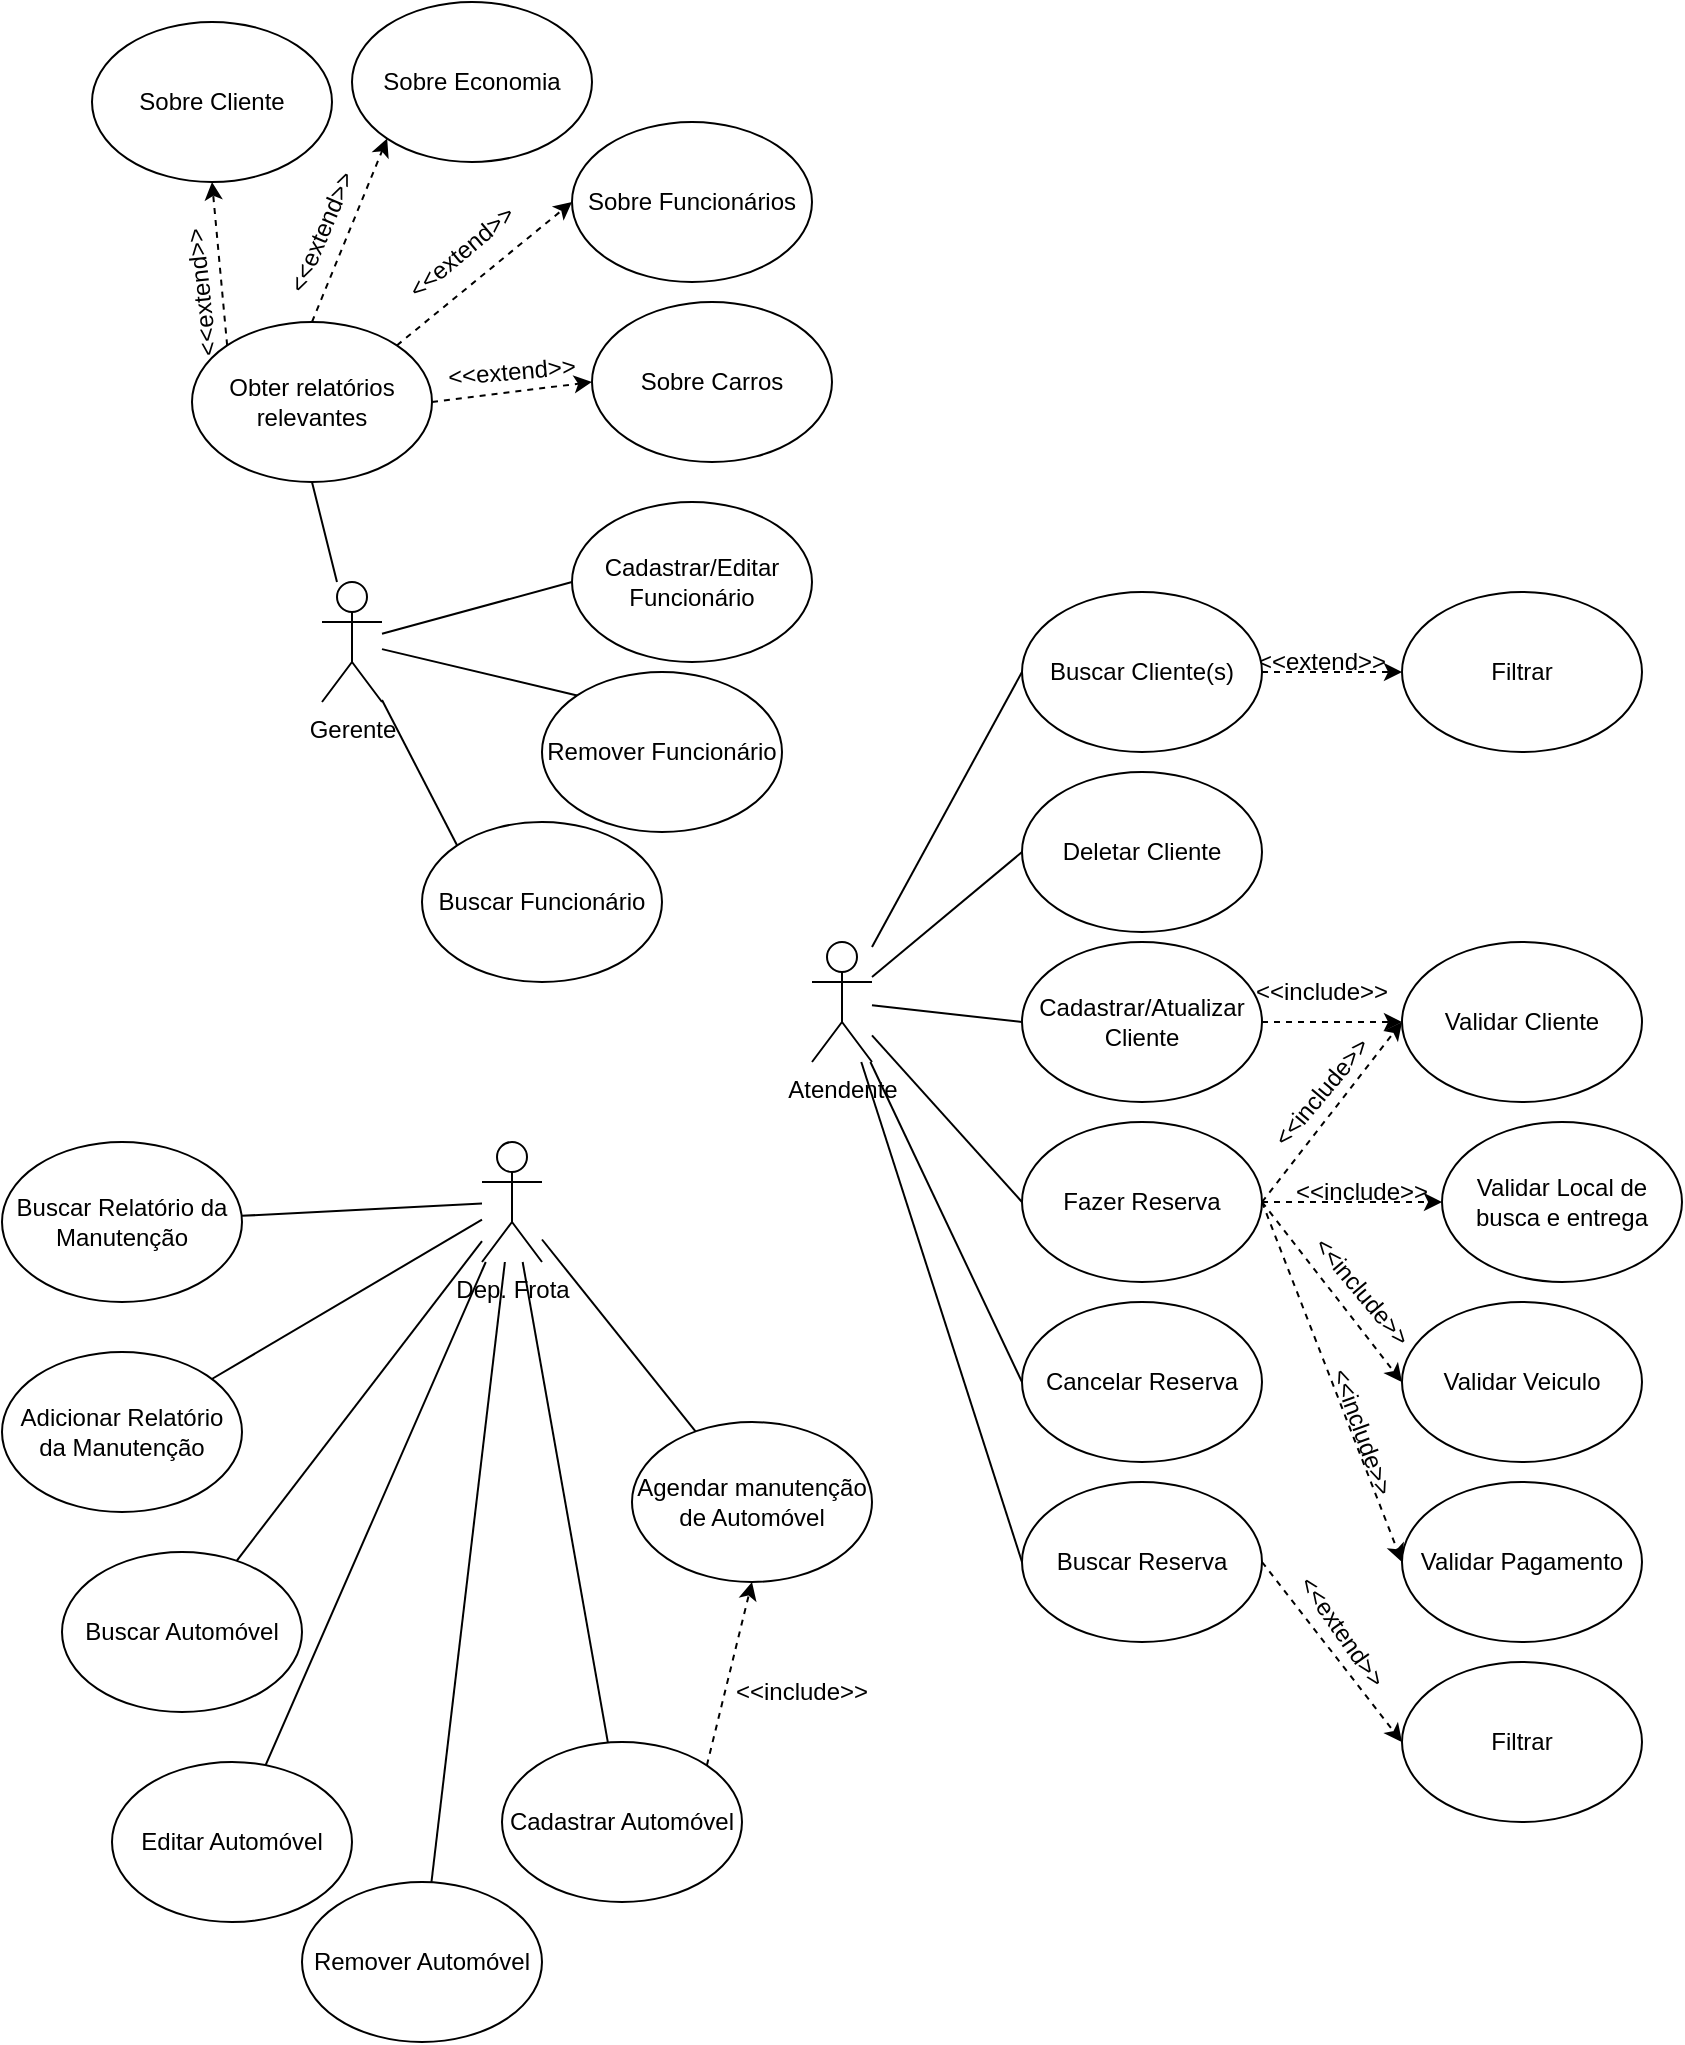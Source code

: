 <mxfile version="21.3.2" type="device" pages="4">
  <diagram name="Caso de Uso" id="beJk4SiVfzU54dRw5V-y">
    <mxGraphModel dx="848" dy="1885" grid="1" gridSize="10" guides="1" tooltips="1" connect="1" arrows="1" fold="1" page="1" pageScale="1" pageWidth="850" pageHeight="1100" math="0" shadow="0">
      <root>
        <mxCell id="0" />
        <mxCell id="1" parent="0" />
        <mxCell id="IKgbwwP6uM3oStOvXPCj-7" style="rounded=0;orthogonalLoop=1;jettySize=auto;html=1;entryX=0;entryY=0.5;entryDx=0;entryDy=0;endArrow=none;endFill=0;" parent="1" source="qYrRJ5DqFQSHZFktFfGF-1" target="Pi5DOGZevUM3zTuA99L1-12" edge="1">
          <mxGeometry relative="1" as="geometry">
            <mxPoint x="345" y="220" as="targetPoint" />
          </mxGeometry>
        </mxCell>
        <mxCell id="IKgbwwP6uM3oStOvXPCj-8" style="rounded=0;orthogonalLoop=1;jettySize=auto;html=1;entryX=0;entryY=0.5;entryDx=0;entryDy=0;endArrow=none;endFill=0;" parent="1" source="qYrRJ5DqFQSHZFktFfGF-1" target="Pi5DOGZevUM3zTuA99L1-16" edge="1">
          <mxGeometry relative="1" as="geometry">
            <mxPoint x="340" y="460" as="targetPoint" />
          </mxGeometry>
        </mxCell>
        <mxCell id="qYrRJ5DqFQSHZFktFfGF-1" value="Atendente" style="shape=umlActor;verticalLabelPosition=bottom;verticalAlign=top;html=1;outlineConnect=0;" parent="1" vertex="1">
          <mxGeometry x="415" y="280" width="30" height="60" as="geometry" />
        </mxCell>
        <mxCell id="IKgbwwP6uM3oStOvXPCj-14" style="rounded=0;orthogonalLoop=1;jettySize=auto;html=1;entryX=0;entryY=0.5;entryDx=0;entryDy=0;endArrow=none;endFill=0;" parent="1" source="qYrRJ5DqFQSHZFktFfGF-5" target="IKgbwwP6uM3oStOvXPCj-2" edge="1">
          <mxGeometry relative="1" as="geometry" />
        </mxCell>
        <mxCell id="qYrRJ5DqFQSHZFktFfGF-5" value="Gerente " style="shape=umlActor;verticalLabelPosition=bottom;verticalAlign=top;html=1;outlineConnect=0;" parent="1" vertex="1">
          <mxGeometry x="170" y="100" width="30" height="60" as="geometry" />
        </mxCell>
        <mxCell id="IKgbwwP6uM3oStOvXPCj-16" style="rounded=0;orthogonalLoop=1;jettySize=auto;html=1;endArrow=none;endFill=0;" parent="1" source="qYrRJ5DqFQSHZFktFfGF-6" target="Pi5DOGZevUM3zTuA99L1-51" edge="1">
          <mxGeometry relative="1" as="geometry">
            <mxPoint x="248.19" y="610.057" as="targetPoint" />
          </mxGeometry>
        </mxCell>
        <mxCell id="IKgbwwP6uM3oStOvXPCj-17" style="rounded=0;orthogonalLoop=1;jettySize=auto;html=1;endArrow=none;endFill=0;" parent="1" source="qYrRJ5DqFQSHZFktFfGF-6" target="IKgbwwP6uM3oStOvXPCj-5" edge="1">
          <mxGeometry relative="1" as="geometry" />
        </mxCell>
        <mxCell id="qYrRJ5DqFQSHZFktFfGF-6" value="Dep. Frota" style="shape=umlActor;verticalLabelPosition=bottom;verticalAlign=top;html=1;outlineConnect=0;" parent="1" vertex="1">
          <mxGeometry x="250" y="380" width="30" height="60" as="geometry" />
        </mxCell>
        <mxCell id="IKgbwwP6uM3oStOvXPCj-2" value="Cadastrar/Editar Funcionário" style="ellipse;whiteSpace=wrap;html=1;" parent="1" vertex="1">
          <mxGeometry x="295" y="60" width="120" height="80" as="geometry" />
        </mxCell>
        <mxCell id="IKgbwwP6uM3oStOvXPCj-4" value="Adicionar Relatório da Manutenção" style="ellipse;whiteSpace=wrap;html=1;" parent="1" vertex="1">
          <mxGeometry x="10" y="485" width="120" height="80" as="geometry" />
        </mxCell>
        <mxCell id="IKgbwwP6uM3oStOvXPCj-5" value="Agendar manutenção de Automóvel" style="ellipse;whiteSpace=wrap;html=1;" parent="1" vertex="1">
          <mxGeometry x="325" y="520" width="120" height="80" as="geometry" />
        </mxCell>
        <mxCell id="Pi5DOGZevUM3zTuA99L1-3" value="Obter relatórios relevantes" style="ellipse;whiteSpace=wrap;html=1;" parent="1" vertex="1">
          <mxGeometry x="105" y="-30" width="120" height="80" as="geometry" />
        </mxCell>
        <mxCell id="Pi5DOGZevUM3zTuA99L1-4" style="rounded=0;orthogonalLoop=1;jettySize=auto;html=1;entryX=0.5;entryY=1;entryDx=0;entryDy=0;endArrow=none;endFill=0;" parent="1" source="qYrRJ5DqFQSHZFktFfGF-5" target="Pi5DOGZevUM3zTuA99L1-3" edge="1">
          <mxGeometry relative="1" as="geometry">
            <mxPoint x="210" y="140" as="sourcePoint" />
            <mxPoint x="350" y="140" as="targetPoint" />
          </mxGeometry>
        </mxCell>
        <mxCell id="Pi5DOGZevUM3zTuA99L1-5" value="Cadastrar/Atualizar Cliente" style="ellipse;whiteSpace=wrap;html=1;" parent="1" vertex="1">
          <mxGeometry x="520" y="280" width="120" height="80" as="geometry" />
        </mxCell>
        <mxCell id="Pi5DOGZevUM3zTuA99L1-9" value="&amp;lt;&amp;lt;extend&amp;gt;&amp;gt;" style="text;strokeColor=none;align=center;fillColor=none;html=1;verticalAlign=middle;whiteSpace=wrap;rounded=0;" parent="1" vertex="1">
          <mxGeometry x="640" y="125" width="60" height="30" as="geometry" />
        </mxCell>
        <mxCell id="Pi5DOGZevUM3zTuA99L1-7" style="rounded=0;orthogonalLoop=1;jettySize=auto;html=1;exitX=1;exitY=0.5;exitDx=0;exitDy=0;entryX=0;entryY=0.5;entryDx=0;entryDy=0;dashed=1;" parent="1" source="Pi5DOGZevUM3zTuA99L1-5" target="Pi5DOGZevUM3zTuA99L1-19" edge="1">
          <mxGeometry relative="1" as="geometry">
            <mxPoint x="710.0" y="235.0" as="targetPoint" />
          </mxGeometry>
        </mxCell>
        <mxCell id="Pi5DOGZevUM3zTuA99L1-8" value="&amp;lt;&amp;lt;include&amp;gt;&amp;gt;" style="text;strokeColor=none;align=center;fillColor=none;html=1;verticalAlign=middle;whiteSpace=wrap;rounded=0;rotation=0;" parent="1" vertex="1">
          <mxGeometry x="640" y="290" width="60" height="30" as="geometry" />
        </mxCell>
        <mxCell id="Pi5DOGZevUM3zTuA99L1-12" value="Buscar Cliente(s)" style="ellipse;whiteSpace=wrap;html=1;" parent="1" vertex="1">
          <mxGeometry x="520" y="105" width="120" height="80" as="geometry" />
        </mxCell>
        <mxCell id="Pi5DOGZevUM3zTuA99L1-13" value="Filtrar" style="ellipse;whiteSpace=wrap;html=1;" parent="1" vertex="1">
          <mxGeometry x="710" y="105" width="120" height="80" as="geometry" />
        </mxCell>
        <mxCell id="Pi5DOGZevUM3zTuA99L1-14" style="rounded=0;orthogonalLoop=1;jettySize=auto;html=1;exitX=1;exitY=0.5;exitDx=0;exitDy=0;entryX=0;entryY=0.5;entryDx=0;entryDy=0;dashed=1;" parent="1" source="Pi5DOGZevUM3zTuA99L1-12" target="Pi5DOGZevUM3zTuA99L1-13" edge="1">
          <mxGeometry relative="1" as="geometry">
            <mxPoint x="660" y="199" as="sourcePoint" />
            <mxPoint x="726" y="165" as="targetPoint" />
          </mxGeometry>
        </mxCell>
        <mxCell id="Pi5DOGZevUM3zTuA99L1-15" value="Deletar Cliente" style="ellipse;whiteSpace=wrap;html=1;" parent="1" vertex="1">
          <mxGeometry x="520" y="195" width="120" height="80" as="geometry" />
        </mxCell>
        <mxCell id="Pi5DOGZevUM3zTuA99L1-16" value="Fazer Reserva" style="ellipse;whiteSpace=wrap;html=1;" parent="1" vertex="1">
          <mxGeometry x="520" y="370" width="120" height="80" as="geometry" />
        </mxCell>
        <mxCell id="Pi5DOGZevUM3zTuA99L1-17" value="Cancelar Reserva" style="ellipse;whiteSpace=wrap;html=1;" parent="1" vertex="1">
          <mxGeometry x="520" y="460" width="120" height="80" as="geometry" />
        </mxCell>
        <mxCell id="Pi5DOGZevUM3zTuA99L1-18" value="Buscar Reserva" style="ellipse;whiteSpace=wrap;html=1;" parent="1" vertex="1">
          <mxGeometry x="520" y="550" width="120" height="80" as="geometry" />
        </mxCell>
        <mxCell id="Pi5DOGZevUM3zTuA99L1-19" value="Validar Cliente" style="ellipse;whiteSpace=wrap;html=1;" parent="1" vertex="1">
          <mxGeometry x="710" y="280" width="120" height="80" as="geometry" />
        </mxCell>
        <mxCell id="Pi5DOGZevUM3zTuA99L1-21" value="Validar Local de busca e entrega" style="ellipse;whiteSpace=wrap;html=1;" parent="1" vertex="1">
          <mxGeometry x="730" y="370" width="120" height="80" as="geometry" />
        </mxCell>
        <mxCell id="Pi5DOGZevUM3zTuA99L1-22" value="Validar Veiculo" style="ellipse;whiteSpace=wrap;html=1;" parent="1" vertex="1">
          <mxGeometry x="710" y="460" width="120" height="80" as="geometry" />
        </mxCell>
        <mxCell id="Pi5DOGZevUM3zTuA99L1-23" value="Validar Pagamento" style="ellipse;whiteSpace=wrap;html=1;" parent="1" vertex="1">
          <mxGeometry x="710" y="550" width="120" height="80" as="geometry" />
        </mxCell>
        <mxCell id="Pi5DOGZevUM3zTuA99L1-25" style="rounded=0;orthogonalLoop=1;jettySize=auto;html=1;exitX=1;exitY=0.5;exitDx=0;exitDy=0;entryX=0;entryY=0.5;entryDx=0;entryDy=0;dashed=1;" parent="1" source="Pi5DOGZevUM3zTuA99L1-16" target="Pi5DOGZevUM3zTuA99L1-19" edge="1">
          <mxGeometry relative="1" as="geometry">
            <mxPoint x="650" y="240" as="sourcePoint" />
            <mxPoint x="720" y="240" as="targetPoint" />
          </mxGeometry>
        </mxCell>
        <mxCell id="Pi5DOGZevUM3zTuA99L1-26" style="rounded=0;orthogonalLoop=1;jettySize=auto;html=1;exitX=1;exitY=0.5;exitDx=0;exitDy=0;entryX=0;entryY=0.5;entryDx=0;entryDy=0;dashed=1;" parent="1" source="Pi5DOGZevUM3zTuA99L1-16" target="Pi5DOGZevUM3zTuA99L1-21" edge="1">
          <mxGeometry relative="1" as="geometry">
            <mxPoint x="660" y="250" as="sourcePoint" />
            <mxPoint x="730" y="250" as="targetPoint" />
          </mxGeometry>
        </mxCell>
        <mxCell id="Pi5DOGZevUM3zTuA99L1-28" style="rounded=0;orthogonalLoop=1;jettySize=auto;html=1;entryX=0;entryY=0.5;entryDx=0;entryDy=0;dashed=1;exitX=1;exitY=0.5;exitDx=0;exitDy=0;" parent="1" source="Pi5DOGZevUM3zTuA99L1-16" target="Pi5DOGZevUM3zTuA99L1-22" edge="1">
          <mxGeometry relative="1" as="geometry">
            <mxPoint x="640" y="410" as="sourcePoint" />
            <mxPoint x="720" y="240" as="targetPoint" />
          </mxGeometry>
        </mxCell>
        <mxCell id="Pi5DOGZevUM3zTuA99L1-29" style="rounded=0;orthogonalLoop=1;jettySize=auto;html=1;exitX=1;exitY=0.5;exitDx=0;exitDy=0;entryX=0;entryY=0.5;entryDx=0;entryDy=0;dashed=1;" parent="1" source="Pi5DOGZevUM3zTuA99L1-16" target="Pi5DOGZevUM3zTuA99L1-23" edge="1">
          <mxGeometry relative="1" as="geometry">
            <mxPoint x="660" y="250" as="sourcePoint" />
            <mxPoint x="730" y="250" as="targetPoint" />
          </mxGeometry>
        </mxCell>
        <mxCell id="Pi5DOGZevUM3zTuA99L1-30" value="Filtrar" style="ellipse;whiteSpace=wrap;html=1;" parent="1" vertex="1">
          <mxGeometry x="710" y="640" width="120" height="80" as="geometry" />
        </mxCell>
        <mxCell id="Pi5DOGZevUM3zTuA99L1-31" style="rounded=0;orthogonalLoop=1;jettySize=auto;html=1;exitX=1;exitY=0.5;exitDx=0;exitDy=0;entryX=0;entryY=0.5;entryDx=0;entryDy=0;dashed=1;" parent="1" source="Pi5DOGZevUM3zTuA99L1-18" target="Pi5DOGZevUM3zTuA99L1-30" edge="1">
          <mxGeometry relative="1" as="geometry">
            <mxPoint x="650" y="240" as="sourcePoint" />
            <mxPoint x="720" y="240" as="targetPoint" />
          </mxGeometry>
        </mxCell>
        <mxCell id="Pi5DOGZevUM3zTuA99L1-32" style="rounded=0;orthogonalLoop=1;jettySize=auto;html=1;entryX=0;entryY=0.5;entryDx=0;entryDy=0;endArrow=none;endFill=0;" parent="1" source="qYrRJ5DqFQSHZFktFfGF-1" target="Pi5DOGZevUM3zTuA99L1-15" edge="1">
          <mxGeometry relative="1" as="geometry">
            <mxPoint x="150" y="298" as="sourcePoint" />
            <mxPoint x="530" y="240" as="targetPoint" />
          </mxGeometry>
        </mxCell>
        <mxCell id="Pi5DOGZevUM3zTuA99L1-35" style="rounded=0;orthogonalLoop=1;jettySize=auto;html=1;entryX=0;entryY=0.5;entryDx=0;entryDy=0;endArrow=none;endFill=0;" parent="1" source="qYrRJ5DqFQSHZFktFfGF-1" target="Pi5DOGZevUM3zTuA99L1-5" edge="1">
          <mxGeometry relative="1" as="geometry">
            <mxPoint x="160" y="285" as="sourcePoint" />
            <mxPoint x="530" y="420" as="targetPoint" />
          </mxGeometry>
        </mxCell>
        <mxCell id="Pi5DOGZevUM3zTuA99L1-36" style="rounded=0;orthogonalLoop=1;jettySize=auto;html=1;entryX=0;entryY=0.5;entryDx=0;entryDy=0;endArrow=none;endFill=0;" parent="1" source="qYrRJ5DqFQSHZFktFfGF-1" target="Pi5DOGZevUM3zTuA99L1-17" edge="1">
          <mxGeometry relative="1" as="geometry">
            <mxPoint x="170" y="295" as="sourcePoint" />
            <mxPoint x="540" y="430" as="targetPoint" />
          </mxGeometry>
        </mxCell>
        <mxCell id="Pi5DOGZevUM3zTuA99L1-37" style="rounded=0;orthogonalLoop=1;jettySize=auto;html=1;entryX=0;entryY=0.5;entryDx=0;entryDy=0;endArrow=none;endFill=0;" parent="1" source="qYrRJ5DqFQSHZFktFfGF-1" target="Pi5DOGZevUM3zTuA99L1-18" edge="1">
          <mxGeometry relative="1" as="geometry">
            <mxPoint x="160" y="280" as="sourcePoint" />
            <mxPoint x="530" y="510" as="targetPoint" />
          </mxGeometry>
        </mxCell>
        <mxCell id="Pi5DOGZevUM3zTuA99L1-41" value="Sobre Cliente" style="ellipse;whiteSpace=wrap;html=1;" parent="1" vertex="1">
          <mxGeometry x="55" y="-180" width="120" height="80" as="geometry" />
        </mxCell>
        <mxCell id="Pi5DOGZevUM3zTuA99L1-42" value="Sobre Economia" style="ellipse;whiteSpace=wrap;html=1;" parent="1" vertex="1">
          <mxGeometry x="185" y="-190" width="120" height="80" as="geometry" />
        </mxCell>
        <mxCell id="Pi5DOGZevUM3zTuA99L1-43" value="Sobre Funcionários" style="ellipse;whiteSpace=wrap;html=1;" parent="1" vertex="1">
          <mxGeometry x="295" y="-130" width="120" height="80" as="geometry" />
        </mxCell>
        <mxCell id="Pi5DOGZevUM3zTuA99L1-44" value="Sobre Carros" style="ellipse;whiteSpace=wrap;html=1;" parent="1" vertex="1">
          <mxGeometry x="305" y="-40" width="120" height="80" as="geometry" />
        </mxCell>
        <mxCell id="Pi5DOGZevUM3zTuA99L1-47" style="rounded=0;orthogonalLoop=1;jettySize=auto;html=1;exitX=1;exitY=0;exitDx=0;exitDy=0;entryX=0;entryY=0.5;entryDx=0;entryDy=0;dashed=1;" parent="1" source="Pi5DOGZevUM3zTuA99L1-3" target="Pi5DOGZevUM3zTuA99L1-43" edge="1">
          <mxGeometry relative="1" as="geometry">
            <mxPoint x="425" y="-140" as="sourcePoint" />
            <mxPoint x="495" y="-230" as="targetPoint" />
          </mxGeometry>
        </mxCell>
        <mxCell id="Pi5DOGZevUM3zTuA99L1-48" style="rounded=0;orthogonalLoop=1;jettySize=auto;html=1;exitX=1;exitY=0.5;exitDx=0;exitDy=0;entryX=0;entryY=0.5;entryDx=0;entryDy=0;dashed=1;" parent="1" source="Pi5DOGZevUM3zTuA99L1-3" target="Pi5DOGZevUM3zTuA99L1-44" edge="1">
          <mxGeometry relative="1" as="geometry">
            <mxPoint x="435" y="-130" as="sourcePoint" />
            <mxPoint x="505" y="-220" as="targetPoint" />
          </mxGeometry>
        </mxCell>
        <mxCell id="Pi5DOGZevUM3zTuA99L1-49" style="rounded=0;orthogonalLoop=1;jettySize=auto;html=1;exitX=0;exitY=0;exitDx=0;exitDy=0;entryX=0.5;entryY=1;entryDx=0;entryDy=0;dashed=1;" parent="1" source="Pi5DOGZevUM3zTuA99L1-3" target="Pi5DOGZevUM3zTuA99L1-41" edge="1">
          <mxGeometry relative="1" as="geometry">
            <mxPoint x="445" y="-120" as="sourcePoint" />
            <mxPoint x="515" y="-210" as="targetPoint" />
          </mxGeometry>
        </mxCell>
        <mxCell id="Pi5DOGZevUM3zTuA99L1-50" style="rounded=0;orthogonalLoop=1;jettySize=auto;html=1;exitX=0.5;exitY=0;exitDx=0;exitDy=0;entryX=0;entryY=1;entryDx=0;entryDy=0;dashed=1;" parent="1" source="Pi5DOGZevUM3zTuA99L1-3" target="Pi5DOGZevUM3zTuA99L1-42" edge="1">
          <mxGeometry relative="1" as="geometry">
            <mxPoint x="455" y="-110" as="sourcePoint" />
            <mxPoint x="525" y="-200" as="targetPoint" />
          </mxGeometry>
        </mxCell>
        <mxCell id="Pi5DOGZevUM3zTuA99L1-51" value="Cadastrar Automóvel" style="ellipse;whiteSpace=wrap;html=1;" parent="1" vertex="1">
          <mxGeometry x="260" y="680" width="120" height="80" as="geometry" />
        </mxCell>
        <mxCell id="Pi5DOGZevUM3zTuA99L1-52" style="rounded=0;orthogonalLoop=1;jettySize=auto;html=1;exitX=1;exitY=0;exitDx=0;exitDy=0;entryX=0.5;entryY=1;entryDx=0;entryDy=0;dashed=1;" parent="1" source="Pi5DOGZevUM3zTuA99L1-51" target="IKgbwwP6uM3oStOvXPCj-5" edge="1">
          <mxGeometry relative="1" as="geometry">
            <mxPoint x="650" y="600" as="sourcePoint" />
            <mxPoint x="720" y="690" as="targetPoint" />
          </mxGeometry>
        </mxCell>
        <mxCell id="Pi5DOGZevUM3zTuA99L1-53" value="Remover Automóvel" style="ellipse;whiteSpace=wrap;html=1;" parent="1" vertex="1">
          <mxGeometry x="160" y="750" width="120" height="80" as="geometry" />
        </mxCell>
        <mxCell id="Pi5DOGZevUM3zTuA99L1-54" value="Editar Automóvel" style="ellipse;whiteSpace=wrap;html=1;" parent="1" vertex="1">
          <mxGeometry x="65" y="690" width="120" height="80" as="geometry" />
        </mxCell>
        <mxCell id="Pi5DOGZevUM3zTuA99L1-55" value="Buscar Automóvel" style="ellipse;whiteSpace=wrap;html=1;" parent="1" vertex="1">
          <mxGeometry x="40" y="585" width="120" height="80" as="geometry" />
        </mxCell>
        <mxCell id="Pi5DOGZevUM3zTuA99L1-56" style="rounded=0;orthogonalLoop=1;jettySize=auto;html=1;endArrow=none;endFill=0;" parent="1" source="qYrRJ5DqFQSHZFktFfGF-6" target="Pi5DOGZevUM3zTuA99L1-53" edge="1">
          <mxGeometry relative="1" as="geometry">
            <mxPoint x="350" y="690" as="targetPoint" />
            <mxPoint x="283" y="450" as="sourcePoint" />
          </mxGeometry>
        </mxCell>
        <mxCell id="Pi5DOGZevUM3zTuA99L1-57" style="rounded=0;orthogonalLoop=1;jettySize=auto;html=1;endArrow=none;endFill=0;" parent="1" source="qYrRJ5DqFQSHZFktFfGF-6" target="Pi5DOGZevUM3zTuA99L1-54" edge="1">
          <mxGeometry relative="1" as="geometry">
            <mxPoint x="360" y="700" as="targetPoint" />
            <mxPoint x="293" y="460" as="sourcePoint" />
          </mxGeometry>
        </mxCell>
        <mxCell id="Pi5DOGZevUM3zTuA99L1-58" style="rounded=0;orthogonalLoop=1;jettySize=auto;html=1;endArrow=none;endFill=0;" parent="1" source="qYrRJ5DqFQSHZFktFfGF-6" target="Pi5DOGZevUM3zTuA99L1-55" edge="1">
          <mxGeometry relative="1" as="geometry">
            <mxPoint x="370" y="710" as="targetPoint" />
            <mxPoint x="303" y="470" as="sourcePoint" />
          </mxGeometry>
        </mxCell>
        <mxCell id="Pi5DOGZevUM3zTuA99L1-61" value="Buscar Relatório da Manutenção" style="ellipse;whiteSpace=wrap;html=1;" parent="1" vertex="1">
          <mxGeometry x="10" y="380" width="120" height="80" as="geometry" />
        </mxCell>
        <mxCell id="Pi5DOGZevUM3zTuA99L1-62" style="rounded=0;orthogonalLoop=1;jettySize=auto;html=1;endArrow=none;endFill=0;" parent="1" source="qYrRJ5DqFQSHZFktFfGF-6" target="IKgbwwP6uM3oStOvXPCj-4" edge="1">
          <mxGeometry relative="1" as="geometry">
            <mxPoint x="125" y="770" as="targetPoint" />
            <mxPoint x="262" y="450" as="sourcePoint" />
          </mxGeometry>
        </mxCell>
        <mxCell id="Pi5DOGZevUM3zTuA99L1-65" style="rounded=0;orthogonalLoop=1;jettySize=auto;html=1;endArrow=none;endFill=0;" parent="1" source="qYrRJ5DqFQSHZFktFfGF-6" target="Pi5DOGZevUM3zTuA99L1-61" edge="1">
          <mxGeometry relative="1" as="geometry">
            <mxPoint x="155" y="800" as="targetPoint" />
            <mxPoint x="292" y="480" as="sourcePoint" />
          </mxGeometry>
        </mxCell>
        <mxCell id="Pi5DOGZevUM3zTuA99L1-67" value="Remover Funcionário" style="ellipse;whiteSpace=wrap;html=1;" parent="1" vertex="1">
          <mxGeometry x="280" y="145" width="120" height="80" as="geometry" />
        </mxCell>
        <mxCell id="Pi5DOGZevUM3zTuA99L1-68" value="Buscar Funcionário" style="ellipse;whiteSpace=wrap;html=1;" parent="1" vertex="1">
          <mxGeometry x="220" y="220" width="120" height="80" as="geometry" />
        </mxCell>
        <mxCell id="Pi5DOGZevUM3zTuA99L1-69" style="rounded=0;orthogonalLoop=1;jettySize=auto;html=1;entryX=0;entryY=0;entryDx=0;entryDy=0;endArrow=none;endFill=0;" parent="1" source="qYrRJ5DqFQSHZFktFfGF-5" target="Pi5DOGZevUM3zTuA99L1-67" edge="1">
          <mxGeometry relative="1" as="geometry">
            <mxPoint x="210" y="136" as="sourcePoint" />
            <mxPoint x="305" y="110" as="targetPoint" />
          </mxGeometry>
        </mxCell>
        <mxCell id="Pi5DOGZevUM3zTuA99L1-70" style="rounded=0;orthogonalLoop=1;jettySize=auto;html=1;entryX=0;entryY=0;entryDx=0;entryDy=0;endArrow=none;endFill=0;" parent="1" source="qYrRJ5DqFQSHZFktFfGF-5" target="Pi5DOGZevUM3zTuA99L1-68" edge="1">
          <mxGeometry relative="1" as="geometry">
            <mxPoint x="220" y="146" as="sourcePoint" />
            <mxPoint x="315" y="120" as="targetPoint" />
          </mxGeometry>
        </mxCell>
        <mxCell id="Pi5DOGZevUM3zTuA99L1-73" value="&amp;lt;&amp;lt;include&amp;gt;&amp;gt;" style="text;strokeColor=none;align=center;fillColor=none;html=1;verticalAlign=middle;whiteSpace=wrap;rounded=0;rotation=-50;" parent="1" vertex="1">
          <mxGeometry x="640" y="340" width="60" height="30" as="geometry" />
        </mxCell>
        <mxCell id="Pi5DOGZevUM3zTuA99L1-75" value="&amp;lt;&amp;lt;include&amp;gt;&amp;gt;" style="text;strokeColor=none;align=center;fillColor=none;html=1;verticalAlign=middle;whiteSpace=wrap;rounded=0;rotation=0;" parent="1" vertex="1">
          <mxGeometry x="660" y="390" width="60" height="30" as="geometry" />
        </mxCell>
        <mxCell id="Pi5DOGZevUM3zTuA99L1-76" value="&amp;lt;&amp;lt;include&amp;gt;&amp;gt;" style="text;strokeColor=none;align=center;fillColor=none;html=1;verticalAlign=middle;whiteSpace=wrap;rounded=0;rotation=50;" parent="1" vertex="1">
          <mxGeometry x="660" y="440" width="60" height="30" as="geometry" />
        </mxCell>
        <mxCell id="Pi5DOGZevUM3zTuA99L1-77" value="&amp;lt;&amp;lt;include&amp;gt;&amp;gt;" style="text;strokeColor=none;align=center;fillColor=none;html=1;verticalAlign=middle;whiteSpace=wrap;rounded=0;rotation=70;" parent="1" vertex="1">
          <mxGeometry x="660" y="510" width="60" height="30" as="geometry" />
        </mxCell>
        <mxCell id="Pi5DOGZevUM3zTuA99L1-79" value="&amp;lt;&amp;lt;extend&amp;gt;&amp;gt;" style="text;strokeColor=none;align=center;fillColor=none;html=1;verticalAlign=middle;whiteSpace=wrap;rounded=0;rotation=55;" parent="1" vertex="1">
          <mxGeometry x="650" y="610" width="60" height="30" as="geometry" />
        </mxCell>
        <mxCell id="Pi5DOGZevUM3zTuA99L1-80" value="&amp;lt;&amp;lt;include&amp;gt;&amp;gt;" style="text;strokeColor=none;align=center;fillColor=none;html=1;verticalAlign=middle;whiteSpace=wrap;rounded=0;rotation=0;" parent="1" vertex="1">
          <mxGeometry x="380" y="640" width="60" height="30" as="geometry" />
        </mxCell>
        <mxCell id="Pi5DOGZevUM3zTuA99L1-81" value="&amp;lt;&amp;lt;extend&amp;gt;&amp;gt;" style="text;strokeColor=none;align=center;fillColor=none;html=1;verticalAlign=middle;whiteSpace=wrap;rounded=0;rotation=-5;" parent="1" vertex="1">
          <mxGeometry x="235" y="-20" width="60" height="30" as="geometry" />
        </mxCell>
        <mxCell id="Pi5DOGZevUM3zTuA99L1-82" value="&amp;lt;&amp;lt;extend&amp;gt;&amp;gt;" style="text;strokeColor=none;align=center;fillColor=none;html=1;verticalAlign=middle;whiteSpace=wrap;rounded=0;rotation=-96;" parent="1" vertex="1">
          <mxGeometry x="80" y="-60" width="60" height="30" as="geometry" />
        </mxCell>
        <mxCell id="Pi5DOGZevUM3zTuA99L1-83" value="&amp;lt;&amp;lt;extend&amp;gt;&amp;gt;" style="text;strokeColor=none;align=center;fillColor=none;html=1;verticalAlign=middle;whiteSpace=wrap;rounded=0;rotation=-67;" parent="1" vertex="1">
          <mxGeometry x="140" y="-90" width="60" height="30" as="geometry" />
        </mxCell>
        <mxCell id="Pi5DOGZevUM3zTuA99L1-84" value="&amp;lt;&amp;lt;extend&amp;gt;&amp;gt;" style="text;strokeColor=none;align=center;fillColor=none;html=1;verticalAlign=middle;whiteSpace=wrap;rounded=0;rotation=-40;" parent="1" vertex="1">
          <mxGeometry x="210" y="-80" width="60" height="30" as="geometry" />
        </mxCell>
      </root>
    </mxGraphModel>
  </diagram>
  <diagram id="QI-ZB37SelpmuAjemIJN" name="Diagrama de Classe">
    <mxGraphModel dx="1134" dy="1011" grid="1" gridSize="10" guides="1" tooltips="1" connect="1" arrows="1" fold="1" page="1" pageScale="1" pageWidth="850" pageHeight="1100" math="0" shadow="0">
      <root>
        <mxCell id="0" />
        <mxCell id="1" parent="0" />
        <mxCell id="84E0v32juzaFYq45ifjS-5" value="CarroValidator" style="swimlane;fontStyle=1;align=center;verticalAlign=top;childLayout=stackLayout;horizontal=1;startSize=26;horizontalStack=0;resizeParent=1;resizeParentMax=0;resizeLast=0;collapsible=1;marginBottom=0;whiteSpace=wrap;html=1;" parent="1" vertex="1" collapsed="1">
          <mxGeometry x="220" y="420" width="130" height="30" as="geometry">
            <mxRectangle x="160" y="130" width="160" height="86" as="alternateBounds" />
          </mxGeometry>
        </mxCell>
        <mxCell id="84E0v32juzaFYq45ifjS-6" value="+ field: type" style="text;strokeColor=none;fillColor=none;align=left;verticalAlign=top;spacingLeft=4;spacingRight=4;overflow=hidden;rotatable=0;points=[[0,0.5],[1,0.5]];portConstraint=eastwest;whiteSpace=wrap;html=1;" parent="84E0v32juzaFYq45ifjS-5" vertex="1">
          <mxGeometry y="26" width="160" height="26" as="geometry" />
        </mxCell>
        <mxCell id="84E0v32juzaFYq45ifjS-7" value="" style="line;strokeWidth=1;fillColor=none;align=left;verticalAlign=middle;spacingTop=-1;spacingLeft=3;spacingRight=3;rotatable=0;labelPosition=right;points=[];portConstraint=eastwest;strokeColor=inherit;" parent="84E0v32juzaFYq45ifjS-5" vertex="1">
          <mxGeometry y="52" width="160" height="8" as="geometry" />
        </mxCell>
        <mxCell id="84E0v32juzaFYq45ifjS-8" value="+ method(type): type" style="text;strokeColor=none;fillColor=none;align=left;verticalAlign=top;spacingLeft=4;spacingRight=4;overflow=hidden;rotatable=0;points=[[0,0.5],[1,0.5]];portConstraint=eastwest;whiteSpace=wrap;html=1;" parent="84E0v32juzaFYq45ifjS-5" vertex="1">
          <mxGeometry y="60" width="160" height="26" as="geometry" />
        </mxCell>
        <mxCell id="84E0v32juzaFYq45ifjS-9" value="AluguelService" style="swimlane;fontStyle=1;align=center;verticalAlign=top;childLayout=stackLayout;horizontal=1;startSize=26;horizontalStack=0;resizeParent=1;resizeParentMax=0;resizeLast=0;collapsible=1;marginBottom=0;whiteSpace=wrap;html=1;" parent="1" vertex="1" collapsed="1">
          <mxGeometry x="180" y="1090" width="130" height="30" as="geometry">
            <mxRectangle x="160" y="130" width="160" height="86" as="alternateBounds" />
          </mxGeometry>
        </mxCell>
        <mxCell id="84E0v32juzaFYq45ifjS-10" value="+ field: type" style="text;strokeColor=none;fillColor=none;align=left;verticalAlign=top;spacingLeft=4;spacingRight=4;overflow=hidden;rotatable=0;points=[[0,0.5],[1,0.5]];portConstraint=eastwest;whiteSpace=wrap;html=1;" parent="84E0v32juzaFYq45ifjS-9" vertex="1">
          <mxGeometry y="26" width="160" height="26" as="geometry" />
        </mxCell>
        <mxCell id="84E0v32juzaFYq45ifjS-11" value="" style="line;strokeWidth=1;fillColor=none;align=left;verticalAlign=middle;spacingTop=-1;spacingLeft=3;spacingRight=3;rotatable=0;labelPosition=right;points=[];portConstraint=eastwest;strokeColor=inherit;" parent="84E0v32juzaFYq45ifjS-9" vertex="1">
          <mxGeometry y="52" width="160" height="8" as="geometry" />
        </mxCell>
        <mxCell id="84E0v32juzaFYq45ifjS-12" value="+ method(type): type" style="text;strokeColor=none;fillColor=none;align=left;verticalAlign=top;spacingLeft=4;spacingRight=4;overflow=hidden;rotatable=0;points=[[0,0.5],[1,0.5]];portConstraint=eastwest;whiteSpace=wrap;html=1;" parent="84E0v32juzaFYq45ifjS-9" vertex="1">
          <mxGeometry y="60" width="160" height="26" as="geometry" />
        </mxCell>
        <mxCell id="84E0v32juzaFYq45ifjS-13" value="ClienteValidator" style="swimlane;fontStyle=1;align=center;verticalAlign=top;childLayout=stackLayout;horizontal=1;startSize=26;horizontalStack=0;resizeParent=1;resizeParentMax=0;resizeLast=0;collapsible=1;marginBottom=0;whiteSpace=wrap;html=1;" parent="1" vertex="1" collapsed="1">
          <mxGeometry x="325" y="900" width="135" height="30" as="geometry">
            <mxRectangle x="160" y="130" width="160" height="86" as="alternateBounds" />
          </mxGeometry>
        </mxCell>
        <mxCell id="84E0v32juzaFYq45ifjS-14" value="+ field: type" style="text;strokeColor=none;fillColor=none;align=left;verticalAlign=top;spacingLeft=4;spacingRight=4;overflow=hidden;rotatable=0;points=[[0,0.5],[1,0.5]];portConstraint=eastwest;whiteSpace=wrap;html=1;" parent="84E0v32juzaFYq45ifjS-13" vertex="1">
          <mxGeometry y="26" width="160" height="26" as="geometry" />
        </mxCell>
        <mxCell id="84E0v32juzaFYq45ifjS-15" value="" style="line;strokeWidth=1;fillColor=none;align=left;verticalAlign=middle;spacingTop=-1;spacingLeft=3;spacingRight=3;rotatable=0;labelPosition=right;points=[];portConstraint=eastwest;strokeColor=inherit;" parent="84E0v32juzaFYq45ifjS-13" vertex="1">
          <mxGeometry y="52" width="160" height="8" as="geometry" />
        </mxCell>
        <mxCell id="84E0v32juzaFYq45ifjS-16" value="+ method(type): type" style="text;strokeColor=none;fillColor=none;align=left;verticalAlign=top;spacingLeft=4;spacingRight=4;overflow=hidden;rotatable=0;points=[[0,0.5],[1,0.5]];portConstraint=eastwest;whiteSpace=wrap;html=1;" parent="84E0v32juzaFYq45ifjS-13" vertex="1">
          <mxGeometry y="60" width="160" height="26" as="geometry" />
        </mxCell>
        <mxCell id="84E0v32juzaFYq45ifjS-17" value="ClienteRepository" style="swimlane;fontStyle=1;align=center;verticalAlign=top;childLayout=stackLayout;horizontal=1;startSize=26;horizontalStack=0;resizeParent=1;resizeParentMax=0;resizeLast=0;collapsible=1;marginBottom=0;whiteSpace=wrap;html=1;" parent="1" vertex="1" collapsed="1">
          <mxGeometry x="325" y="940" width="135" height="30" as="geometry">
            <mxRectangle x="160" y="130" width="160" height="86" as="alternateBounds" />
          </mxGeometry>
        </mxCell>
        <mxCell id="84E0v32juzaFYq45ifjS-18" value="+ field: type" style="text;strokeColor=none;fillColor=none;align=left;verticalAlign=top;spacingLeft=4;spacingRight=4;overflow=hidden;rotatable=0;points=[[0,0.5],[1,0.5]];portConstraint=eastwest;whiteSpace=wrap;html=1;" parent="84E0v32juzaFYq45ifjS-17" vertex="1">
          <mxGeometry y="26" width="160" height="26" as="geometry" />
        </mxCell>
        <mxCell id="84E0v32juzaFYq45ifjS-19" value="" style="line;strokeWidth=1;fillColor=none;align=left;verticalAlign=middle;spacingTop=-1;spacingLeft=3;spacingRight=3;rotatable=0;labelPosition=right;points=[];portConstraint=eastwest;strokeColor=inherit;" parent="84E0v32juzaFYq45ifjS-17" vertex="1">
          <mxGeometry y="52" width="160" height="8" as="geometry" />
        </mxCell>
        <mxCell id="84E0v32juzaFYq45ifjS-20" value="+ method(type): type" style="text;strokeColor=none;fillColor=none;align=left;verticalAlign=top;spacingLeft=4;spacingRight=4;overflow=hidden;rotatable=0;points=[[0,0.5],[1,0.5]];portConstraint=eastwest;whiteSpace=wrap;html=1;" parent="84E0v32juzaFYq45ifjS-17" vertex="1">
          <mxGeometry y="60" width="160" height="26" as="geometry" />
        </mxCell>
        <mxCell id="84E0v32juzaFYq45ifjS-21" value="ClienteDTO" style="swimlane;fontStyle=1;align=center;verticalAlign=top;childLayout=stackLayout;horizontal=1;startSize=26;horizontalStack=0;resizeParent=1;resizeParentMax=0;resizeLast=0;collapsible=1;marginBottom=0;whiteSpace=wrap;html=1;" parent="1" vertex="1" collapsed="1">
          <mxGeometry x="325" y="980" width="135" height="30" as="geometry">
            <mxRectangle x="325" y="980" width="160" height="86" as="alternateBounds" />
          </mxGeometry>
        </mxCell>
        <mxCell id="84E0v32juzaFYq45ifjS-22" value="+ field: type" style="text;strokeColor=none;fillColor=none;align=left;verticalAlign=top;spacingLeft=4;spacingRight=4;overflow=hidden;rotatable=0;points=[[0,0.5],[1,0.5]];portConstraint=eastwest;whiteSpace=wrap;html=1;" parent="84E0v32juzaFYq45ifjS-21" vertex="1">
          <mxGeometry y="26" width="160" height="26" as="geometry" />
        </mxCell>
        <mxCell id="84E0v32juzaFYq45ifjS-23" value="" style="line;strokeWidth=1;fillColor=none;align=left;verticalAlign=middle;spacingTop=-1;spacingLeft=3;spacingRight=3;rotatable=0;labelPosition=right;points=[];portConstraint=eastwest;strokeColor=inherit;" parent="84E0v32juzaFYq45ifjS-21" vertex="1">
          <mxGeometry y="52" width="160" height="8" as="geometry" />
        </mxCell>
        <mxCell id="84E0v32juzaFYq45ifjS-24" value="+ method(type): type" style="text;strokeColor=none;fillColor=none;align=left;verticalAlign=top;spacingLeft=4;spacingRight=4;overflow=hidden;rotatable=0;points=[[0,0.5],[1,0.5]];portConstraint=eastwest;whiteSpace=wrap;html=1;" parent="84E0v32juzaFYq45ifjS-21" vertex="1">
          <mxGeometry y="60" width="160" height="26" as="geometry" />
        </mxCell>
        <mxCell id="84E0v32juzaFYq45ifjS-33" value="CarroRepository" style="swimlane;fontStyle=1;align=center;verticalAlign=top;childLayout=stackLayout;horizontal=1;startSize=26;horizontalStack=0;resizeParent=1;resizeParentMax=0;resizeLast=0;collapsible=1;marginBottom=0;whiteSpace=wrap;html=1;" parent="1" vertex="1" collapsed="1">
          <mxGeometry x="70" y="420" width="130" height="30" as="geometry">
            <mxRectangle x="160" y="130" width="160" height="86" as="alternateBounds" />
          </mxGeometry>
        </mxCell>
        <mxCell id="84E0v32juzaFYq45ifjS-34" value="+ field: type" style="text;strokeColor=none;fillColor=none;align=left;verticalAlign=top;spacingLeft=4;spacingRight=4;overflow=hidden;rotatable=0;points=[[0,0.5],[1,0.5]];portConstraint=eastwest;whiteSpace=wrap;html=1;" parent="84E0v32juzaFYq45ifjS-33" vertex="1">
          <mxGeometry y="26" width="160" height="26" as="geometry" />
        </mxCell>
        <mxCell id="84E0v32juzaFYq45ifjS-35" value="" style="line;strokeWidth=1;fillColor=none;align=left;verticalAlign=middle;spacingTop=-1;spacingLeft=3;spacingRight=3;rotatable=0;labelPosition=right;points=[];portConstraint=eastwest;strokeColor=inherit;" parent="84E0v32juzaFYq45ifjS-33" vertex="1">
          <mxGeometry y="52" width="160" height="8" as="geometry" />
        </mxCell>
        <mxCell id="84E0v32juzaFYq45ifjS-36" value="+ method(type): type" style="text;strokeColor=none;fillColor=none;align=left;verticalAlign=top;spacingLeft=4;spacingRight=4;overflow=hidden;rotatable=0;points=[[0,0.5],[1,0.5]];portConstraint=eastwest;whiteSpace=wrap;html=1;" parent="84E0v32juzaFYq45ifjS-33" vertex="1">
          <mxGeometry y="60" width="160" height="26" as="geometry" />
        </mxCell>
        <mxCell id="sWJaTITeTaR4oLAOZTKK-19" style="edgeStyle=orthogonalEdgeStyle;rounded=0;orthogonalLoop=1;jettySize=auto;html=1;endArrow=none;endFill=0;" parent="1" source="84E0v32juzaFYq45ifjS-37" target="84E0v32juzaFYq45ifjS-97" edge="1">
          <mxGeometry relative="1" as="geometry" />
        </mxCell>
        <mxCell id="84E0v32juzaFYq45ifjS-37" value="CarroDTO" style="swimlane;fontStyle=1;align=center;verticalAlign=top;childLayout=stackLayout;horizontal=1;startSize=26;horizontalStack=0;resizeParent=1;resizeParentMax=0;resizeLast=0;collapsible=1;marginBottom=0;whiteSpace=wrap;html=1;" parent="1" vertex="1">
          <mxGeometry x="410" y="275" width="180" height="320" as="geometry">
            <mxRectangle x="380" y="420" width="130" height="30" as="alternateBounds" />
          </mxGeometry>
        </mxCell>
        <mxCell id="84E0v32juzaFYq45ifjS-38" value="- marca: String" style="text;strokeColor=none;fillColor=none;align=left;verticalAlign=top;spacingLeft=4;spacingRight=4;overflow=hidden;rotatable=0;points=[[0,0.5],[1,0.5]];portConstraint=eastwest;whiteSpace=wrap;html=1;" parent="84E0v32juzaFYq45ifjS-37" vertex="1">
          <mxGeometry y="26" width="180" height="26" as="geometry" />
        </mxCell>
        <mxCell id="v8S4611UfzSHaq2orc8j-6" value="- modelo: String" style="text;strokeColor=none;fillColor=none;align=left;verticalAlign=top;spacingLeft=4;spacingRight=4;overflow=hidden;rotatable=0;points=[[0,0.5],[1,0.5]];portConstraint=eastwest;whiteSpace=wrap;html=1;" parent="84E0v32juzaFYq45ifjS-37" vertex="1">
          <mxGeometry y="52" width="180" height="26" as="geometry" />
        </mxCell>
        <mxCell id="v8S4611UfzSHaq2orc8j-5" value="- anoFabricacao: int" style="text;strokeColor=none;fillColor=none;align=left;verticalAlign=top;spacingLeft=4;spacingRight=4;overflow=hidden;rotatable=0;points=[[0,0.5],[1,0.5]];portConstraint=eastwest;whiteSpace=wrap;html=1;" parent="84E0v32juzaFYq45ifjS-37" vertex="1">
          <mxGeometry y="78" width="180" height="26" as="geometry" />
        </mxCell>
        <mxCell id="v8S4611UfzSHaq2orc8j-4" value="- tipoCombustivel: String" style="text;strokeColor=none;fillColor=none;align=left;verticalAlign=top;spacingLeft=4;spacingRight=4;overflow=hidden;rotatable=0;points=[[0,0.5],[1,0.5]];portConstraint=eastwest;whiteSpace=wrap;html=1;" parent="84E0v32juzaFYq45ifjS-37" vertex="1">
          <mxGeometry y="104" width="180" height="26" as="geometry" />
        </mxCell>
        <mxCell id="v8S4611UfzSHaq2orc8j-3" value="- quilometragem: double" style="text;strokeColor=none;fillColor=none;align=left;verticalAlign=top;spacingLeft=4;spacingRight=4;overflow=hidden;rotatable=0;points=[[0,0.5],[1,0.5]];portConstraint=eastwest;whiteSpace=wrap;html=1;" parent="84E0v32juzaFYq45ifjS-37" vertex="1">
          <mxGeometry y="130" width="180" height="26" as="geometry" />
        </mxCell>
        <mxCell id="v8S4611UfzSHaq2orc8j-2" value="- capacidadeTanque: double" style="text;strokeColor=none;fillColor=none;align=left;verticalAlign=top;spacingLeft=4;spacingRight=4;overflow=hidden;rotatable=0;points=[[0,0.5],[1,0.5]];portConstraint=eastwest;whiteSpace=wrap;html=1;" parent="84E0v32juzaFYq45ifjS-37" vertex="1">
          <mxGeometry y="156" width="180" height="26" as="geometry" />
        </mxCell>
        <mxCell id="v8S4611UfzSHaq2orc8j-1" value="- qtdPortas: int" style="text;strokeColor=none;fillColor=none;align=left;verticalAlign=top;spacingLeft=4;spacingRight=4;overflow=hidden;rotatable=0;points=[[0,0.5],[1,0.5]];portConstraint=eastwest;whiteSpace=wrap;html=1;" parent="84E0v32juzaFYq45ifjS-37" vertex="1">
          <mxGeometry y="182" width="180" height="26" as="geometry" />
        </mxCell>
        <mxCell id="v8S4611UfzSHaq2orc8j-8" value="- tipoTransmissao: String" style="text;strokeColor=none;fillColor=none;align=left;verticalAlign=top;spacingLeft=4;spacingRight=4;overflow=hidden;rotatable=0;points=[[0,0.5],[1,0.5]];portConstraint=eastwest;whiteSpace=wrap;html=1;" parent="84E0v32juzaFYq45ifjS-37" vertex="1">
          <mxGeometry y="208" width="180" height="26" as="geometry" />
        </mxCell>
        <mxCell id="v8S4611UfzSHaq2orc8j-7" value="- potenciaMotor: double" style="text;strokeColor=none;fillColor=none;align=left;verticalAlign=top;spacingLeft=4;spacingRight=4;overflow=hidden;rotatable=0;points=[[0,0.5],[1,0.5]];portConstraint=eastwest;whiteSpace=wrap;html=1;" parent="84E0v32juzaFYq45ifjS-37" vertex="1">
          <mxGeometry y="234" width="180" height="26" as="geometry" />
        </mxCell>
        <mxCell id="v8S4611UfzSHaq2orc8j-9" value="- qtdPassageiro: int" style="text;strokeColor=none;fillColor=none;align=left;verticalAlign=top;spacingLeft=4;spacingRight=4;overflow=hidden;rotatable=0;points=[[0,0.5],[1,0.5]];portConstraint=eastwest;whiteSpace=wrap;html=1;" parent="84E0v32juzaFYq45ifjS-37" vertex="1">
          <mxGeometry y="260" width="180" height="26" as="geometry" />
        </mxCell>
        <mxCell id="v8S4611UfzSHaq2orc8j-10" value="- precoDiaria: BigDecimal" style="text;strokeColor=none;fillColor=none;align=left;verticalAlign=top;spacingLeft=4;spacingRight=4;overflow=hidden;rotatable=0;points=[[0,0.5],[1,0.5]];portConstraint=eastwest;whiteSpace=wrap;html=1;" parent="84E0v32juzaFYq45ifjS-37" vertex="1">
          <mxGeometry y="286" width="180" height="26" as="geometry" />
        </mxCell>
        <mxCell id="84E0v32juzaFYq45ifjS-39" value="" style="line;strokeWidth=1;fillColor=none;align=left;verticalAlign=middle;spacingTop=-1;spacingLeft=3;spacingRight=3;rotatable=0;labelPosition=right;points=[];portConstraint=eastwest;strokeColor=inherit;" parent="84E0v32juzaFYq45ifjS-37" vertex="1">
          <mxGeometry y="312" width="180" height="8" as="geometry" />
        </mxCell>
        <mxCell id="84E0v32juzaFYq45ifjS-41" value="CarroService" style="swimlane;fontStyle=1;align=center;verticalAlign=top;childLayout=stackLayout;horizontal=1;startSize=26;horizontalStack=0;resizeParent=1;resizeParentMax=0;resizeLast=0;collapsible=1;marginBottom=0;whiteSpace=wrap;html=1;" parent="1" vertex="1" collapsed="1">
          <mxGeometry x="210" y="310" width="110" height="30" as="geometry">
            <mxRectangle x="160" y="130" width="160" height="86" as="alternateBounds" />
          </mxGeometry>
        </mxCell>
        <mxCell id="84E0v32juzaFYq45ifjS-42" value="+ field: type" style="text;strokeColor=none;fillColor=none;align=left;verticalAlign=top;spacingLeft=4;spacingRight=4;overflow=hidden;rotatable=0;points=[[0,0.5],[1,0.5]];portConstraint=eastwest;whiteSpace=wrap;html=1;" parent="84E0v32juzaFYq45ifjS-41" vertex="1">
          <mxGeometry y="26" width="160" height="26" as="geometry" />
        </mxCell>
        <mxCell id="84E0v32juzaFYq45ifjS-43" value="" style="line;strokeWidth=1;fillColor=none;align=left;verticalAlign=middle;spacingTop=-1;spacingLeft=3;spacingRight=3;rotatable=0;labelPosition=right;points=[];portConstraint=eastwest;strokeColor=inherit;" parent="84E0v32juzaFYq45ifjS-41" vertex="1">
          <mxGeometry y="52" width="160" height="8" as="geometry" />
        </mxCell>
        <mxCell id="84E0v32juzaFYq45ifjS-44" value="+ method(type): type" style="text;strokeColor=none;fillColor=none;align=left;verticalAlign=top;spacingLeft=4;spacingRight=4;overflow=hidden;rotatable=0;points=[[0,0.5],[1,0.5]];portConstraint=eastwest;whiteSpace=wrap;html=1;" parent="84E0v32juzaFYq45ifjS-41" vertex="1">
          <mxGeometry y="60" width="160" height="26" as="geometry" />
        </mxCell>
        <mxCell id="84E0v32juzaFYq45ifjS-50" value="ClienteService" style="swimlane;fontStyle=1;align=center;verticalAlign=top;childLayout=stackLayout;horizontal=1;startSize=26;horizontalStack=0;resizeParent=1;resizeParentMax=0;resizeLast=0;collapsible=1;marginBottom=0;whiteSpace=wrap;html=1;" parent="1" vertex="1" collapsed="1">
          <mxGeometry x="160" y="940" width="135" height="30" as="geometry">
            <mxRectangle x="160" y="130" width="160" height="86" as="alternateBounds" />
          </mxGeometry>
        </mxCell>
        <mxCell id="84E0v32juzaFYq45ifjS-51" value="+ field: type" style="text;strokeColor=none;fillColor=none;align=left;verticalAlign=top;spacingLeft=4;spacingRight=4;overflow=hidden;rotatable=0;points=[[0,0.5],[1,0.5]];portConstraint=eastwest;whiteSpace=wrap;html=1;" parent="84E0v32juzaFYq45ifjS-50" vertex="1">
          <mxGeometry y="26" width="160" height="26" as="geometry" />
        </mxCell>
        <mxCell id="84E0v32juzaFYq45ifjS-52" value="" style="line;strokeWidth=1;fillColor=none;align=left;verticalAlign=middle;spacingTop=-1;spacingLeft=3;spacingRight=3;rotatable=0;labelPosition=right;points=[];portConstraint=eastwest;strokeColor=inherit;" parent="84E0v32juzaFYq45ifjS-50" vertex="1">
          <mxGeometry y="52" width="160" height="8" as="geometry" />
        </mxCell>
        <mxCell id="84E0v32juzaFYq45ifjS-53" value="+ method(type): type" style="text;strokeColor=none;fillColor=none;align=left;verticalAlign=top;spacingLeft=4;spacingRight=4;overflow=hidden;rotatable=0;points=[[0,0.5],[1,0.5]];portConstraint=eastwest;whiteSpace=wrap;html=1;" parent="84E0v32juzaFYq45ifjS-50" vertex="1">
          <mxGeometry y="60" width="160" height="26" as="geometry" />
        </mxCell>
        <mxCell id="84E0v32juzaFYq45ifjS-54" value="AluguelValidator" style="swimlane;fontStyle=1;align=center;verticalAlign=top;childLayout=stackLayout;horizontal=1;startSize=26;horizontalStack=0;resizeParent=1;resizeParentMax=0;resizeLast=0;collapsible=1;marginBottom=0;whiteSpace=wrap;html=1;" parent="1" vertex="1" collapsed="1">
          <mxGeometry x="330" y="1050" width="130" height="30" as="geometry">
            <mxRectangle x="160" y="130" width="160" height="86" as="alternateBounds" />
          </mxGeometry>
        </mxCell>
        <mxCell id="84E0v32juzaFYq45ifjS-55" value="+ field: type" style="text;strokeColor=none;fillColor=none;align=left;verticalAlign=top;spacingLeft=4;spacingRight=4;overflow=hidden;rotatable=0;points=[[0,0.5],[1,0.5]];portConstraint=eastwest;whiteSpace=wrap;html=1;" parent="84E0v32juzaFYq45ifjS-54" vertex="1">
          <mxGeometry y="26" width="160" height="26" as="geometry" />
        </mxCell>
        <mxCell id="84E0v32juzaFYq45ifjS-56" value="" style="line;strokeWidth=1;fillColor=none;align=left;verticalAlign=middle;spacingTop=-1;spacingLeft=3;spacingRight=3;rotatable=0;labelPosition=right;points=[];portConstraint=eastwest;strokeColor=inherit;" parent="84E0v32juzaFYq45ifjS-54" vertex="1">
          <mxGeometry y="52" width="160" height="8" as="geometry" />
        </mxCell>
        <mxCell id="84E0v32juzaFYq45ifjS-57" value="+ method(type): type" style="text;strokeColor=none;fillColor=none;align=left;verticalAlign=top;spacingLeft=4;spacingRight=4;overflow=hidden;rotatable=0;points=[[0,0.5],[1,0.5]];portConstraint=eastwest;whiteSpace=wrap;html=1;" parent="84E0v32juzaFYq45ifjS-54" vertex="1">
          <mxGeometry y="60" width="160" height="26" as="geometry" />
        </mxCell>
        <mxCell id="84E0v32juzaFYq45ifjS-58" value="AluguelRepository" style="swimlane;fontStyle=1;align=center;verticalAlign=top;childLayout=stackLayout;horizontal=1;startSize=26;horizontalStack=0;resizeParent=1;resizeParentMax=0;resizeLast=0;collapsible=1;marginBottom=0;whiteSpace=wrap;html=1;" parent="1" vertex="1" collapsed="1">
          <mxGeometry x="330" y="1090" width="130" height="30" as="geometry">
            <mxRectangle x="160" y="130" width="160" height="86" as="alternateBounds" />
          </mxGeometry>
        </mxCell>
        <mxCell id="84E0v32juzaFYq45ifjS-59" value="+ field: type" style="text;strokeColor=none;fillColor=none;align=left;verticalAlign=top;spacingLeft=4;spacingRight=4;overflow=hidden;rotatable=0;points=[[0,0.5],[1,0.5]];portConstraint=eastwest;whiteSpace=wrap;html=1;" parent="84E0v32juzaFYq45ifjS-58" vertex="1">
          <mxGeometry y="26" width="160" height="26" as="geometry" />
        </mxCell>
        <mxCell id="84E0v32juzaFYq45ifjS-60" value="" style="line;strokeWidth=1;fillColor=none;align=left;verticalAlign=middle;spacingTop=-1;spacingLeft=3;spacingRight=3;rotatable=0;labelPosition=right;points=[];portConstraint=eastwest;strokeColor=inherit;" parent="84E0v32juzaFYq45ifjS-58" vertex="1">
          <mxGeometry y="52" width="160" height="8" as="geometry" />
        </mxCell>
        <mxCell id="84E0v32juzaFYq45ifjS-61" value="+ method(type): type" style="text;strokeColor=none;fillColor=none;align=left;verticalAlign=top;spacingLeft=4;spacingRight=4;overflow=hidden;rotatable=0;points=[[0,0.5],[1,0.5]];portConstraint=eastwest;whiteSpace=wrap;html=1;" parent="84E0v32juzaFYq45ifjS-58" vertex="1">
          <mxGeometry y="60" width="160" height="26" as="geometry" />
        </mxCell>
        <mxCell id="84E0v32juzaFYq45ifjS-62" value="AluguelDTO" style="swimlane;fontStyle=1;align=center;verticalAlign=top;childLayout=stackLayout;horizontal=1;startSize=26;horizontalStack=0;resizeParent=1;resizeParentMax=0;resizeLast=0;collapsible=1;marginBottom=0;whiteSpace=wrap;html=1;" parent="1" vertex="1" collapsed="1">
          <mxGeometry x="330" y="1130" width="130" height="30" as="geometry">
            <mxRectangle x="160" y="130" width="160" height="86" as="alternateBounds" />
          </mxGeometry>
        </mxCell>
        <mxCell id="84E0v32juzaFYq45ifjS-63" value="+ field: type" style="text;strokeColor=none;fillColor=none;align=left;verticalAlign=top;spacingLeft=4;spacingRight=4;overflow=hidden;rotatable=0;points=[[0,0.5],[1,0.5]];portConstraint=eastwest;whiteSpace=wrap;html=1;" parent="84E0v32juzaFYq45ifjS-62" vertex="1">
          <mxGeometry y="26" width="160" height="26" as="geometry" />
        </mxCell>
        <mxCell id="84E0v32juzaFYq45ifjS-64" value="" style="line;strokeWidth=1;fillColor=none;align=left;verticalAlign=middle;spacingTop=-1;spacingLeft=3;spacingRight=3;rotatable=0;labelPosition=right;points=[];portConstraint=eastwest;strokeColor=inherit;" parent="84E0v32juzaFYq45ifjS-62" vertex="1">
          <mxGeometry y="52" width="160" height="8" as="geometry" />
        </mxCell>
        <mxCell id="84E0v32juzaFYq45ifjS-65" value="+ method(type): type" style="text;strokeColor=none;fillColor=none;align=left;verticalAlign=top;spacingLeft=4;spacingRight=4;overflow=hidden;rotatable=0;points=[[0,0.5],[1,0.5]];portConstraint=eastwest;whiteSpace=wrap;html=1;" parent="84E0v32juzaFYq45ifjS-62" vertex="1">
          <mxGeometry y="60" width="160" height="26" as="geometry" />
        </mxCell>
        <mxCell id="84E0v32juzaFYq45ifjS-125" style="edgeStyle=orthogonalEdgeStyle;rounded=0;orthogonalLoop=1;jettySize=auto;html=1;entryX=0.5;entryY=0;entryDx=0;entryDy=0;endArrow=none;endFill=0;" parent="1" source="84E0v32juzaFYq45ifjS-67" target="84E0v32juzaFYq45ifjS-82" edge="1">
          <mxGeometry relative="1" as="geometry" />
        </mxCell>
        <mxCell id="84E0v32juzaFYq45ifjS-67" value="FilialValidator" style="swimlane;fontStyle=1;align=center;verticalAlign=top;childLayout=stackLayout;horizontal=1;startSize=26;horizontalStack=0;resizeParent=1;resizeParentMax=0;resizeLast=0;collapsible=1;marginBottom=0;whiteSpace=wrap;html=1;" parent="1" vertex="1">
          <mxGeometry x="872.5" y="290" width="235" height="112" as="geometry">
            <mxRectangle x="925" y="140" width="130" height="30" as="alternateBounds" />
          </mxGeometry>
        </mxCell>
        <mxCell id="84E0v32juzaFYq45ifjS-69" value="" style="line;strokeWidth=1;fillColor=none;align=left;verticalAlign=middle;spacingTop=-1;spacingLeft=3;spacingRight=3;rotatable=0;labelPosition=right;points=[];portConstraint=eastwest;strokeColor=inherit;" parent="84E0v32juzaFYq45ifjS-67" vertex="1">
          <mxGeometry y="26" width="235" height="8" as="geometry" />
        </mxCell>
        <mxCell id="84E0v32juzaFYq45ifjS-70" value="+ validarContato(contato: String): bool" style="text;strokeColor=none;fillColor=none;align=left;verticalAlign=top;spacingLeft=4;spacingRight=4;overflow=hidden;rotatable=0;points=[[0,0.5],[1,0.5]];portConstraint=eastwest;whiteSpace=wrap;html=1;" parent="84E0v32juzaFYq45ifjS-67" vertex="1">
          <mxGeometry y="34" width="235" height="26" as="geometry" />
        </mxCell>
        <mxCell id="167bzD7juZoUknAoDdh0-12" value="+ validarEmail(String email): bool" style="text;strokeColor=none;fillColor=none;align=left;verticalAlign=top;spacingLeft=4;spacingRight=4;overflow=hidden;rotatable=0;points=[[0,0.5],[1,0.5]];portConstraint=eastwest;whiteSpace=wrap;html=1;" parent="84E0v32juzaFYq45ifjS-67" vertex="1">
          <mxGeometry y="60" width="235" height="26" as="geometry" />
        </mxCell>
        <mxCell id="167bzD7juZoUknAoDdh0-11" value="+ validarEndereco(String endereco): bool" style="text;strokeColor=none;fillColor=none;align=left;verticalAlign=top;spacingLeft=4;spacingRight=4;overflow=hidden;rotatable=0;points=[[0,0.5],[1,0.5]];portConstraint=eastwest;whiteSpace=wrap;html=1;" parent="84E0v32juzaFYq45ifjS-67" vertex="1">
          <mxGeometry y="86" width="235" height="26" as="geometry" />
        </mxCell>
        <mxCell id="84E0v32juzaFYq45ifjS-82" value="FilialService" style="swimlane;fontStyle=1;align=center;verticalAlign=top;childLayout=stackLayout;horizontal=1;startSize=26;horizontalStack=0;resizeParent=1;resizeParentMax=0;resizeLast=0;collapsible=1;marginBottom=0;whiteSpace=wrap;html=1;" parent="1" vertex="1">
          <mxGeometry x="870" y="483" width="240" height="164" as="geometry">
            <mxRectangle x="880" y="442" width="160" height="30" as="alternateBounds" />
          </mxGeometry>
        </mxCell>
        <mxCell id="84E0v32juzaFYq45ifjS-84" value="" style="line;strokeWidth=1;fillColor=none;align=left;verticalAlign=middle;spacingTop=-1;spacingLeft=3;spacingRight=3;rotatable=0;labelPosition=right;points=[];portConstraint=eastwest;strokeColor=inherit;" parent="84E0v32juzaFYq45ifjS-82" vertex="1">
          <mxGeometry y="26" width="240" height="8" as="geometry" />
        </mxCell>
        <mxCell id="84E0v32juzaFYq45ifjS-85" value="+ cadastrarFilial(FilialDTO): bool" style="text;strokeColor=none;fillColor=none;align=left;verticalAlign=top;spacingLeft=4;spacingRight=4;overflow=hidden;rotatable=0;points=[[0,0.5],[1,0.5]];portConstraint=eastwest;whiteSpace=wrap;html=1;" parent="84E0v32juzaFYq45ifjS-82" vertex="1">
          <mxGeometry y="34" width="240" height="26" as="geometry" />
        </mxCell>
        <mxCell id="167bzD7juZoUknAoDdh0-2" value="+ atualizarFilial(FilialDTO): bool" style="text;strokeColor=none;fillColor=none;align=left;verticalAlign=top;spacingLeft=4;spacingRight=4;overflow=hidden;rotatable=0;points=[[0,0.5],[1,0.5]];portConstraint=eastwest;whiteSpace=wrap;html=1;" parent="84E0v32juzaFYq45ifjS-82" vertex="1">
          <mxGeometry y="60" width="240" height="26" as="geometry" />
        </mxCell>
        <mxCell id="167bzD7juZoUknAoDdh0-1" value="+ buscarFilialPorId(Integer id): FilialDTO" style="text;strokeColor=none;fillColor=none;align=left;verticalAlign=top;spacingLeft=4;spacingRight=4;overflow=hidden;rotatable=0;points=[[0,0.5],[1,0.5]];portConstraint=eastwest;whiteSpace=wrap;html=1;" parent="84E0v32juzaFYq45ifjS-82" vertex="1">
          <mxGeometry y="86" width="240" height="26" as="geometry" />
        </mxCell>
        <mxCell id="167bzD7juZoUknAoDdh0-5" value="+ buscarFiliais(): ArrayList&amp;lt;FilialDTO&amp;gt;" style="text;strokeColor=none;fillColor=none;align=left;verticalAlign=top;spacingLeft=4;spacingRight=4;overflow=hidden;rotatable=0;points=[[0,0.5],[1,0.5]];portConstraint=eastwest;whiteSpace=wrap;html=1;" parent="84E0v32juzaFYq45ifjS-82" vertex="1">
          <mxGeometry y="112" width="240" height="26" as="geometry" />
        </mxCell>
        <mxCell id="167bzD7juZoUknAoDdh0-4" value="+ removerFilial(FilialDTO): bool" style="text;strokeColor=none;fillColor=none;align=left;verticalAlign=top;spacingLeft=4;spacingRight=4;overflow=hidden;rotatable=0;points=[[0,0.5],[1,0.5]];portConstraint=eastwest;whiteSpace=wrap;html=1;" parent="84E0v32juzaFYq45ifjS-82" vertex="1">
          <mxGeometry y="138" width="240" height="26" as="geometry" />
        </mxCell>
        <mxCell id="84E0v32juzaFYq45ifjS-127" style="edgeStyle=orthogonalEdgeStyle;rounded=0;orthogonalLoop=1;jettySize=auto;html=1;entryX=0.75;entryY=0;entryDx=0;entryDy=0;endArrow=none;endFill=0;" parent="1" source="84E0v32juzaFYq45ifjS-92" target="84E0v32juzaFYq45ifjS-82" edge="1">
          <mxGeometry relative="1" as="geometry" />
        </mxCell>
        <mxCell id="84E0v32juzaFYq45ifjS-92" value="FilialRepository" style="swimlane;fontStyle=1;align=center;verticalAlign=top;childLayout=stackLayout;horizontal=1;startSize=26;horizontalStack=0;resizeParent=1;resizeParentMax=0;resizeLast=0;collapsible=1;marginBottom=0;whiteSpace=wrap;html=1;" parent="1" vertex="1">
          <mxGeometry x="1140" y="340" width="240" height="190" as="geometry">
            <mxRectangle x="1120" y="390" width="130" height="30" as="alternateBounds" />
          </mxGeometry>
        </mxCell>
        <mxCell id="84E0v32juzaFYq45ifjS-93" value="- conexao: MySqlConnection" style="text;strokeColor=none;fillColor=none;align=left;verticalAlign=top;spacingLeft=4;spacingRight=4;overflow=hidden;rotatable=0;points=[[0,0.5],[1,0.5]];portConstraint=eastwest;whiteSpace=wrap;html=1;" parent="84E0v32juzaFYq45ifjS-92" vertex="1">
          <mxGeometry y="26" width="240" height="26" as="geometry" />
        </mxCell>
        <mxCell id="84E0v32juzaFYq45ifjS-94" value="" style="line;strokeWidth=1;fillColor=none;align=left;verticalAlign=middle;spacingTop=-1;spacingLeft=3;spacingRight=3;rotatable=0;labelPosition=right;points=[];portConstraint=eastwest;strokeColor=inherit;" parent="84E0v32juzaFYq45ifjS-92" vertex="1">
          <mxGeometry y="52" width="240" height="8" as="geometry" />
        </mxCell>
        <mxCell id="167bzD7juZoUknAoDdh0-13" value="+ cadastrarFilial(FilialDTO): bool" style="text;strokeColor=none;fillColor=none;align=left;verticalAlign=top;spacingLeft=4;spacingRight=4;overflow=hidden;rotatable=0;points=[[0,0.5],[1,0.5]];portConstraint=eastwest;whiteSpace=wrap;html=1;" parent="84E0v32juzaFYq45ifjS-92" vertex="1">
          <mxGeometry y="60" width="240" height="26" as="geometry" />
        </mxCell>
        <mxCell id="167bzD7juZoUknAoDdh0-17" value="+ removerFilial(FilialDTO): bool" style="text;strokeColor=none;fillColor=none;align=left;verticalAlign=top;spacingLeft=4;spacingRight=4;overflow=hidden;rotatable=0;points=[[0,0.5],[1,0.5]];portConstraint=eastwest;whiteSpace=wrap;html=1;" parent="84E0v32juzaFYq45ifjS-92" vertex="1">
          <mxGeometry y="86" width="240" height="26" as="geometry" />
        </mxCell>
        <mxCell id="167bzD7juZoUknAoDdh0-16" value="+ buscarFiliais(): ArrayList&amp;lt;FilialDTO&amp;gt;" style="text;strokeColor=none;fillColor=none;align=left;verticalAlign=top;spacingLeft=4;spacingRight=4;overflow=hidden;rotatable=0;points=[[0,0.5],[1,0.5]];portConstraint=eastwest;whiteSpace=wrap;html=1;" parent="84E0v32juzaFYq45ifjS-92" vertex="1">
          <mxGeometry y="112" width="240" height="26" as="geometry" />
        </mxCell>
        <mxCell id="167bzD7juZoUknAoDdh0-15" value="+ buscarFilialPorId(Integer id): FilialDTO" style="text;strokeColor=none;fillColor=none;align=left;verticalAlign=top;spacingLeft=4;spacingRight=4;overflow=hidden;rotatable=0;points=[[0,0.5],[1,0.5]];portConstraint=eastwest;whiteSpace=wrap;html=1;" parent="84E0v32juzaFYq45ifjS-92" vertex="1">
          <mxGeometry y="138" width="240" height="26" as="geometry" />
        </mxCell>
        <mxCell id="167bzD7juZoUknAoDdh0-14" value="+ atualizarFilial(FilialDTO): bool" style="text;strokeColor=none;fillColor=none;align=left;verticalAlign=top;spacingLeft=4;spacingRight=4;overflow=hidden;rotatable=0;points=[[0,0.5],[1,0.5]];portConstraint=eastwest;whiteSpace=wrap;html=1;" parent="84E0v32juzaFYq45ifjS-92" vertex="1">
          <mxGeometry y="164" width="240" height="26" as="geometry" />
        </mxCell>
        <mxCell id="84E0v32juzaFYq45ifjS-126" style="edgeStyle=orthogonalEdgeStyle;rounded=0;orthogonalLoop=1;jettySize=auto;html=1;entryX=0.25;entryY=0;entryDx=0;entryDy=0;endArrow=none;endFill=0;" parent="1" source="84E0v32juzaFYq45ifjS-97" target="84E0v32juzaFYq45ifjS-82" edge="1">
          <mxGeometry relative="1" as="geometry" />
        </mxCell>
        <mxCell id="84E0v32juzaFYq45ifjS-129" style="edgeStyle=orthogonalEdgeStyle;rounded=0;orthogonalLoop=1;jettySize=auto;html=1;entryX=0.5;entryY=0;entryDx=0;entryDy=0;exitX=0.5;exitY=0;exitDx=0;exitDy=0;endArrow=none;endFill=0;" parent="1" source="84E0v32juzaFYq45ifjS-97" target="84E0v32juzaFYq45ifjS-92" edge="1">
          <mxGeometry relative="1" as="geometry">
            <mxPoint x="795" y="290" as="targetPoint" />
            <Array as="points">
              <mxPoint x="760" y="260" />
              <mxPoint x="1245" y="260" />
            </Array>
          </mxGeometry>
        </mxCell>
        <mxCell id="84E0v32juzaFYq45ifjS-130" style="edgeStyle=orthogonalEdgeStyle;rounded=0;orthogonalLoop=1;jettySize=auto;html=1;entryX=0.5;entryY=0;entryDx=0;entryDy=0;endArrow=none;endFill=0;" parent="1" source="84E0v32juzaFYq45ifjS-97" target="84E0v32juzaFYq45ifjS-116" edge="1">
          <mxGeometry relative="1" as="geometry" />
        </mxCell>
        <mxCell id="84E0v32juzaFYq45ifjS-97" value="FilialDTO" style="swimlane;fontStyle=1;align=center;verticalAlign=top;childLayout=stackLayout;horizontal=1;startSize=26;horizontalStack=0;resizeParent=1;resizeParentMax=0;resizeLast=0;collapsible=1;marginBottom=0;whiteSpace=wrap;html=1;" parent="1" vertex="1">
          <mxGeometry x="655" y="366" width="170" height="138" as="geometry">
            <mxRectangle x="730" y="390" width="130" height="30" as="alternateBounds" />
          </mxGeometry>
        </mxCell>
        <mxCell id="84E0v32juzaFYq45ifjS-98" value="- id: Integer" style="text;strokeColor=none;fillColor=none;align=left;verticalAlign=top;spacingLeft=4;spacingRight=4;overflow=hidden;rotatable=0;points=[[0,0.5],[1,0.5]];portConstraint=eastwest;whiteSpace=wrap;html=1;" parent="84E0v32juzaFYq45ifjS-97" vertex="1">
          <mxGeometry y="26" width="170" height="26" as="geometry" />
        </mxCell>
        <mxCell id="84E0v32juzaFYq45ifjS-135" value="- telefones: Arraylist&amp;lt;String&amp;gt;" style="text;strokeColor=none;fillColor=none;align=left;verticalAlign=top;spacingLeft=4;spacingRight=4;overflow=hidden;rotatable=0;points=[[0,0.5],[1,0.5]];portConstraint=eastwest;whiteSpace=wrap;html=1;" parent="84E0v32juzaFYq45ifjS-97" vertex="1">
          <mxGeometry y="52" width="170" height="26" as="geometry" />
        </mxCell>
        <mxCell id="167bzD7juZoUknAoDdh0-9" value="- email: String" style="text;strokeColor=none;fillColor=none;align=left;verticalAlign=top;spacingLeft=4;spacingRight=4;overflow=hidden;rotatable=0;points=[[0,0.5],[1,0.5]];portConstraint=eastwest;whiteSpace=wrap;html=1;" parent="84E0v32juzaFYq45ifjS-97" vertex="1">
          <mxGeometry y="78" width="170" height="26" as="geometry" />
        </mxCell>
        <mxCell id="84E0v32juzaFYq45ifjS-134" value="- endereco: String" style="text;strokeColor=none;fillColor=none;align=left;verticalAlign=top;spacingLeft=4;spacingRight=4;overflow=hidden;rotatable=0;points=[[0,0.5],[1,0.5]];portConstraint=eastwest;whiteSpace=wrap;html=1;" parent="84E0v32juzaFYq45ifjS-97" vertex="1">
          <mxGeometry y="104" width="170" height="26" as="geometry" />
        </mxCell>
        <mxCell id="84E0v32juzaFYq45ifjS-99" value="" style="line;strokeWidth=1;fillColor=none;align=left;verticalAlign=middle;spacingTop=-1;spacingLeft=3;spacingRight=3;rotatable=0;labelPosition=right;points=[];portConstraint=eastwest;strokeColor=inherit;" parent="84E0v32juzaFYq45ifjS-97" vertex="1">
          <mxGeometry y="130" width="170" height="8" as="geometry" />
        </mxCell>
        <mxCell id="84E0v32juzaFYq45ifjS-133" style="edgeStyle=orthogonalEdgeStyle;rounded=0;orthogonalLoop=1;jettySize=auto;html=1;entryX=0.75;entryY=1;entryDx=0;entryDy=0;endArrow=none;endFill=0;" parent="1" source="84E0v32juzaFYq45ifjS-106" target="84E0v32juzaFYq45ifjS-121" edge="1">
          <mxGeometry relative="1" as="geometry" />
        </mxCell>
        <mxCell id="sWJaTITeTaR4oLAOZTKK-16" style="edgeStyle=orthogonalEdgeStyle;rounded=0;orthogonalLoop=1;jettySize=auto;html=1;entryX=0.5;entryY=1;entryDx=0;entryDy=0;endArrow=none;endFill=0;" parent="1" source="84E0v32juzaFYq45ifjS-106" target="84E0v32juzaFYq45ifjS-116" edge="1">
          <mxGeometry relative="1" as="geometry">
            <Array as="points">
              <mxPoint x="1375" y="1245" />
              <mxPoint x="745" y="1245" />
            </Array>
          </mxGeometry>
        </mxCell>
        <mxCell id="84E0v32juzaFYq45ifjS-106" value="FuncionarioRepository" style="swimlane;fontStyle=1;align=center;verticalAlign=top;childLayout=stackLayout;horizontal=1;startSize=26;horizontalStack=0;resizeParent=1;resizeParentMax=0;resizeLast=0;collapsible=1;marginBottom=0;whiteSpace=wrap;html=1;" parent="1" vertex="1">
          <mxGeometry x="1215" y="885" width="320" height="190" as="geometry">
            <mxRectangle x="1060" y="800" width="150" height="30" as="alternateBounds" />
          </mxGeometry>
        </mxCell>
        <mxCell id="84E0v32juzaFYq45ifjS-107" value="- conexao: MySqlConnection" style="text;strokeColor=none;fillColor=none;align=left;verticalAlign=top;spacingLeft=4;spacingRight=4;overflow=hidden;rotatable=0;points=[[0,0.5],[1,0.5]];portConstraint=eastwest;whiteSpace=wrap;html=1;" parent="84E0v32juzaFYq45ifjS-106" vertex="1">
          <mxGeometry y="26" width="320" height="26" as="geometry" />
        </mxCell>
        <mxCell id="84E0v32juzaFYq45ifjS-108" value="" style="line;strokeWidth=1;fillColor=none;align=left;verticalAlign=middle;spacingTop=-1;spacingLeft=3;spacingRight=3;rotatable=0;labelPosition=right;points=[];portConstraint=eastwest;strokeColor=inherit;" parent="84E0v32juzaFYq45ifjS-106" vertex="1">
          <mxGeometry y="52" width="320" height="8" as="geometry" />
        </mxCell>
        <mxCell id="sWJaTITeTaR4oLAOZTKK-1" value="+ cadastrarFuncionario(FuncionarioDTO): bool" style="text;strokeColor=none;fillColor=none;align=left;verticalAlign=top;spacingLeft=4;spacingRight=4;overflow=hidden;rotatable=0;points=[[0,0.5],[1,0.5]];portConstraint=eastwest;whiteSpace=wrap;html=1;" parent="84E0v32juzaFYq45ifjS-106" vertex="1">
          <mxGeometry y="60" width="320" height="26" as="geometry" />
        </mxCell>
        <mxCell id="sWJaTITeTaR4oLAOZTKK-2" value="+ removerFuncionario(FuncionarioDTO): bool" style="text;strokeColor=none;fillColor=none;align=left;verticalAlign=top;spacingLeft=4;spacingRight=4;overflow=hidden;rotatable=0;points=[[0,0.5],[1,0.5]];portConstraint=eastwest;whiteSpace=wrap;html=1;" parent="84E0v32juzaFYq45ifjS-106" vertex="1">
          <mxGeometry y="86" width="320" height="26" as="geometry" />
        </mxCell>
        <mxCell id="sWJaTITeTaR4oLAOZTKK-3" value="+ buscarFuncionario(): ArrayList&amp;lt;FuncionarioDTO&amp;gt;" style="text;strokeColor=none;fillColor=none;align=left;verticalAlign=top;spacingLeft=4;spacingRight=4;overflow=hidden;rotatable=0;points=[[0,0.5],[1,0.5]];portConstraint=eastwest;whiteSpace=wrap;html=1;" parent="84E0v32juzaFYq45ifjS-106" vertex="1">
          <mxGeometry y="112" width="320" height="26" as="geometry" />
        </mxCell>
        <mxCell id="sWJaTITeTaR4oLAOZTKK-5" value="+ atualizarFuncionario(FuncionarioDTO): bool" style="text;strokeColor=none;fillColor=none;align=left;verticalAlign=top;spacingLeft=4;spacingRight=4;overflow=hidden;rotatable=0;points=[[0,0.5],[1,0.5]];portConstraint=eastwest;whiteSpace=wrap;html=1;" parent="84E0v32juzaFYq45ifjS-106" vertex="1">
          <mxGeometry y="138" width="320" height="26" as="geometry" />
        </mxCell>
        <mxCell id="sWJaTITeTaR4oLAOZTKK-4" value="+ buscarFuncionarioPorId(Integer id): FuncionarioDTO" style="text;strokeColor=none;fillColor=none;align=left;verticalAlign=top;spacingLeft=4;spacingRight=4;overflow=hidden;rotatable=0;points=[[0,0.5],[1,0.5]];portConstraint=eastwest;whiteSpace=wrap;html=1;" parent="84E0v32juzaFYq45ifjS-106" vertex="1">
          <mxGeometry y="164" width="320" height="26" as="geometry" />
        </mxCell>
        <mxCell id="84E0v32juzaFYq45ifjS-132" style="edgeStyle=orthogonalEdgeStyle;rounded=0;orthogonalLoop=1;jettySize=auto;html=1;entryX=0.5;entryY=1;entryDx=0;entryDy=0;endArrow=none;endFill=0;" parent="1" source="84E0v32juzaFYq45ifjS-111" target="84E0v32juzaFYq45ifjS-121" edge="1">
          <mxGeometry relative="1" as="geometry" />
        </mxCell>
        <mxCell id="84E0v32juzaFYq45ifjS-111" value="FuncionarioValidator" style="swimlane;fontStyle=1;align=center;verticalAlign=top;childLayout=stackLayout;horizontal=1;startSize=26;horizontalStack=0;resizeParent=1;resizeParentMax=0;resizeLast=0;collapsible=1;marginBottom=0;whiteSpace=wrap;html=1;" parent="1" vertex="1">
          <mxGeometry x="912.5" y="1025" width="215" height="164" as="geometry">
            <mxRectangle x="885" y="870" width="150" height="30" as="alternateBounds" />
          </mxGeometry>
        </mxCell>
        <mxCell id="84E0v32juzaFYq45ifjS-113" value="" style="line;strokeWidth=1;fillColor=none;align=left;verticalAlign=middle;spacingTop=-1;spacingLeft=3;spacingRight=3;rotatable=0;labelPosition=right;points=[];portConstraint=eastwest;strokeColor=inherit;" parent="84E0v32juzaFYq45ifjS-111" vertex="1">
          <mxGeometry y="26" width="215" height="8" as="geometry" />
        </mxCell>
        <mxCell id="84E0v32juzaFYq45ifjS-114" value="+ validarNome(String nome): bool" style="text;strokeColor=none;fillColor=none;align=left;verticalAlign=top;spacingLeft=4;spacingRight=4;overflow=hidden;rotatable=0;points=[[0,0.5],[1,0.5]];portConstraint=eastwest;whiteSpace=wrap;html=1;" parent="84E0v32juzaFYq45ifjS-111" vertex="1">
          <mxGeometry y="34" width="215" height="26" as="geometry" />
        </mxCell>
        <mxCell id="sWJaTITeTaR4oLAOZTKK-9" value="+ validarCpf(String cpf): bool" style="text;strokeColor=none;fillColor=none;align=left;verticalAlign=top;spacingLeft=4;spacingRight=4;overflow=hidden;rotatable=0;points=[[0,0.5],[1,0.5]];portConstraint=eastwest;whiteSpace=wrap;html=1;" parent="84E0v32juzaFYq45ifjS-111" vertex="1">
          <mxGeometry y="60" width="215" height="26" as="geometry" />
        </mxCell>
        <mxCell id="sWJaTITeTaR4oLAOZTKK-8" value="+ validarEmail(String email): bool" style="text;strokeColor=none;fillColor=none;align=left;verticalAlign=top;spacingLeft=4;spacingRight=4;overflow=hidden;rotatable=0;points=[[0,0.5],[1,0.5]];portConstraint=eastwest;whiteSpace=wrap;html=1;" parent="84E0v32juzaFYq45ifjS-111" vertex="1">
          <mxGeometry y="86" width="215" height="26" as="geometry" />
        </mxCell>
        <mxCell id="sWJaTITeTaR4oLAOZTKK-7" value="+ validarTelefone(String telefone)" style="text;strokeColor=none;fillColor=none;align=left;verticalAlign=top;spacingLeft=4;spacingRight=4;overflow=hidden;rotatable=0;points=[[0,0.5],[1,0.5]];portConstraint=eastwest;whiteSpace=wrap;html=1;" parent="84E0v32juzaFYq45ifjS-111" vertex="1">
          <mxGeometry y="112" width="215" height="26" as="geometry" />
        </mxCell>
        <mxCell id="sWJaTITeTaR4oLAOZTKK-6" value="+ validarSalario(BigDecimal): bool" style="text;strokeColor=none;fillColor=none;align=left;verticalAlign=top;spacingLeft=4;spacingRight=4;overflow=hidden;rotatable=0;points=[[0,0.5],[1,0.5]];portConstraint=eastwest;whiteSpace=wrap;html=1;" parent="84E0v32juzaFYq45ifjS-111" vertex="1">
          <mxGeometry y="138" width="215" height="26" as="geometry" />
        </mxCell>
        <mxCell id="84E0v32juzaFYq45ifjS-131" style="edgeStyle=orthogonalEdgeStyle;rounded=0;orthogonalLoop=1;jettySize=auto;html=1;entryX=0.25;entryY=1;entryDx=0;entryDy=0;endArrow=none;endFill=0;" parent="1" source="84E0v32juzaFYq45ifjS-116" target="84E0v32juzaFYq45ifjS-121" edge="1">
          <mxGeometry relative="1" as="geometry" />
        </mxCell>
        <mxCell id="84E0v32juzaFYq45ifjS-116" value="FuncionarioDTO" style="swimlane;fontStyle=1;align=center;verticalAlign=top;childLayout=stackLayout;horizontal=1;startSize=26;horizontalStack=0;resizeParent=1;resizeParentMax=0;resizeLast=0;collapsible=1;marginBottom=0;whiteSpace=wrap;html=1;" parent="1" vertex="1">
          <mxGeometry x="655" y="895" width="180" height="190" as="geometry">
            <mxRectangle x="655" y="895" width="150" height="30" as="alternateBounds" />
          </mxGeometry>
        </mxCell>
        <mxCell id="84E0v32juzaFYq45ifjS-117" value="- id: Integer" style="text;strokeColor=none;fillColor=none;align=left;verticalAlign=top;spacingLeft=4;spacingRight=4;overflow=hidden;rotatable=0;points=[[0,0.5],[1,0.5]];portConstraint=eastwest;whiteSpace=wrap;html=1;" parent="84E0v32juzaFYq45ifjS-116" vertex="1">
          <mxGeometry y="26" width="180" height="26" as="geometry" />
        </mxCell>
        <mxCell id="167bzD7juZoUknAoDdh0-20" value="- nome: String" style="text;strokeColor=none;fillColor=none;align=left;verticalAlign=top;spacingLeft=4;spacingRight=4;overflow=hidden;rotatable=0;points=[[0,0.5],[1,0.5]];portConstraint=eastwest;whiteSpace=wrap;html=1;" parent="84E0v32juzaFYq45ifjS-116" vertex="1">
          <mxGeometry y="52" width="180" height="26" as="geometry" />
        </mxCell>
        <mxCell id="167bzD7juZoUknAoDdh0-19" value="- cpf: String" style="text;strokeColor=none;fillColor=none;align=left;verticalAlign=top;spacingLeft=4;spacingRight=4;overflow=hidden;rotatable=0;points=[[0,0.5],[1,0.5]];portConstraint=eastwest;whiteSpace=wrap;html=1;" parent="84E0v32juzaFYq45ifjS-116" vertex="1">
          <mxGeometry y="78" width="180" height="26" as="geometry" />
        </mxCell>
        <mxCell id="167bzD7juZoUknAoDdh0-18" value="- email: String" style="text;strokeColor=none;fillColor=none;align=left;verticalAlign=top;spacingLeft=4;spacingRight=4;overflow=hidden;rotatable=0;points=[[0,0.5],[1,0.5]];portConstraint=eastwest;whiteSpace=wrap;html=1;" parent="84E0v32juzaFYq45ifjS-116" vertex="1">
          <mxGeometry y="104" width="180" height="26" as="geometry" />
        </mxCell>
        <mxCell id="167bzD7juZoUknAoDdh0-23" value="- telefones: ArrayList&amp;lt;String&amp;gt;" style="text;strokeColor=none;fillColor=none;align=left;verticalAlign=top;spacingLeft=4;spacingRight=4;overflow=hidden;rotatable=0;points=[[0,0.5],[1,0.5]];portConstraint=eastwest;whiteSpace=wrap;html=1;" parent="84E0v32juzaFYq45ifjS-116" vertex="1">
          <mxGeometry y="130" width="180" height="26" as="geometry" />
        </mxCell>
        <mxCell id="167bzD7juZoUknAoDdh0-22" value="- salario: BigDecimal" style="text;strokeColor=none;fillColor=none;align=left;verticalAlign=top;spacingLeft=4;spacingRight=4;overflow=hidden;rotatable=0;points=[[0,0.5],[1,0.5]];portConstraint=eastwest;whiteSpace=wrap;html=1;" parent="84E0v32juzaFYq45ifjS-116" vertex="1">
          <mxGeometry y="156" width="180" height="26" as="geometry" />
        </mxCell>
        <mxCell id="84E0v32juzaFYq45ifjS-118" value="" style="line;strokeWidth=1;fillColor=none;align=left;verticalAlign=middle;spacingTop=-1;spacingLeft=3;spacingRight=3;rotatable=0;labelPosition=right;points=[];portConstraint=eastwest;strokeColor=inherit;" parent="84E0v32juzaFYq45ifjS-116" vertex="1">
          <mxGeometry y="182" width="180" height="8" as="geometry" />
        </mxCell>
        <mxCell id="84E0v32juzaFYq45ifjS-121" value="FuncionarioService" style="swimlane;fontStyle=1;align=center;verticalAlign=top;childLayout=stackLayout;horizontal=1;startSize=26;horizontalStack=0;resizeParent=1;resizeParentMax=0;resizeLast=0;collapsible=1;marginBottom=0;whiteSpace=wrap;html=1;" parent="1" vertex="1">
          <mxGeometry x="867.5" y="745" width="305" height="164" as="geometry">
            <mxRectangle x="885" y="760" width="150" height="30" as="alternateBounds" />
          </mxGeometry>
        </mxCell>
        <mxCell id="84E0v32juzaFYq45ifjS-123" value="" style="line;strokeWidth=1;fillColor=none;align=left;verticalAlign=middle;spacingTop=-1;spacingLeft=3;spacingRight=3;rotatable=0;labelPosition=right;points=[];portConstraint=eastwest;strokeColor=inherit;" parent="84E0v32juzaFYq45ifjS-121" vertex="1">
          <mxGeometry y="26" width="305" height="8" as="geometry" />
        </mxCell>
        <mxCell id="sWJaTITeTaR4oLAOZTKK-11" value="+ cadastrarFuncionario(FuncionarioDTO): bool" style="text;strokeColor=none;fillColor=none;align=left;verticalAlign=top;spacingLeft=4;spacingRight=4;overflow=hidden;rotatable=0;points=[[0,0.5],[1,0.5]];portConstraint=eastwest;whiteSpace=wrap;html=1;" parent="84E0v32juzaFYq45ifjS-121" vertex="1">
          <mxGeometry y="34" width="305" height="26" as="geometry" />
        </mxCell>
        <mxCell id="sWJaTITeTaR4oLAOZTKK-15" value="+ buscarFuncionarioPorId(Integer id): FuncionarioDTO" style="text;strokeColor=none;fillColor=none;align=left;verticalAlign=top;spacingLeft=4;spacingRight=4;overflow=hidden;rotatable=0;points=[[0,0.5],[1,0.5]];portConstraint=eastwest;whiteSpace=wrap;html=1;" parent="84E0v32juzaFYq45ifjS-121" vertex="1">
          <mxGeometry y="60" width="305" height="26" as="geometry" />
        </mxCell>
        <mxCell id="sWJaTITeTaR4oLAOZTKK-14" value="+ atualizarFuncionario(FuncionarioDTO): bool" style="text;strokeColor=none;fillColor=none;align=left;verticalAlign=top;spacingLeft=4;spacingRight=4;overflow=hidden;rotatable=0;points=[[0,0.5],[1,0.5]];portConstraint=eastwest;whiteSpace=wrap;html=1;" parent="84E0v32juzaFYq45ifjS-121" vertex="1">
          <mxGeometry y="86" width="305" height="26" as="geometry" />
        </mxCell>
        <mxCell id="sWJaTITeTaR4oLAOZTKK-13" value="+ buscarFuncionario(): ArrayList&amp;lt;FuncionarioDTO&amp;gt;" style="text;strokeColor=none;fillColor=none;align=left;verticalAlign=top;spacingLeft=4;spacingRight=4;overflow=hidden;rotatable=0;points=[[0,0.5],[1,0.5]];portConstraint=eastwest;whiteSpace=wrap;html=1;" parent="84E0v32juzaFYq45ifjS-121" vertex="1">
          <mxGeometry y="112" width="305" height="26" as="geometry" />
        </mxCell>
        <mxCell id="sWJaTITeTaR4oLAOZTKK-12" value="+ removerFuncionario(FuncionarioDTO): bool" style="text;strokeColor=none;fillColor=none;align=left;verticalAlign=top;spacingLeft=4;spacingRight=4;overflow=hidden;rotatable=0;points=[[0,0.5],[1,0.5]];portConstraint=eastwest;whiteSpace=wrap;html=1;" parent="84E0v32juzaFYq45ifjS-121" vertex="1">
          <mxGeometry y="138" width="305" height="26" as="geometry" />
        </mxCell>
      </root>
    </mxGraphModel>
  </diagram>
  <diagram id="phnWA489OF1Sy86h8Q4N" name="Page-2">
    <mxGraphModel dx="794" dy="708" grid="1" gridSize="10" guides="1" tooltips="1" connect="1" arrows="1" fold="1" page="1" pageScale="1" pageWidth="850" pageHeight="1100" math="0" shadow="0">
      <root>
        <mxCell id="0" />
        <mxCell id="1" parent="0" />
        <mxCell id="5V6_XngXMdJQzbm0qD30-1" value=":form_cadastrar_cliente" style="shape=umlLifeline;perimeter=lifelinePerimeter;whiteSpace=wrap;html=1;container=1;dropTarget=0;collapsible=0;recursiveResize=0;outlineConnect=0;portConstraint=eastwest;newEdgeStyle={&quot;edgeStyle&quot;:&quot;elbowEdgeStyle&quot;,&quot;elbow&quot;:&quot;vertical&quot;,&quot;curved&quot;:0,&quot;rounded&quot;:0};" parent="1" vertex="1">
          <mxGeometry x="130" y="110" width="150" height="290" as="geometry" />
        </mxCell>
        <mxCell id="5V6_XngXMdJQzbm0qD30-5" value="" style="html=1;points=[];perimeter=orthogonalPerimeter;outlineConnect=0;targetShapes=umlLifeline;portConstraint=eastwest;newEdgeStyle={&quot;edgeStyle&quot;:&quot;elbowEdgeStyle&quot;,&quot;elbow&quot;:&quot;vertical&quot;,&quot;curved&quot;:0,&quot;rounded&quot;:0};" parent="5V6_XngXMdJQzbm0qD30-1" vertex="1">
          <mxGeometry x="70" y="90" width="10" height="150" as="geometry" />
        </mxCell>
        <mxCell id="5V6_XngXMdJQzbm0qD30-3" value="cadastrarCliente(cliente)" style="html=1;verticalAlign=bottom;endArrow=block;edgeStyle=elbowEdgeStyle;elbow=vertical;curved=0;rounded=0;" parent="1" source="5V6_XngXMdJQzbm0qD30-5" target="5V6_XngXMdJQzbm0qD30-10" edge="1">
          <mxGeometry x="-0.03" width="80" relative="1" as="geometry">
            <mxPoint x="240" y="190" as="sourcePoint" />
            <mxPoint x="360" y="220" as="targetPoint" />
            <Array as="points">
              <mxPoint x="260" y="210" />
              <mxPoint x="310" y="210" />
              <mxPoint x="310" y="200" />
              <mxPoint x="230" y="180" />
            </Array>
            <mxPoint as="offset" />
          </mxGeometry>
        </mxCell>
        <mxCell id="5V6_XngXMdJQzbm0qD30-4" value="Cliente:cliente" style="shape=umlLifeline;perimeter=lifelinePerimeter;whiteSpace=wrap;html=1;container=1;dropTarget=0;collapsible=0;recursiveResize=0;outlineConnect=0;portConstraint=eastwest;newEdgeStyle={&quot;edgeStyle&quot;:&quot;elbowEdgeStyle&quot;,&quot;elbow&quot;:&quot;vertical&quot;,&quot;curved&quot;:0,&quot;rounded&quot;:0};" parent="1" vertex="1">
          <mxGeometry x="310" y="110" width="100" height="290" as="geometry" />
        </mxCell>
        <mxCell id="5V6_XngXMdJQzbm0qD30-10" value="" style="html=1;points=[];perimeter=orthogonalPerimeter;outlineConnect=0;targetShapes=umlLifeline;portConstraint=eastwest;newEdgeStyle={&quot;edgeStyle&quot;:&quot;elbowEdgeStyle&quot;,&quot;elbow&quot;:&quot;vertical&quot;,&quot;curved&quot;:0,&quot;rounded&quot;:0};" parent="5V6_XngXMdJQzbm0qD30-4" vertex="1">
          <mxGeometry x="45" y="100" width="10" height="140" as="geometry" />
        </mxCell>
        <mxCell id="5V6_XngXMdJQzbm0qD30-11" value="" style="html=1;points=[];perimeter=orthogonalPerimeter;outlineConnect=0;targetShapes=umlLifeline;portConstraint=eastwest;newEdgeStyle={&quot;edgeStyle&quot;:&quot;elbowEdgeStyle&quot;,&quot;elbow&quot;:&quot;vertical&quot;,&quot;curved&quot;:0,&quot;rounded&quot;:0};" parent="5V6_XngXMdJQzbm0qD30-4" vertex="1">
          <mxGeometry x="50" y="120" width="10" height="40" as="geometry" />
        </mxCell>
        <mxCell id="5V6_XngXMdJQzbm0qD30-12" value="verificarHabilitacao(habilitacao)" style="html=1;align=left;spacingLeft=2;endArrow=block;rounded=0;edgeStyle=orthogonalEdgeStyle;curved=0;rounded=0;" parent="5V6_XngXMdJQzbm0qD30-4" target="5V6_XngXMdJQzbm0qD30-11" edge="1">
          <mxGeometry relative="1" as="geometry">
            <mxPoint x="55" y="100" as="sourcePoint" />
            <Array as="points">
              <mxPoint x="85" y="130" />
            </Array>
          </mxGeometry>
        </mxCell>
        <mxCell id="5V6_XngXMdJQzbm0qD30-13" value="" style="html=1;points=[];perimeter=orthogonalPerimeter;outlineConnect=0;targetShapes=umlLifeline;portConstraint=eastwest;newEdgeStyle={&quot;edgeStyle&quot;:&quot;elbowEdgeStyle&quot;,&quot;elbow&quot;:&quot;vertical&quot;,&quot;curved&quot;:0,&quot;rounded&quot;:0};" parent="5V6_XngXMdJQzbm0qD30-4" vertex="1">
          <mxGeometry x="50" y="190" width="10" height="40" as="geometry" />
        </mxCell>
        <mxCell id="5V6_XngXMdJQzbm0qD30-14" value="verificarMultas(cpf)" style="html=1;align=left;spacingLeft=2;endArrow=block;rounded=0;edgeStyle=orthogonalEdgeStyle;curved=0;rounded=0;" parent="5V6_XngXMdJQzbm0qD30-4" target="5V6_XngXMdJQzbm0qD30-13" edge="1">
          <mxGeometry relative="1" as="geometry">
            <mxPoint x="55" y="170" as="sourcePoint" />
            <Array as="points">
              <mxPoint x="85" y="200" />
            </Array>
          </mxGeometry>
        </mxCell>
        <mxCell id="5V6_XngXMdJQzbm0qD30-6" value="Atendente" style="shape=umlActor;verticalLabelPosition=bottom;verticalAlign=top;html=1;" parent="1" vertex="1">
          <mxGeometry x="40" y="80" width="30" height="60" as="geometry" />
        </mxCell>
        <mxCell id="5V6_XngXMdJQzbm0qD30-7" value="btn_cadastrar()" style="html=1;verticalAlign=bottom;endArrow=block;edgeStyle=elbowEdgeStyle;elbow=vertical;curved=0;rounded=0;" parent="1" target="5V6_XngXMdJQzbm0qD30-5" edge="1">
          <mxGeometry x="-0.03" width="80" relative="1" as="geometry">
            <mxPoint x="60" y="200" as="sourcePoint" />
            <mxPoint x="190" y="210" as="targetPoint" />
            <Array as="points">
              <mxPoint x="150" y="200" />
              <mxPoint x="150" y="200" />
              <mxPoint x="60" y="210" />
            </Array>
            <mxPoint as="offset" />
          </mxGeometry>
        </mxCell>
        <mxCell id="5V6_XngXMdJQzbm0qD30-15" value="OK" style="html=1;verticalAlign=bottom;endArrow=open;dashed=1;endSize=8;edgeStyle=elbowEdgeStyle;elbow=vertical;curved=0;rounded=0;" parent="1" source="5V6_XngXMdJQzbm0qD30-10" target="5V6_XngXMdJQzbm0qD30-5" edge="1">
          <mxGeometry relative="1" as="geometry">
            <mxPoint x="320" y="350" as="sourcePoint" />
            <mxPoint x="240" y="350" as="targetPoint" />
            <Array as="points">
              <mxPoint x="290" y="350" />
            </Array>
          </mxGeometry>
        </mxCell>
        <mxCell id="5V6_XngXMdJQzbm0qD30-16" value="&quot;Cliente caadastro &lt;br&gt;com Sucesso&quot;" style="html=1;verticalAlign=bottom;endArrow=open;dashed=1;endSize=8;edgeStyle=elbowEdgeStyle;elbow=vertical;curved=0;rounded=0;" parent="1" source="5V6_XngXMdJQzbm0qD30-5" edge="1">
          <mxGeometry relative="1" as="geometry">
            <mxPoint x="195" y="350" as="sourcePoint" />
            <mxPoint x="60" y="350" as="targetPoint" />
            <Array as="points">
              <mxPoint x="130" y="350" />
            </Array>
            <mxPoint as="offset" />
          </mxGeometry>
        </mxCell>
        <mxCell id="5V6_XngXMdJQzbm0qD30-20" value="" style="edgeStyle=none;orthogonalLoop=1;jettySize=auto;html=1;rounded=0;dashed=1;endArrow=none;endFill=0;" parent="1" edge="1">
          <mxGeometry width="100" relative="1" as="geometry">
            <mxPoint x="60" y="160" as="sourcePoint" />
            <mxPoint x="60" y="400" as="targetPoint" />
            <Array as="points" />
          </mxGeometry>
        </mxCell>
      </root>
    </mxGraphModel>
  </diagram>
  <diagram id="R3b7LmeZum6iGUEIlXCG" name="Diagrama de classe 2">
    <mxGraphModel dx="2206" dy="1256" grid="1" gridSize="10" guides="1" tooltips="1" connect="1" arrows="1" fold="1" page="1" pageScale="1" pageWidth="850" pageHeight="1100" math="0" shadow="0">
      <root>
        <mxCell id="0" />
        <mxCell id="1" parent="0" />
        <mxCell id="zWk6JGIO2WOmjRdI0h3x-1" value="CarroValidator" style="swimlane;fontStyle=1;align=center;verticalAlign=top;childLayout=stackLayout;horizontal=1;startSize=26;horizontalStack=0;resizeParent=1;resizeParentMax=0;resizeLast=0;collapsible=1;marginBottom=0;whiteSpace=wrap;html=1;rounded=0;" parent="1" vertex="1" collapsed="1">
          <mxGeometry x="-420" y="120" width="130" height="30" as="geometry">
            <mxRectangle x="160" y="130" width="160" height="86" as="alternateBounds" />
          </mxGeometry>
        </mxCell>
        <mxCell id="zWk6JGIO2WOmjRdI0h3x-2" value="+ field: type" style="text;strokeColor=none;fillColor=none;align=left;verticalAlign=top;spacingLeft=4;spacingRight=4;overflow=hidden;rotatable=0;points=[[0,0.5],[1,0.5]];portConstraint=eastwest;whiteSpace=wrap;html=1;rounded=0;" parent="zWk6JGIO2WOmjRdI0h3x-1" vertex="1">
          <mxGeometry y="26" width="160" height="26" as="geometry" />
        </mxCell>
        <mxCell id="zWk6JGIO2WOmjRdI0h3x-3" value="" style="line;strokeWidth=1;fillColor=none;align=left;verticalAlign=middle;spacingTop=-1;spacingLeft=3;spacingRight=3;rotatable=0;labelPosition=right;points=[];portConstraint=eastwest;strokeColor=inherit;rounded=0;" parent="zWk6JGIO2WOmjRdI0h3x-1" vertex="1">
          <mxGeometry y="52" width="160" height="8" as="geometry" />
        </mxCell>
        <mxCell id="zWk6JGIO2WOmjRdI0h3x-4" value="+ method(type): type" style="text;strokeColor=none;fillColor=none;align=left;verticalAlign=top;spacingLeft=4;spacingRight=4;overflow=hidden;rotatable=0;points=[[0,0.5],[1,0.5]];portConstraint=eastwest;whiteSpace=wrap;html=1;rounded=0;" parent="zWk6JGIO2WOmjRdI0h3x-1" vertex="1">
          <mxGeometry y="60" width="160" height="26" as="geometry" />
        </mxCell>
        <mxCell id="zWk6JGIO2WOmjRdI0h3x-5" value="AluguelService" style="swimlane;fontStyle=1;align=center;verticalAlign=top;childLayout=stackLayout;horizontal=1;startSize=26;horizontalStack=0;resizeParent=1;resizeParentMax=0;resizeLast=0;collapsible=1;marginBottom=0;whiteSpace=wrap;html=1;rounded=0;" parent="1" vertex="1" collapsed="1">
          <mxGeometry x="-10" y="120" width="130" height="30" as="geometry">
            <mxRectangle x="360" y="230" width="160" height="86" as="alternateBounds" />
          </mxGeometry>
        </mxCell>
        <mxCell id="zWk6JGIO2WOmjRdI0h3x-6" value="+ field: type" style="text;strokeColor=none;fillColor=none;align=left;verticalAlign=top;spacingLeft=4;spacingRight=4;overflow=hidden;rotatable=0;points=[[0,0.5],[1,0.5]];portConstraint=eastwest;whiteSpace=wrap;html=1;rounded=0;" parent="zWk6JGIO2WOmjRdI0h3x-5" vertex="1">
          <mxGeometry y="26" width="160" height="26" as="geometry" />
        </mxCell>
        <mxCell id="zWk6JGIO2WOmjRdI0h3x-7" value="" style="line;strokeWidth=1;fillColor=none;align=left;verticalAlign=middle;spacingTop=-1;spacingLeft=3;spacingRight=3;rotatable=0;labelPosition=right;points=[];portConstraint=eastwest;strokeColor=inherit;rounded=0;" parent="zWk6JGIO2WOmjRdI0h3x-5" vertex="1">
          <mxGeometry y="52" width="160" height="8" as="geometry" />
        </mxCell>
        <mxCell id="zWk6JGIO2WOmjRdI0h3x-8" value="+ method(type): type" style="text;strokeColor=none;fillColor=none;align=left;verticalAlign=top;spacingLeft=4;spacingRight=4;overflow=hidden;rotatable=0;points=[[0,0.5],[1,0.5]];portConstraint=eastwest;whiteSpace=wrap;html=1;rounded=0;" parent="zWk6JGIO2WOmjRdI0h3x-5" vertex="1">
          <mxGeometry y="60" width="160" height="26" as="geometry" />
        </mxCell>
        <mxCell id="zWk6JGIO2WOmjRdI0h3x-125" style="rounded=0;orthogonalLoop=1;jettySize=auto;html=1;endArrow=none;endFill=0;" parent="1" source="zWk6JGIO2WOmjRdI0h3x-13" target="zWk6JGIO2WOmjRdI0h3x-73" edge="1">
          <mxGeometry relative="1" as="geometry" />
        </mxCell>
        <mxCell id="zWk6JGIO2WOmjRdI0h3x-13" value="ClienteDAO" style="swimlane;fontStyle=1;align=center;verticalAlign=top;childLayout=stackLayout;horizontal=1;startSize=26;horizontalStack=0;resizeParent=1;resizeParentMax=0;resizeLast=0;collapsible=1;marginBottom=0;whiteSpace=wrap;html=1;rounded=0;" parent="1" vertex="1" collapsed="1">
          <mxGeometry x="410" y="370" width="135" height="30" as="geometry">
            <mxRectangle x="160" y="130" width="160" height="86" as="alternateBounds" />
          </mxGeometry>
        </mxCell>
        <mxCell id="zWk6JGIO2WOmjRdI0h3x-14" value="+ field: type" style="text;strokeColor=none;fillColor=none;align=left;verticalAlign=top;spacingLeft=4;spacingRight=4;overflow=hidden;rotatable=0;points=[[0,0.5],[1,0.5]];portConstraint=eastwest;whiteSpace=wrap;html=1;rounded=0;" parent="zWk6JGIO2WOmjRdI0h3x-13" vertex="1">
          <mxGeometry y="26" width="160" height="26" as="geometry" />
        </mxCell>
        <mxCell id="zWk6JGIO2WOmjRdI0h3x-15" value="" style="line;strokeWidth=1;fillColor=none;align=left;verticalAlign=middle;spacingTop=-1;spacingLeft=3;spacingRight=3;rotatable=0;labelPosition=right;points=[];portConstraint=eastwest;strokeColor=inherit;rounded=0;" parent="zWk6JGIO2WOmjRdI0h3x-13" vertex="1">
          <mxGeometry y="52" width="160" height="8" as="geometry" />
        </mxCell>
        <mxCell id="zWk6JGIO2WOmjRdI0h3x-16" value="+ method(type): type" style="text;strokeColor=none;fillColor=none;align=left;verticalAlign=top;spacingLeft=4;spacingRight=4;overflow=hidden;rotatable=0;points=[[0,0.5],[1,0.5]];portConstraint=eastwest;whiteSpace=wrap;html=1;rounded=0;" parent="zWk6JGIO2WOmjRdI0h3x-13" vertex="1">
          <mxGeometry y="60" width="160" height="26" as="geometry" />
        </mxCell>
        <mxCell id="zWk6JGIO2WOmjRdI0h3x-124" style="rounded=0;orthogonalLoop=1;jettySize=auto;html=1;endArrow=none;endFill=0;" parent="1" source="zWk6JGIO2WOmjRdI0h3x-21" target="zWk6JGIO2WOmjRdI0h3x-73" edge="1">
          <mxGeometry relative="1" as="geometry" />
        </mxCell>
        <mxCell id="zWk6JGIO2WOmjRdI0h3x-21" value="CarroDAO" style="swimlane;fontStyle=1;align=center;verticalAlign=top;childLayout=stackLayout;horizontal=1;startSize=26;horizontalStack=0;resizeParent=1;resizeParentMax=0;resizeLast=0;collapsible=1;marginBottom=0;whiteSpace=wrap;html=1;rounded=0;" parent="1" vertex="1" collapsed="1">
          <mxGeometry x="270" y="370" width="130" height="30" as="geometry">
            <mxRectangle x="160" y="130" width="160" height="86" as="alternateBounds" />
          </mxGeometry>
        </mxCell>
        <mxCell id="zWk6JGIO2WOmjRdI0h3x-22" value="+ field: type" style="text;strokeColor=none;fillColor=none;align=left;verticalAlign=top;spacingLeft=4;spacingRight=4;overflow=hidden;rotatable=0;points=[[0,0.5],[1,0.5]];portConstraint=eastwest;whiteSpace=wrap;html=1;rounded=0;" parent="zWk6JGIO2WOmjRdI0h3x-21" vertex="1">
          <mxGeometry y="26" width="160" height="26" as="geometry" />
        </mxCell>
        <mxCell id="zWk6JGIO2WOmjRdI0h3x-23" value="" style="line;strokeWidth=1;fillColor=none;align=left;verticalAlign=middle;spacingTop=-1;spacingLeft=3;spacingRight=3;rotatable=0;labelPosition=right;points=[];portConstraint=eastwest;strokeColor=inherit;rounded=0;" parent="zWk6JGIO2WOmjRdI0h3x-21" vertex="1">
          <mxGeometry y="52" width="160" height="8" as="geometry" />
        </mxCell>
        <mxCell id="zWk6JGIO2WOmjRdI0h3x-24" value="+ method(type): type" style="text;strokeColor=none;fillColor=none;align=left;verticalAlign=top;spacingLeft=4;spacingRight=4;overflow=hidden;rotatable=0;points=[[0,0.5],[1,0.5]];portConstraint=eastwest;whiteSpace=wrap;html=1;rounded=0;" parent="zWk6JGIO2WOmjRdI0h3x-21" vertex="1">
          <mxGeometry y="60" width="160" height="26" as="geometry" />
        </mxCell>
        <mxCell id="zWk6JGIO2WOmjRdI0h3x-26" value="CarroDTO" style="swimlane;fontStyle=1;align=center;verticalAlign=top;childLayout=stackLayout;horizontal=1;startSize=26;horizontalStack=0;resizeParent=1;resizeParentMax=0;resizeLast=0;collapsible=1;marginBottom=0;whiteSpace=wrap;html=1;rounded=0;" parent="1" vertex="1" collapsed="1">
          <mxGeometry x="-420" y="80" width="130" height="30" as="geometry">
            <mxRectangle x="410" y="275" width="180" height="320" as="alternateBounds" />
          </mxGeometry>
        </mxCell>
        <mxCell id="zWk6JGIO2WOmjRdI0h3x-27" value="- marca: String" style="text;strokeColor=none;fillColor=none;align=left;verticalAlign=top;spacingLeft=4;spacingRight=4;overflow=hidden;rotatable=0;points=[[0,0.5],[1,0.5]];portConstraint=eastwest;whiteSpace=wrap;html=1;rounded=0;" parent="zWk6JGIO2WOmjRdI0h3x-26" vertex="1">
          <mxGeometry y="26" width="180" height="26" as="geometry" />
        </mxCell>
        <mxCell id="zWk6JGIO2WOmjRdI0h3x-28" value="- modelo: String" style="text;strokeColor=none;fillColor=none;align=left;verticalAlign=top;spacingLeft=4;spacingRight=4;overflow=hidden;rotatable=0;points=[[0,0.5],[1,0.5]];portConstraint=eastwest;whiteSpace=wrap;html=1;rounded=0;" parent="zWk6JGIO2WOmjRdI0h3x-26" vertex="1">
          <mxGeometry y="52" width="180" height="26" as="geometry" />
        </mxCell>
        <mxCell id="zWk6JGIO2WOmjRdI0h3x-29" value="- anoFabricacao: int" style="text;strokeColor=none;fillColor=none;align=left;verticalAlign=top;spacingLeft=4;spacingRight=4;overflow=hidden;rotatable=0;points=[[0,0.5],[1,0.5]];portConstraint=eastwest;whiteSpace=wrap;html=1;rounded=0;" parent="zWk6JGIO2WOmjRdI0h3x-26" vertex="1">
          <mxGeometry y="78" width="180" height="26" as="geometry" />
        </mxCell>
        <mxCell id="zWk6JGIO2WOmjRdI0h3x-30" value="- tipoCombustivel: String" style="text;strokeColor=none;fillColor=none;align=left;verticalAlign=top;spacingLeft=4;spacingRight=4;overflow=hidden;rotatable=0;points=[[0,0.5],[1,0.5]];portConstraint=eastwest;whiteSpace=wrap;html=1;rounded=0;" parent="zWk6JGIO2WOmjRdI0h3x-26" vertex="1">
          <mxGeometry y="104" width="180" height="26" as="geometry" />
        </mxCell>
        <mxCell id="zWk6JGIO2WOmjRdI0h3x-31" value="- quilometragem: double" style="text;strokeColor=none;fillColor=none;align=left;verticalAlign=top;spacingLeft=4;spacingRight=4;overflow=hidden;rotatable=0;points=[[0,0.5],[1,0.5]];portConstraint=eastwest;whiteSpace=wrap;html=1;rounded=0;" parent="zWk6JGIO2WOmjRdI0h3x-26" vertex="1">
          <mxGeometry y="130" width="180" height="26" as="geometry" />
        </mxCell>
        <mxCell id="zWk6JGIO2WOmjRdI0h3x-32" value="- capacidadeTanque: double" style="text;strokeColor=none;fillColor=none;align=left;verticalAlign=top;spacingLeft=4;spacingRight=4;overflow=hidden;rotatable=0;points=[[0,0.5],[1,0.5]];portConstraint=eastwest;whiteSpace=wrap;html=1;rounded=0;" parent="zWk6JGIO2WOmjRdI0h3x-26" vertex="1">
          <mxGeometry y="156" width="180" height="26" as="geometry" />
        </mxCell>
        <mxCell id="zWk6JGIO2WOmjRdI0h3x-33" value="- qtdPortas: int" style="text;strokeColor=none;fillColor=none;align=left;verticalAlign=top;spacingLeft=4;spacingRight=4;overflow=hidden;rotatable=0;points=[[0,0.5],[1,0.5]];portConstraint=eastwest;whiteSpace=wrap;html=1;rounded=0;" parent="zWk6JGIO2WOmjRdI0h3x-26" vertex="1">
          <mxGeometry y="182" width="180" height="26" as="geometry" />
        </mxCell>
        <mxCell id="zWk6JGIO2WOmjRdI0h3x-34" value="- tipoTransmissao: String" style="text;strokeColor=none;fillColor=none;align=left;verticalAlign=top;spacingLeft=4;spacingRight=4;overflow=hidden;rotatable=0;points=[[0,0.5],[1,0.5]];portConstraint=eastwest;whiteSpace=wrap;html=1;rounded=0;" parent="zWk6JGIO2WOmjRdI0h3x-26" vertex="1">
          <mxGeometry y="208" width="180" height="26" as="geometry" />
        </mxCell>
        <mxCell id="zWk6JGIO2WOmjRdI0h3x-35" value="- potenciaMotor: double" style="text;strokeColor=none;fillColor=none;align=left;verticalAlign=top;spacingLeft=4;spacingRight=4;overflow=hidden;rotatable=0;points=[[0,0.5],[1,0.5]];portConstraint=eastwest;whiteSpace=wrap;html=1;rounded=0;" parent="zWk6JGIO2WOmjRdI0h3x-26" vertex="1">
          <mxGeometry y="234" width="180" height="26" as="geometry" />
        </mxCell>
        <mxCell id="zWk6JGIO2WOmjRdI0h3x-36" value="- qtdPassageiro: int" style="text;strokeColor=none;fillColor=none;align=left;verticalAlign=top;spacingLeft=4;spacingRight=4;overflow=hidden;rotatable=0;points=[[0,0.5],[1,0.5]];portConstraint=eastwest;whiteSpace=wrap;html=1;rounded=0;" parent="zWk6JGIO2WOmjRdI0h3x-26" vertex="1">
          <mxGeometry y="260" width="180" height="26" as="geometry" />
        </mxCell>
        <mxCell id="zWk6JGIO2WOmjRdI0h3x-37" value="- precoDiaria: BigDecimal" style="text;strokeColor=none;fillColor=none;align=left;verticalAlign=top;spacingLeft=4;spacingRight=4;overflow=hidden;rotatable=0;points=[[0,0.5],[1,0.5]];portConstraint=eastwest;whiteSpace=wrap;html=1;rounded=0;" parent="zWk6JGIO2WOmjRdI0h3x-26" vertex="1">
          <mxGeometry y="286" width="180" height="26" as="geometry" />
        </mxCell>
        <mxCell id="zWk6JGIO2WOmjRdI0h3x-38" value="" style="line;strokeWidth=1;fillColor=none;align=left;verticalAlign=middle;spacingTop=-1;spacingLeft=3;spacingRight=3;rotatable=0;labelPosition=right;points=[];portConstraint=eastwest;strokeColor=inherit;rounded=0;" parent="zWk6JGIO2WOmjRdI0h3x-26" vertex="1">
          <mxGeometry y="312" width="180" height="8" as="geometry" />
        </mxCell>
        <mxCell id="zWk6JGIO2WOmjRdI0h3x-39" value="CarroService" style="swimlane;fontStyle=1;align=center;verticalAlign=top;childLayout=stackLayout;horizontal=1;startSize=26;horizontalStack=0;resizeParent=1;resizeParentMax=0;resizeLast=0;collapsible=1;marginBottom=0;whiteSpace=wrap;html=1;rounded=0;" parent="1" vertex="1" collapsed="1">
          <mxGeometry x="-420" y="40" width="110" height="30" as="geometry">
            <mxRectangle x="160" y="130" width="160" height="86" as="alternateBounds" />
          </mxGeometry>
        </mxCell>
        <mxCell id="zWk6JGIO2WOmjRdI0h3x-40" value="+ field: type" style="text;strokeColor=none;fillColor=none;align=left;verticalAlign=top;spacingLeft=4;spacingRight=4;overflow=hidden;rotatable=0;points=[[0,0.5],[1,0.5]];portConstraint=eastwest;whiteSpace=wrap;html=1;rounded=0;" parent="zWk6JGIO2WOmjRdI0h3x-39" vertex="1">
          <mxGeometry y="26" width="160" height="26" as="geometry" />
        </mxCell>
        <mxCell id="zWk6JGIO2WOmjRdI0h3x-41" value="" style="line;strokeWidth=1;fillColor=none;align=left;verticalAlign=middle;spacingTop=-1;spacingLeft=3;spacingRight=3;rotatable=0;labelPosition=right;points=[];portConstraint=eastwest;strokeColor=inherit;rounded=0;" parent="zWk6JGIO2WOmjRdI0h3x-39" vertex="1">
          <mxGeometry y="52" width="160" height="8" as="geometry" />
        </mxCell>
        <mxCell id="zWk6JGIO2WOmjRdI0h3x-42" value="+ method(type): type" style="text;strokeColor=none;fillColor=none;align=left;verticalAlign=top;spacingLeft=4;spacingRight=4;overflow=hidden;rotatable=0;points=[[0,0.5],[1,0.5]];portConstraint=eastwest;whiteSpace=wrap;html=1;rounded=0;" parent="zWk6JGIO2WOmjRdI0h3x-39" vertex="1">
          <mxGeometry y="60" width="160" height="26" as="geometry" />
        </mxCell>
        <mxCell id="zWk6JGIO2WOmjRdI0h3x-47" value="AluguelValidator" style="swimlane;fontStyle=1;align=center;verticalAlign=top;childLayout=stackLayout;horizontal=1;startSize=26;horizontalStack=0;resizeParent=1;resizeParentMax=0;resizeLast=0;collapsible=1;marginBottom=0;whiteSpace=wrap;html=1;rounded=0;" parent="1" vertex="1" collapsed="1">
          <mxGeometry x="-130" y="120" width="130" height="30" as="geometry">
            <mxRectangle x="160" y="130" width="160" height="86" as="alternateBounds" />
          </mxGeometry>
        </mxCell>
        <mxCell id="zWk6JGIO2WOmjRdI0h3x-48" value="+ field: type" style="text;strokeColor=none;fillColor=none;align=left;verticalAlign=top;spacingLeft=4;spacingRight=4;overflow=hidden;rotatable=0;points=[[0,0.5],[1,0.5]];portConstraint=eastwest;whiteSpace=wrap;html=1;rounded=0;" parent="zWk6JGIO2WOmjRdI0h3x-47" vertex="1">
          <mxGeometry y="26" width="160" height="26" as="geometry" />
        </mxCell>
        <mxCell id="zWk6JGIO2WOmjRdI0h3x-49" value="" style="line;strokeWidth=1;fillColor=none;align=left;verticalAlign=middle;spacingTop=-1;spacingLeft=3;spacingRight=3;rotatable=0;labelPosition=right;points=[];portConstraint=eastwest;strokeColor=inherit;rounded=0;" parent="zWk6JGIO2WOmjRdI0h3x-47" vertex="1">
          <mxGeometry y="52" width="160" height="8" as="geometry" />
        </mxCell>
        <mxCell id="zWk6JGIO2WOmjRdI0h3x-50" value="+ method(type): type" style="text;strokeColor=none;fillColor=none;align=left;verticalAlign=top;spacingLeft=4;spacingRight=4;overflow=hidden;rotatable=0;points=[[0,0.5],[1,0.5]];portConstraint=eastwest;whiteSpace=wrap;html=1;rounded=0;" parent="zWk6JGIO2WOmjRdI0h3x-47" vertex="1">
          <mxGeometry y="60" width="160" height="26" as="geometry" />
        </mxCell>
        <mxCell id="zWk6JGIO2WOmjRdI0h3x-126" style="rounded=0;orthogonalLoop=1;jettySize=auto;html=1;endArrow=none;endFill=0;" parent="1" source="zWk6JGIO2WOmjRdI0h3x-51" target="zWk6JGIO2WOmjRdI0h3x-73" edge="1">
          <mxGeometry relative="1" as="geometry" />
        </mxCell>
        <mxCell id="zWk6JGIO2WOmjRdI0h3x-51" value="AluguelDAO" style="swimlane;fontStyle=1;align=center;verticalAlign=top;childLayout=stackLayout;horizontal=1;startSize=26;horizontalStack=0;resizeParent=1;resizeParentMax=0;resizeLast=0;collapsible=1;marginBottom=0;whiteSpace=wrap;html=1;rounded=0;" parent="1" vertex="1" collapsed="1">
          <mxGeometry x="560" y="370" width="130" height="30" as="geometry">
            <mxRectangle x="160" y="130" width="160" height="86" as="alternateBounds" />
          </mxGeometry>
        </mxCell>
        <mxCell id="zWk6JGIO2WOmjRdI0h3x-52" value="+ field: type" style="text;strokeColor=none;fillColor=none;align=left;verticalAlign=top;spacingLeft=4;spacingRight=4;overflow=hidden;rotatable=0;points=[[0,0.5],[1,0.5]];portConstraint=eastwest;whiteSpace=wrap;html=1;rounded=0;" parent="zWk6JGIO2WOmjRdI0h3x-51" vertex="1">
          <mxGeometry y="26" width="160" height="26" as="geometry" />
        </mxCell>
        <mxCell id="zWk6JGIO2WOmjRdI0h3x-53" value="" style="line;strokeWidth=1;fillColor=none;align=left;verticalAlign=middle;spacingTop=-1;spacingLeft=3;spacingRight=3;rotatable=0;labelPosition=right;points=[];portConstraint=eastwest;strokeColor=inherit;rounded=0;" parent="zWk6JGIO2WOmjRdI0h3x-51" vertex="1">
          <mxGeometry y="52" width="160" height="8" as="geometry" />
        </mxCell>
        <mxCell id="zWk6JGIO2WOmjRdI0h3x-54" value="+ method(type): type" style="text;strokeColor=none;fillColor=none;align=left;verticalAlign=top;spacingLeft=4;spacingRight=4;overflow=hidden;rotatable=0;points=[[0,0.5],[1,0.5]];portConstraint=eastwest;whiteSpace=wrap;html=1;rounded=0;" parent="zWk6JGIO2WOmjRdI0h3x-51" vertex="1">
          <mxGeometry y="60" width="160" height="26" as="geometry" />
        </mxCell>
        <mxCell id="zWk6JGIO2WOmjRdI0h3x-55" value="AluguelDTO" style="swimlane;fontStyle=1;align=center;verticalAlign=top;childLayout=stackLayout;horizontal=1;startSize=26;horizontalStack=0;resizeParent=1;resizeParentMax=0;resizeLast=0;collapsible=1;marginBottom=0;whiteSpace=wrap;html=1;rounded=0;" parent="1" vertex="1" collapsed="1">
          <mxGeometry x="-130" y="80" width="130" height="30" as="geometry">
            <mxRectangle x="160" y="130" width="160" height="86" as="alternateBounds" />
          </mxGeometry>
        </mxCell>
        <mxCell id="zWk6JGIO2WOmjRdI0h3x-56" value="+ field: type" style="text;strokeColor=none;fillColor=none;align=left;verticalAlign=top;spacingLeft=4;spacingRight=4;overflow=hidden;rotatable=0;points=[[0,0.5],[1,0.5]];portConstraint=eastwest;whiteSpace=wrap;html=1;rounded=0;" parent="zWk6JGIO2WOmjRdI0h3x-55" vertex="1">
          <mxGeometry y="26" width="160" height="26" as="geometry" />
        </mxCell>
        <mxCell id="zWk6JGIO2WOmjRdI0h3x-57" value="" style="line;strokeWidth=1;fillColor=none;align=left;verticalAlign=middle;spacingTop=-1;spacingLeft=3;spacingRight=3;rotatable=0;labelPosition=right;points=[];portConstraint=eastwest;strokeColor=inherit;rounded=0;" parent="zWk6JGIO2WOmjRdI0h3x-55" vertex="1">
          <mxGeometry y="52" width="160" height="8" as="geometry" />
        </mxCell>
        <mxCell id="zWk6JGIO2WOmjRdI0h3x-58" value="+ method(type): type" style="text;strokeColor=none;fillColor=none;align=left;verticalAlign=top;spacingLeft=4;spacingRight=4;overflow=hidden;rotatable=0;points=[[0,0.5],[1,0.5]];portConstraint=eastwest;whiteSpace=wrap;html=1;rounded=0;" parent="zWk6JGIO2WOmjRdI0h3x-55" vertex="1">
          <mxGeometry y="60" width="160" height="26" as="geometry" />
        </mxCell>
        <mxCell id="zWk6JGIO2WOmjRdI0h3x-60" value="FilialValidator" style="swimlane;fontStyle=1;align=center;verticalAlign=top;childLayout=stackLayout;horizontal=1;startSize=26;horizontalStack=0;resizeParent=1;resizeParentMax=0;resizeLast=0;collapsible=1;marginBottom=0;whiteSpace=wrap;html=1;rounded=0;" parent="1" vertex="1" collapsed="1">
          <mxGeometry x="-580" y="120" width="130" height="30" as="geometry">
            <mxRectangle x="872.5" y="290" width="235" height="112" as="alternateBounds" />
          </mxGeometry>
        </mxCell>
        <mxCell id="zWk6JGIO2WOmjRdI0h3x-61" value="" style="line;strokeWidth=1;fillColor=none;align=left;verticalAlign=middle;spacingTop=-1;spacingLeft=3;spacingRight=3;rotatable=0;labelPosition=right;points=[];portConstraint=eastwest;strokeColor=inherit;rounded=0;" parent="zWk6JGIO2WOmjRdI0h3x-60" vertex="1">
          <mxGeometry y="26" width="235" height="8" as="geometry" />
        </mxCell>
        <mxCell id="zWk6JGIO2WOmjRdI0h3x-62" value="+ validarContato(contato: String): bool" style="text;strokeColor=none;fillColor=none;align=left;verticalAlign=top;spacingLeft=4;spacingRight=4;overflow=hidden;rotatable=0;points=[[0,0.5],[1,0.5]];portConstraint=eastwest;whiteSpace=wrap;html=1;rounded=0;" parent="zWk6JGIO2WOmjRdI0h3x-60" vertex="1">
          <mxGeometry y="34" width="235" height="26" as="geometry" />
        </mxCell>
        <mxCell id="zWk6JGIO2WOmjRdI0h3x-63" value="+ validarEmail(String email): bool" style="text;strokeColor=none;fillColor=none;align=left;verticalAlign=top;spacingLeft=4;spacingRight=4;overflow=hidden;rotatable=0;points=[[0,0.5],[1,0.5]];portConstraint=eastwest;whiteSpace=wrap;html=1;rounded=0;" parent="zWk6JGIO2WOmjRdI0h3x-60" vertex="1">
          <mxGeometry y="60" width="235" height="26" as="geometry" />
        </mxCell>
        <mxCell id="zWk6JGIO2WOmjRdI0h3x-64" value="+ validarEndereco(String endereco): bool" style="text;strokeColor=none;fillColor=none;align=left;verticalAlign=top;spacingLeft=4;spacingRight=4;overflow=hidden;rotatable=0;points=[[0,0.5],[1,0.5]];portConstraint=eastwest;whiteSpace=wrap;html=1;rounded=0;" parent="zWk6JGIO2WOmjRdI0h3x-60" vertex="1">
          <mxGeometry y="86" width="235" height="26" as="geometry" />
        </mxCell>
        <mxCell id="zWk6JGIO2WOmjRdI0h3x-73" value="IGenericDAO&amp;lt;T&amp;gt;" style="swimlane;fontStyle=1;align=center;verticalAlign=top;childLayout=stackLayout;horizontal=1;startSize=26;horizontalStack=0;resizeParent=1;resizeParentMax=0;resizeLast=0;collapsible=1;marginBottom=0;whiteSpace=wrap;html=1;rounded=0;" parent="1" vertex="1" collapsed="1">
          <mxGeometry x="270" y="270" width="130" height="30" as="geometry">
            <mxRectangle x="750" y="430" width="240" height="190" as="alternateBounds" />
          </mxGeometry>
        </mxCell>
        <mxCell id="zWk6JGIO2WOmjRdI0h3x-74" value="- conexao: MySqlConnection" style="text;strokeColor=none;fillColor=none;align=left;verticalAlign=top;spacingLeft=4;spacingRight=4;overflow=hidden;rotatable=0;points=[[0,0.5],[1,0.5]];portConstraint=eastwest;whiteSpace=wrap;html=1;rounded=0;" parent="zWk6JGIO2WOmjRdI0h3x-73" vertex="1">
          <mxGeometry y="26" width="240" height="26" as="geometry" />
        </mxCell>
        <mxCell id="zWk6JGIO2WOmjRdI0h3x-75" value="" style="line;strokeWidth=1;fillColor=none;align=left;verticalAlign=middle;spacingTop=-1;spacingLeft=3;spacingRight=3;rotatable=0;labelPosition=right;points=[];portConstraint=eastwest;strokeColor=inherit;rounded=0;" parent="zWk6JGIO2WOmjRdI0h3x-73" vertex="1">
          <mxGeometry y="52" width="240" height="8" as="geometry" />
        </mxCell>
        <mxCell id="zWk6JGIO2WOmjRdI0h3x-76" value="+ cadastrar(T): bool" style="text;strokeColor=none;fillColor=none;align=left;verticalAlign=top;spacingLeft=4;spacingRight=4;overflow=hidden;rotatable=0;points=[[0,0.5],[1,0.5]];portConstraint=eastwest;whiteSpace=wrap;html=1;rounded=0;" parent="zWk6JGIO2WOmjRdI0h3x-73" vertex="1">
          <mxGeometry y="60" width="240" height="26" as="geometry" />
        </mxCell>
        <mxCell id="zWk6JGIO2WOmjRdI0h3x-77" value="+ remover(T): bool" style="text;strokeColor=none;fillColor=none;align=left;verticalAlign=top;spacingLeft=4;spacingRight=4;overflow=hidden;rotatable=0;points=[[0,0.5],[1,0.5]];portConstraint=eastwest;whiteSpace=wrap;html=1;rounded=0;" parent="zWk6JGIO2WOmjRdI0h3x-73" vertex="1">
          <mxGeometry y="86" width="240" height="26" as="geometry" />
        </mxCell>
        <mxCell id="zWk6JGIO2WOmjRdI0h3x-78" value="+ buscarTodas(): ArrayList&amp;lt;FilialDTO&amp;gt;" style="text;strokeColor=none;fillColor=none;align=left;verticalAlign=top;spacingLeft=4;spacingRight=4;overflow=hidden;rotatable=0;points=[[0,0.5],[1,0.5]];portConstraint=eastwest;whiteSpace=wrap;html=1;rounded=0;" parent="zWk6JGIO2WOmjRdI0h3x-73" vertex="1">
          <mxGeometry y="112" width="240" height="26" as="geometry" />
        </mxCell>
        <mxCell id="zWk6JGIO2WOmjRdI0h3x-79" value="+ buscarPorId(Integer id): FilialDTO" style="text;strokeColor=none;fillColor=none;align=left;verticalAlign=top;spacingLeft=4;spacingRight=4;overflow=hidden;rotatable=0;points=[[0,0.5],[1,0.5]];portConstraint=eastwest;whiteSpace=wrap;html=1;rounded=0;" parent="zWk6JGIO2WOmjRdI0h3x-73" vertex="1">
          <mxGeometry y="138" width="240" height="26" as="geometry" />
        </mxCell>
        <mxCell id="zWk6JGIO2WOmjRdI0h3x-80" value="+ atualizar(T): bool" style="text;strokeColor=none;fillColor=none;align=left;verticalAlign=top;spacingLeft=4;spacingRight=4;overflow=hidden;rotatable=0;points=[[0,0.5],[1,0.5]];portConstraint=eastwest;whiteSpace=wrap;html=1;rounded=0;" parent="zWk6JGIO2WOmjRdI0h3x-73" vertex="1">
          <mxGeometry y="164" width="240" height="26" as="geometry" />
        </mxCell>
        <mxCell id="zWk6JGIO2WOmjRdI0h3x-84" value="FilialDTO" style="swimlane;fontStyle=1;align=center;verticalAlign=top;childLayout=stackLayout;horizontal=1;startSize=26;horizontalStack=0;resizeParent=1;resizeParentMax=0;resizeLast=0;collapsible=1;marginBottom=0;whiteSpace=wrap;html=1;rounded=0;" parent="1" vertex="1" collapsed="1">
          <mxGeometry x="-580" y="80" width="130" height="30" as="geometry">
            <mxRectangle x="655" y="366" width="170" height="138" as="alternateBounds" />
          </mxGeometry>
        </mxCell>
        <mxCell id="zWk6JGIO2WOmjRdI0h3x-85" value="- id: Integer" style="text;strokeColor=none;fillColor=none;align=left;verticalAlign=top;spacingLeft=4;spacingRight=4;overflow=hidden;rotatable=0;points=[[0,0.5],[1,0.5]];portConstraint=eastwest;whiteSpace=wrap;html=1;rounded=0;" parent="zWk6JGIO2WOmjRdI0h3x-84" vertex="1">
          <mxGeometry y="26" width="170" height="26" as="geometry" />
        </mxCell>
        <mxCell id="zWk6JGIO2WOmjRdI0h3x-86" value="- telefones: Arraylist&amp;lt;String&amp;gt;" style="text;strokeColor=none;fillColor=none;align=left;verticalAlign=top;spacingLeft=4;spacingRight=4;overflow=hidden;rotatable=0;points=[[0,0.5],[1,0.5]];portConstraint=eastwest;whiteSpace=wrap;html=1;rounded=0;" parent="zWk6JGIO2WOmjRdI0h3x-84" vertex="1">
          <mxGeometry y="52" width="170" height="26" as="geometry" />
        </mxCell>
        <mxCell id="zWk6JGIO2WOmjRdI0h3x-87" value="- email: String" style="text;strokeColor=none;fillColor=none;align=left;verticalAlign=top;spacingLeft=4;spacingRight=4;overflow=hidden;rotatable=0;points=[[0,0.5],[1,0.5]];portConstraint=eastwest;whiteSpace=wrap;html=1;rounded=0;" parent="zWk6JGIO2WOmjRdI0h3x-84" vertex="1">
          <mxGeometry y="78" width="170" height="26" as="geometry" />
        </mxCell>
        <mxCell id="zWk6JGIO2WOmjRdI0h3x-88" value="- endereco: String" style="text;strokeColor=none;fillColor=none;align=left;verticalAlign=top;spacingLeft=4;spacingRight=4;overflow=hidden;rotatable=0;points=[[0,0.5],[1,0.5]];portConstraint=eastwest;whiteSpace=wrap;html=1;rounded=0;" parent="zWk6JGIO2WOmjRdI0h3x-84" vertex="1">
          <mxGeometry y="104" width="170" height="26" as="geometry" />
        </mxCell>
        <mxCell id="zWk6JGIO2WOmjRdI0h3x-89" value="" style="line;strokeWidth=1;fillColor=none;align=left;verticalAlign=middle;spacingTop=-1;spacingLeft=3;spacingRight=3;rotatable=0;labelPosition=right;points=[];portConstraint=eastwest;strokeColor=inherit;rounded=0;" parent="zWk6JGIO2WOmjRdI0h3x-84" vertex="1">
          <mxGeometry y="130" width="170" height="8" as="geometry" />
        </mxCell>
        <mxCell id="zWk6JGIO2WOmjRdI0h3x-101" value="FuncionarioValidator" style="swimlane;fontStyle=1;align=center;verticalAlign=top;childLayout=stackLayout;horizontal=1;startSize=26;horizontalStack=0;resizeParent=1;resizeParentMax=0;resizeLast=0;collapsible=1;marginBottom=0;whiteSpace=wrap;html=1;rounded=0;" parent="1" vertex="1" collapsed="1">
          <mxGeometry x="-810" y="120" width="150" height="30" as="geometry">
            <mxRectangle x="900" y="902" width="215" height="156" as="alternateBounds" />
          </mxGeometry>
        </mxCell>
        <mxCell id="zWk6JGIO2WOmjRdI0h3x-103" value="+ validarNome(String nome): bool" style="text;strokeColor=none;fillColor=none;align=left;verticalAlign=top;spacingLeft=4;spacingRight=4;overflow=hidden;rotatable=0;points=[[0,0.5],[1,0.5]];portConstraint=eastwest;whiteSpace=wrap;html=1;rounded=0;" parent="zWk6JGIO2WOmjRdI0h3x-101" vertex="1">
          <mxGeometry y="26" width="215" height="26" as="geometry" />
        </mxCell>
        <mxCell id="zWk6JGIO2WOmjRdI0h3x-104" value="+ validarCpf(String cpf): bool" style="text;strokeColor=none;fillColor=none;align=left;verticalAlign=top;spacingLeft=4;spacingRight=4;overflow=hidden;rotatable=0;points=[[0,0.5],[1,0.5]];portConstraint=eastwest;whiteSpace=wrap;html=1;rounded=0;" parent="zWk6JGIO2WOmjRdI0h3x-101" vertex="1">
          <mxGeometry y="52" width="215" height="26" as="geometry" />
        </mxCell>
        <mxCell id="zWk6JGIO2WOmjRdI0h3x-105" value="+ validarEmail(String email): bool" style="text;strokeColor=none;fillColor=none;align=left;verticalAlign=top;spacingLeft=4;spacingRight=4;overflow=hidden;rotatable=0;points=[[0,0.5],[1,0.5]];portConstraint=eastwest;whiteSpace=wrap;html=1;rounded=0;" parent="zWk6JGIO2WOmjRdI0h3x-101" vertex="1">
          <mxGeometry y="78" width="215" height="26" as="geometry" />
        </mxCell>
        <mxCell id="zWk6JGIO2WOmjRdI0h3x-106" value="+ validarTelefone(String telefone)" style="text;strokeColor=none;fillColor=none;align=left;verticalAlign=top;spacingLeft=4;spacingRight=4;overflow=hidden;rotatable=0;points=[[0,0.5],[1,0.5]];portConstraint=eastwest;whiteSpace=wrap;html=1;rounded=0;" parent="zWk6JGIO2WOmjRdI0h3x-101" vertex="1">
          <mxGeometry y="104" width="215" height="26" as="geometry" />
        </mxCell>
        <mxCell id="zWk6JGIO2WOmjRdI0h3x-107" value="+ validarSalario(BigDecimal): bool" style="text;strokeColor=none;fillColor=none;align=left;verticalAlign=top;spacingLeft=4;spacingRight=4;overflow=hidden;rotatable=0;points=[[0,0.5],[1,0.5]];portConstraint=eastwest;whiteSpace=wrap;html=1;rounded=0;" parent="zWk6JGIO2WOmjRdI0h3x-101" vertex="1">
          <mxGeometry y="130" width="215" height="26" as="geometry" />
        </mxCell>
        <mxCell id="zWk6JGIO2WOmjRdI0h3x-109" value="FuncionarioDTO" style="swimlane;fontStyle=1;align=center;verticalAlign=top;childLayout=stackLayout;horizontal=1;startSize=26;horizontalStack=0;resizeParent=1;resizeParentMax=0;resizeLast=0;collapsible=1;marginBottom=0;whiteSpace=wrap;html=1;rounded=0;" parent="1" vertex="1" collapsed="1">
          <mxGeometry x="-810" y="80" width="150" height="30" as="geometry">
            <mxRectangle x="655" y="895" width="180" height="190" as="alternateBounds" />
          </mxGeometry>
        </mxCell>
        <mxCell id="zWk6JGIO2WOmjRdI0h3x-110" value="- id: Integer" style="text;strokeColor=none;fillColor=none;align=left;verticalAlign=top;spacingLeft=4;spacingRight=4;overflow=hidden;rotatable=0;points=[[0,0.5],[1,0.5]];portConstraint=eastwest;whiteSpace=wrap;html=1;rounded=0;" parent="zWk6JGIO2WOmjRdI0h3x-109" vertex="1">
          <mxGeometry y="26" width="180" height="26" as="geometry" />
        </mxCell>
        <mxCell id="zWk6JGIO2WOmjRdI0h3x-111" value="- nome: String" style="text;strokeColor=none;fillColor=none;align=left;verticalAlign=top;spacingLeft=4;spacingRight=4;overflow=hidden;rotatable=0;points=[[0,0.5],[1,0.5]];portConstraint=eastwest;whiteSpace=wrap;html=1;rounded=0;" parent="zWk6JGIO2WOmjRdI0h3x-109" vertex="1">
          <mxGeometry y="52" width="180" height="26" as="geometry" />
        </mxCell>
        <mxCell id="zWk6JGIO2WOmjRdI0h3x-112" value="- cpf: String" style="text;strokeColor=none;fillColor=none;align=left;verticalAlign=top;spacingLeft=4;spacingRight=4;overflow=hidden;rotatable=0;points=[[0,0.5],[1,0.5]];portConstraint=eastwest;whiteSpace=wrap;html=1;rounded=0;" parent="zWk6JGIO2WOmjRdI0h3x-109" vertex="1">
          <mxGeometry y="78" width="180" height="26" as="geometry" />
        </mxCell>
        <mxCell id="zWk6JGIO2WOmjRdI0h3x-113" value="- email: String" style="text;strokeColor=none;fillColor=none;align=left;verticalAlign=top;spacingLeft=4;spacingRight=4;overflow=hidden;rotatable=0;points=[[0,0.5],[1,0.5]];portConstraint=eastwest;whiteSpace=wrap;html=1;rounded=0;" parent="zWk6JGIO2WOmjRdI0h3x-109" vertex="1">
          <mxGeometry y="104" width="180" height="26" as="geometry" />
        </mxCell>
        <mxCell id="zWk6JGIO2WOmjRdI0h3x-114" value="- telefones: ArrayList&amp;lt;String&amp;gt;" style="text;strokeColor=none;fillColor=none;align=left;verticalAlign=top;spacingLeft=4;spacingRight=4;overflow=hidden;rotatable=0;points=[[0,0.5],[1,0.5]];portConstraint=eastwest;whiteSpace=wrap;html=1;rounded=0;" parent="zWk6JGIO2WOmjRdI0h3x-109" vertex="1">
          <mxGeometry y="130" width="180" height="26" as="geometry" />
        </mxCell>
        <mxCell id="zWk6JGIO2WOmjRdI0h3x-115" value="- salario: BigDecimal" style="text;strokeColor=none;fillColor=none;align=left;verticalAlign=top;spacingLeft=4;spacingRight=4;overflow=hidden;rotatable=0;points=[[0,0.5],[1,0.5]];portConstraint=eastwest;whiteSpace=wrap;html=1;rounded=0;" parent="zWk6JGIO2WOmjRdI0h3x-109" vertex="1">
          <mxGeometry y="156" width="180" height="26" as="geometry" />
        </mxCell>
        <mxCell id="zWk6JGIO2WOmjRdI0h3x-116" value="" style="line;strokeWidth=1;fillColor=none;align=left;verticalAlign=middle;spacingTop=-1;spacingLeft=3;spacingRight=3;rotatable=0;labelPosition=right;points=[];portConstraint=eastwest;strokeColor=inherit;rounded=0;" parent="zWk6JGIO2WOmjRdI0h3x-109" vertex="1">
          <mxGeometry y="182" width="180" height="8" as="geometry" />
        </mxCell>
        <mxCell id="zWk6JGIO2WOmjRdI0h3x-135" style="edgeStyle=orthogonalEdgeStyle;rounded=0;orthogonalLoop=1;jettySize=auto;html=1;entryX=0.5;entryY=0;entryDx=0;entryDy=0;endArrow=block;endFill=0;" parent="1" source="zWk6JGIO2WOmjRdI0h3x-127" target="zWk6JGIO2WOmjRdI0h3x-73" edge="1">
          <mxGeometry relative="1" as="geometry" />
        </mxCell>
        <mxCell id="zWk6JGIO2WOmjRdI0h3x-127" value="GenericDAO&amp;lt;T&amp;gt;" style="swimlane;fontStyle=1;align=center;verticalAlign=top;childLayout=stackLayout;horizontal=1;startSize=26;horizontalStack=0;resizeParent=1;resizeParentMax=0;resizeLast=0;collapsible=1;marginBottom=0;whiteSpace=wrap;html=1;rounded=0;" parent="1" vertex="1" collapsed="1">
          <mxGeometry x="270" y="200" width="130" height="30" as="geometry">
            <mxRectangle x="750" y="430" width="240" height="190" as="alternateBounds" />
          </mxGeometry>
        </mxCell>
        <mxCell id="zWk6JGIO2WOmjRdI0h3x-128" value="- conexao: MySqlConnection" style="text;strokeColor=none;fillColor=none;align=left;verticalAlign=top;spacingLeft=4;spacingRight=4;overflow=hidden;rotatable=0;points=[[0,0.5],[1,0.5]];portConstraint=eastwest;whiteSpace=wrap;html=1;rounded=0;" parent="zWk6JGIO2WOmjRdI0h3x-127" vertex="1">
          <mxGeometry y="26" width="240" height="26" as="geometry" />
        </mxCell>
        <mxCell id="zWk6JGIO2WOmjRdI0h3x-129" value="" style="line;strokeWidth=1;fillColor=none;align=left;verticalAlign=middle;spacingTop=-1;spacingLeft=3;spacingRight=3;rotatable=0;labelPosition=right;points=[];portConstraint=eastwest;strokeColor=inherit;rounded=0;" parent="zWk6JGIO2WOmjRdI0h3x-127" vertex="1">
          <mxGeometry y="52" width="240" height="8" as="geometry" />
        </mxCell>
        <mxCell id="zWk6JGIO2WOmjRdI0h3x-130" value="+ cadastrar(T): bool" style="text;strokeColor=none;fillColor=none;align=left;verticalAlign=top;spacingLeft=4;spacingRight=4;overflow=hidden;rotatable=0;points=[[0,0.5],[1,0.5]];portConstraint=eastwest;whiteSpace=wrap;html=1;rounded=0;" parent="zWk6JGIO2WOmjRdI0h3x-127" vertex="1">
          <mxGeometry y="60" width="240" height="26" as="geometry" />
        </mxCell>
        <mxCell id="zWk6JGIO2WOmjRdI0h3x-131" value="+ remover(T): bool" style="text;strokeColor=none;fillColor=none;align=left;verticalAlign=top;spacingLeft=4;spacingRight=4;overflow=hidden;rotatable=0;points=[[0,0.5],[1,0.5]];portConstraint=eastwest;whiteSpace=wrap;html=1;rounded=0;" parent="zWk6JGIO2WOmjRdI0h3x-127" vertex="1">
          <mxGeometry y="86" width="240" height="26" as="geometry" />
        </mxCell>
        <mxCell id="zWk6JGIO2WOmjRdI0h3x-132" value="+ buscarTodas(): ArrayList&amp;lt;FilialDTO&amp;gt;" style="text;strokeColor=none;fillColor=none;align=left;verticalAlign=top;spacingLeft=4;spacingRight=4;overflow=hidden;rotatable=0;points=[[0,0.5],[1,0.5]];portConstraint=eastwest;whiteSpace=wrap;html=1;rounded=0;" parent="zWk6JGIO2WOmjRdI0h3x-127" vertex="1">
          <mxGeometry y="112" width="240" height="26" as="geometry" />
        </mxCell>
        <mxCell id="zWk6JGIO2WOmjRdI0h3x-133" value="+ buscarPorId(Integer id): FilialDTO" style="text;strokeColor=none;fillColor=none;align=left;verticalAlign=top;spacingLeft=4;spacingRight=4;overflow=hidden;rotatable=0;points=[[0,0.5],[1,0.5]];portConstraint=eastwest;whiteSpace=wrap;html=1;rounded=0;" parent="zWk6JGIO2WOmjRdI0h3x-127" vertex="1">
          <mxGeometry y="138" width="240" height="26" as="geometry" />
        </mxCell>
        <mxCell id="zWk6JGIO2WOmjRdI0h3x-134" value="+ atualizar(T): bool" style="text;strokeColor=none;fillColor=none;align=left;verticalAlign=top;spacingLeft=4;spacingRight=4;overflow=hidden;rotatable=0;points=[[0,0.5],[1,0.5]];portConstraint=eastwest;whiteSpace=wrap;html=1;rounded=0;" parent="zWk6JGIO2WOmjRdI0h3x-127" vertex="1">
          <mxGeometry y="164" width="240" height="26" as="geometry" />
        </mxCell>
        <mxCell id="zWk6JGIO2WOmjRdI0h3x-147" style="rounded=0;orthogonalLoop=1;jettySize=auto;html=1;endArrow=none;endFill=0;" parent="1" source="zWk6JGIO2WOmjRdI0h3x-136" target="zWk6JGIO2WOmjRdI0h3x-73" edge="1">
          <mxGeometry relative="1" as="geometry" />
        </mxCell>
        <mxCell id="zWk6JGIO2WOmjRdI0h3x-136" value="FilialDAO" style="swimlane;fontStyle=1;align=center;verticalAlign=top;childLayout=stackLayout;horizontal=1;startSize=26;horizontalStack=0;resizeParent=1;resizeParentMax=0;resizeLast=0;collapsible=1;marginBottom=0;whiteSpace=wrap;html=1;rounded=0;" parent="1" vertex="1" collapsed="1">
          <mxGeometry x="130" y="370" width="130" height="30" as="geometry">
            <mxRectangle x="872.5" y="290" width="235" height="112" as="alternateBounds" />
          </mxGeometry>
        </mxCell>
        <mxCell id="zWk6JGIO2WOmjRdI0h3x-137" value="" style="line;strokeWidth=1;fillColor=none;align=left;verticalAlign=middle;spacingTop=-1;spacingLeft=3;spacingRight=3;rotatable=0;labelPosition=right;points=[];portConstraint=eastwest;strokeColor=inherit;rounded=0;" parent="zWk6JGIO2WOmjRdI0h3x-136" vertex="1">
          <mxGeometry y="26" width="235" height="8" as="geometry" />
        </mxCell>
        <mxCell id="zWk6JGIO2WOmjRdI0h3x-138" value="+ validarContato(contato: String): bool" style="text;strokeColor=none;fillColor=none;align=left;verticalAlign=top;spacingLeft=4;spacingRight=4;overflow=hidden;rotatable=0;points=[[0,0.5],[1,0.5]];portConstraint=eastwest;whiteSpace=wrap;html=1;rounded=0;" parent="zWk6JGIO2WOmjRdI0h3x-136" vertex="1">
          <mxGeometry y="34" width="235" height="26" as="geometry" />
        </mxCell>
        <mxCell id="zWk6JGIO2WOmjRdI0h3x-139" value="+ validarEmail(String email): bool" style="text;strokeColor=none;fillColor=none;align=left;verticalAlign=top;spacingLeft=4;spacingRight=4;overflow=hidden;rotatable=0;points=[[0,0.5],[1,0.5]];portConstraint=eastwest;whiteSpace=wrap;html=1;rounded=0;" parent="zWk6JGIO2WOmjRdI0h3x-136" vertex="1">
          <mxGeometry y="60" width="235" height="26" as="geometry" />
        </mxCell>
        <mxCell id="zWk6JGIO2WOmjRdI0h3x-140" value="+ validarEndereco(String endereco): bool" style="text;strokeColor=none;fillColor=none;align=left;verticalAlign=top;spacingLeft=4;spacingRight=4;overflow=hidden;rotatable=0;points=[[0,0.5],[1,0.5]];portConstraint=eastwest;whiteSpace=wrap;html=1;rounded=0;" parent="zWk6JGIO2WOmjRdI0h3x-136" vertex="1">
          <mxGeometry y="86" width="235" height="26" as="geometry" />
        </mxCell>
        <mxCell id="zWk6JGIO2WOmjRdI0h3x-148" style="rounded=0;orthogonalLoop=1;jettySize=auto;html=1;endArrow=none;endFill=0;" parent="1" source="zWk6JGIO2WOmjRdI0h3x-141" target="zWk6JGIO2WOmjRdI0h3x-73" edge="1">
          <mxGeometry relative="1" as="geometry" />
        </mxCell>
        <mxCell id="zWk6JGIO2WOmjRdI0h3x-141" value="FuncionarioDAO" style="swimlane;fontStyle=1;align=center;verticalAlign=top;childLayout=stackLayout;horizontal=1;startSize=26;horizontalStack=0;resizeParent=1;resizeParentMax=0;resizeLast=0;collapsible=1;marginBottom=0;whiteSpace=wrap;html=1;rounded=0;" parent="1" vertex="1" collapsed="1">
          <mxGeometry x="-30" y="370" width="150" height="30" as="geometry">
            <mxRectangle x="900" y="902" width="215" height="156" as="alternateBounds" />
          </mxGeometry>
        </mxCell>
        <mxCell id="zWk6JGIO2WOmjRdI0h3x-142" value="+ validarNome(String nome): bool" style="text;strokeColor=none;fillColor=none;align=left;verticalAlign=top;spacingLeft=4;spacingRight=4;overflow=hidden;rotatable=0;points=[[0,0.5],[1,0.5]];portConstraint=eastwest;whiteSpace=wrap;html=1;rounded=0;" parent="zWk6JGIO2WOmjRdI0h3x-141" vertex="1">
          <mxGeometry y="26" width="215" height="26" as="geometry" />
        </mxCell>
        <mxCell id="zWk6JGIO2WOmjRdI0h3x-143" value="+ validarCpf(String cpf): bool" style="text;strokeColor=none;fillColor=none;align=left;verticalAlign=top;spacingLeft=4;spacingRight=4;overflow=hidden;rotatable=0;points=[[0,0.5],[1,0.5]];portConstraint=eastwest;whiteSpace=wrap;html=1;rounded=0;" parent="zWk6JGIO2WOmjRdI0h3x-141" vertex="1">
          <mxGeometry y="52" width="215" height="26" as="geometry" />
        </mxCell>
        <mxCell id="zWk6JGIO2WOmjRdI0h3x-144" value="+ validarEmail(String email): bool" style="text;strokeColor=none;fillColor=none;align=left;verticalAlign=top;spacingLeft=4;spacingRight=4;overflow=hidden;rotatable=0;points=[[0,0.5],[1,0.5]];portConstraint=eastwest;whiteSpace=wrap;html=1;rounded=0;" parent="zWk6JGIO2WOmjRdI0h3x-141" vertex="1">
          <mxGeometry y="78" width="215" height="26" as="geometry" />
        </mxCell>
        <mxCell id="zWk6JGIO2WOmjRdI0h3x-145" value="+ validarTelefone(String telefone)" style="text;strokeColor=none;fillColor=none;align=left;verticalAlign=top;spacingLeft=4;spacingRight=4;overflow=hidden;rotatable=0;points=[[0,0.5],[1,0.5]];portConstraint=eastwest;whiteSpace=wrap;html=1;rounded=0;" parent="zWk6JGIO2WOmjRdI0h3x-141" vertex="1">
          <mxGeometry y="104" width="215" height="26" as="geometry" />
        </mxCell>
        <mxCell id="zWk6JGIO2WOmjRdI0h3x-146" value="+ validarSalario(BigDecimal): bool" style="text;strokeColor=none;fillColor=none;align=left;verticalAlign=top;spacingLeft=4;spacingRight=4;overflow=hidden;rotatable=0;points=[[0,0.5],[1,0.5]];portConstraint=eastwest;whiteSpace=wrap;html=1;rounded=0;" parent="zWk6JGIO2WOmjRdI0h3x-141" vertex="1">
          <mxGeometry y="130" width="215" height="26" as="geometry" />
        </mxCell>
        <mxCell id="4B30VsMJpqIyPTVs22-1-69" style="edgeStyle=none;shape=connector;orthogonalLoop=1;jettySize=auto;html=1;labelBackgroundColor=default;strokeColor=default;strokeWidth=1;fontFamily=Helvetica;fontSize=11;fontColor=default;endArrow=none;endFill=0;startSize=16;endSize=16;" parent="1" source="4B30VsMJpqIyPTVs22-1-1" target="4B30VsMJpqIyPTVs22-1-57" edge="1">
          <mxGeometry relative="1" as="geometry" />
        </mxCell>
        <mxCell id="4B30VsMJpqIyPTVs22-1-70" style="edgeStyle=none;shape=connector;orthogonalLoop=1;jettySize=auto;html=1;labelBackgroundColor=default;strokeColor=default;strokeWidth=1;fontFamily=Helvetica;fontSize=11;fontColor=default;endArrow=none;endFill=0;startSize=16;endSize=16;" parent="1" source="4B30VsMJpqIyPTVs22-1-1" target="4B30VsMJpqIyPTVs22-1-31" edge="1">
          <mxGeometry relative="1" as="geometry" />
        </mxCell>
        <mxCell id="4B30VsMJpqIyPTVs22-1-71" style="edgeStyle=none;shape=connector;orthogonalLoop=1;jettySize=auto;html=1;labelBackgroundColor=default;strokeColor=default;strokeWidth=1;fontFamily=Helvetica;fontSize=11;fontColor=default;endArrow=none;endFill=0;startSize=16;endSize=16;" parent="1" source="4B30VsMJpqIyPTVs22-1-1" target="4B30VsMJpqIyPTVs22-1-5" edge="1">
          <mxGeometry relative="1" as="geometry">
            <Array as="points" />
          </mxGeometry>
        </mxCell>
        <mxCell id="4B30VsMJpqIyPTVs22-1-116" style="edgeStyle=none;shape=connector;orthogonalLoop=1;jettySize=auto;html=1;labelBackgroundColor=default;strokeColor=default;strokeWidth=1;fontFamily=Helvetica;fontSize=11;fontColor=default;endArrow=none;endFill=0;startSize=16;endSize=16;" parent="1" source="4B30VsMJpqIyPTVs22-1-1" target="4B30VsMJpqIyPTVs22-1-98" edge="1">
          <mxGeometry relative="1" as="geometry" />
        </mxCell>
        <mxCell id="4B30VsMJpqIyPTVs22-1-138" style="edgeStyle=none;shape=connector;orthogonalLoop=1;jettySize=auto;html=1;labelBackgroundColor=default;strokeColor=default;strokeWidth=1;fontFamily=Helvetica;fontSize=11;fontColor=default;endArrow=none;endFill=0;startSize=16;endSize=16;" parent="1" source="4B30VsMJpqIyPTVs22-1-1" target="4B30VsMJpqIyPTVs22-1-129" edge="1">
          <mxGeometry relative="1" as="geometry" />
        </mxCell>
        <mxCell id="4B30VsMJpqIyPTVs22-1-1" value="Controller" style="swimlane;fontStyle=1;align=center;verticalAlign=top;childLayout=stackLayout;horizontal=1;startSize=26;horizontalStack=0;resizeParent=1;resizeParentMax=0;resizeLast=0;collapsible=1;marginBottom=0;whiteSpace=wrap;html=1;rounded=0;" parent="1" vertex="1" collapsed="1">
          <mxGeometry x="-477.5" y="650" width="130" height="30" as="geometry">
            <mxRectangle x="360" y="230" width="160" height="86" as="alternateBounds" />
          </mxGeometry>
        </mxCell>
        <mxCell id="4B30VsMJpqIyPTVs22-1-2" value="+ field: type" style="text;strokeColor=none;fillColor=none;align=left;verticalAlign=top;spacingLeft=4;spacingRight=4;overflow=hidden;rotatable=0;points=[[0,0.5],[1,0.5]];portConstraint=eastwest;whiteSpace=wrap;html=1;rounded=0;" parent="4B30VsMJpqIyPTVs22-1-1" vertex="1">
          <mxGeometry y="26" width="160" height="26" as="geometry" />
        </mxCell>
        <mxCell id="4B30VsMJpqIyPTVs22-1-3" value="" style="line;strokeWidth=1;fillColor=none;align=left;verticalAlign=middle;spacingTop=-1;spacingLeft=3;spacingRight=3;rotatable=0;labelPosition=right;points=[];portConstraint=eastwest;strokeColor=inherit;rounded=0;" parent="4B30VsMJpqIyPTVs22-1-1" vertex="1">
          <mxGeometry y="52" width="160" height="8" as="geometry" />
        </mxCell>
        <mxCell id="4B30VsMJpqIyPTVs22-1-4" value="+ method(type): type" style="text;strokeColor=none;fillColor=none;align=left;verticalAlign=top;spacingLeft=4;spacingRight=4;overflow=hidden;rotatable=0;points=[[0,0.5],[1,0.5]];portConstraint=eastwest;whiteSpace=wrap;html=1;rounded=0;" parent="4B30VsMJpqIyPTVs22-1-1" vertex="1">
          <mxGeometry y="60" width="160" height="26" as="geometry" />
        </mxCell>
        <mxCell id="4B30VsMJpqIyPTVs22-1-83" style="edgeStyle=none;shape=connector;orthogonalLoop=1;jettySize=auto;html=1;labelBackgroundColor=default;strokeColor=default;strokeWidth=1;fontFamily=Helvetica;fontSize=11;fontColor=default;endArrow=diamond;endFill=1;startSize=16;endSize=16;" parent="1" source="4B30VsMJpqIyPTVs22-1-9" target="4B30VsMJpqIyPTVs22-1-161" edge="1">
          <mxGeometry relative="1" as="geometry" />
        </mxCell>
        <mxCell id="4B30VsMJpqIyPTVs22-1-112" style="edgeStyle=none;shape=connector;orthogonalLoop=1;jettySize=auto;html=1;labelBackgroundColor=default;strokeColor=default;strokeWidth=1;fontFamily=Helvetica;fontSize=11;fontColor=default;endArrow=block;endFill=0;startSize=16;endSize=16;" parent="1" source="zWk6JGIO2WOmjRdI0h3x-17" target="4B30VsMJpqIyPTVs22-1-107" edge="1">
          <mxGeometry relative="1" as="geometry" />
        </mxCell>
        <mxCell id="4B30VsMJpqIyPTVs22-1-85" style="edgeStyle=none;shape=connector;orthogonalLoop=1;jettySize=auto;html=1;labelBackgroundColor=default;strokeColor=default;strokeWidth=1;fontFamily=Helvetica;fontSize=11;fontColor=default;endArrow=diamond;endFill=1;startSize=16;endSize=16;" parent="1" source="4B30VsMJpqIyPTVs22-1-36" target="4B30VsMJpqIyPTVs22-1-161" edge="1">
          <mxGeometry relative="1" as="geometry">
            <Array as="points" />
          </mxGeometry>
        </mxCell>
        <mxCell id="4B30VsMJpqIyPTVs22-1-72" style="edgeStyle=none;shape=connector;orthogonalLoop=1;jettySize=auto;html=1;labelBackgroundColor=default;strokeColor=default;strokeWidth=1;fontFamily=Helvetica;fontSize=11;fontColor=default;endArrow=diamond;endFill=0;startSize=16;endSize=16;" parent="1" source="4B30VsMJpqIyPTVs22-1-57" target="4B30VsMJpqIyPTVs22-1-31" edge="1">
          <mxGeometry relative="1" as="geometry" />
        </mxCell>
        <mxCell id="4B30VsMJpqIyPTVs22-1-73" style="edgeStyle=none;shape=connector;orthogonalLoop=1;jettySize=auto;html=1;labelBackgroundColor=default;strokeColor=default;strokeWidth=1;fontFamily=Helvetica;fontSize=11;fontColor=default;endArrow=diamond;endFill=0;startSize=16;endSize=16;" parent="1" source="4B30VsMJpqIyPTVs22-1-57" target="4B30VsMJpqIyPTVs22-1-5" edge="1">
          <mxGeometry relative="1" as="geometry" />
        </mxCell>
        <mxCell id="4B30VsMJpqIyPTVs22-1-84" style="edgeStyle=none;shape=connector;orthogonalLoop=1;jettySize=auto;html=1;labelBackgroundColor=default;strokeColor=default;strokeWidth=1;fontFamily=Helvetica;fontSize=11;fontColor=default;endArrow=diamond;endFill=1;startSize=16;endSize=16;" parent="1" source="4B30VsMJpqIyPTVs22-1-62" target="4B30VsMJpqIyPTVs22-1-161" edge="1">
          <mxGeometry relative="1" as="geometry" />
        </mxCell>
        <mxCell id="4B30VsMJpqIyPTVs22-1-111" style="edgeStyle=none;shape=connector;orthogonalLoop=1;jettySize=auto;html=1;labelBackgroundColor=default;strokeColor=default;strokeWidth=1;fontFamily=Helvetica;fontSize=11;fontColor=default;endArrow=block;endFill=0;startSize=16;endSize=16;" parent="1" source="4B30VsMJpqIyPTVs22-1-91" target="4B30VsMJpqIyPTVs22-1-107" edge="1">
          <mxGeometry relative="1" as="geometry" />
        </mxCell>
        <mxCell id="4B30VsMJpqIyPTVs22-1-107" value="&amp;lt;&amp;lt;Abstract&amp;gt;&amp;gt;&lt;br&gt;Pessoa" style="swimlane;fontStyle=1;align=center;verticalAlign=top;childLayout=stackLayout;horizontal=1;startSize=40;horizontalStack=0;resizeParent=1;resizeParentMax=0;resizeLast=0;collapsible=1;marginBottom=0;whiteSpace=wrap;html=1;rounded=0;" parent="1" vertex="1" collapsed="1">
          <mxGeometry x="-480" y="540" width="135" height="50" as="geometry">
            <mxRectangle x="160" y="130" width="160" height="86" as="alternateBounds" />
          </mxGeometry>
        </mxCell>
        <mxCell id="4B30VsMJpqIyPTVs22-1-108" value="+ field: type" style="text;strokeColor=none;fillColor=none;align=left;verticalAlign=top;spacingLeft=4;spacingRight=4;overflow=hidden;rotatable=0;points=[[0,0.5],[1,0.5]];portConstraint=eastwest;whiteSpace=wrap;html=1;rounded=0;" parent="4B30VsMJpqIyPTVs22-1-107" vertex="1">
          <mxGeometry y="26" width="160" height="26" as="geometry" />
        </mxCell>
        <mxCell id="4B30VsMJpqIyPTVs22-1-109" value="" style="line;strokeWidth=1;fillColor=none;align=left;verticalAlign=middle;spacingTop=-1;spacingLeft=3;spacingRight=3;rotatable=0;labelPosition=right;points=[];portConstraint=eastwest;strokeColor=inherit;rounded=0;" parent="4B30VsMJpqIyPTVs22-1-107" vertex="1">
          <mxGeometry y="52" width="160" height="8" as="geometry" />
        </mxCell>
        <mxCell id="4B30VsMJpqIyPTVs22-1-110" value="+ method(type): type" style="text;strokeColor=none;fillColor=none;align=left;verticalAlign=top;spacingLeft=4;spacingRight=4;overflow=hidden;rotatable=0;points=[[0,0.5],[1,0.5]];portConstraint=eastwest;whiteSpace=wrap;html=1;rounded=0;" parent="4B30VsMJpqIyPTVs22-1-107" vertex="1">
          <mxGeometry y="60" width="160" height="26" as="geometry" />
        </mxCell>
        <mxCell id="4B30VsMJpqIyPTVs22-1-173" style="edgeStyle=none;shape=connector;orthogonalLoop=1;jettySize=auto;html=1;labelBackgroundColor=default;strokeColor=default;strokeWidth=1;fontFamily=Helvetica;fontSize=11;fontColor=default;endArrow=diamond;endFill=0;startSize=16;endSize=16;" parent="1" source="4B30VsMJpqIyPTVs22-1-122" target="4B30VsMJpqIyPTVs22-1-91" edge="1">
          <mxGeometry relative="1" as="geometry">
            <Array as="points" />
          </mxGeometry>
        </mxCell>
        <mxCell id="4B30VsMJpqIyPTVs22-1-144" value="&amp;lt;&amp;lt;Interface&amp;gt;&amp;gt;&lt;br&gt;IMySqlStringFactory" style="swimlane;fontStyle=1;align=center;verticalAlign=top;childLayout=stackLayout;horizontal=1;startSize=40;horizontalStack=0;resizeParent=1;resizeParentMax=0;resizeLast=0;collapsible=1;marginBottom=0;whiteSpace=wrap;html=1;rounded=0;" parent="1" vertex="1" collapsed="1">
          <mxGeometry x="-630" y="380" width="150" height="50" as="geometry">
            <mxRectangle x="690" y="190" width="160" height="86" as="alternateBounds" />
          </mxGeometry>
        </mxCell>
        <mxCell id="4B30VsMJpqIyPTVs22-1-145" value="+ field: type" style="text;strokeColor=none;fillColor=none;align=left;verticalAlign=top;spacingLeft=4;spacingRight=4;overflow=hidden;rotatable=0;points=[[0,0.5],[1,0.5]];portConstraint=eastwest;whiteSpace=wrap;html=1;rounded=0;" parent="4B30VsMJpqIyPTVs22-1-144" vertex="1">
          <mxGeometry y="26" width="160" height="26" as="geometry" />
        </mxCell>
        <mxCell id="4B30VsMJpqIyPTVs22-1-146" value="" style="line;strokeWidth=1;fillColor=none;align=left;verticalAlign=middle;spacingTop=-1;spacingLeft=3;spacingRight=3;rotatable=0;labelPosition=right;points=[];portConstraint=eastwest;strokeColor=inherit;rounded=0;" parent="4B30VsMJpqIyPTVs22-1-144" vertex="1">
          <mxGeometry y="52" width="160" height="8" as="geometry" />
        </mxCell>
        <mxCell id="4B30VsMJpqIyPTVs22-1-147" value="+ method(type): type" style="text;strokeColor=none;fillColor=none;align=left;verticalAlign=top;spacingLeft=4;spacingRight=4;overflow=hidden;rotatable=0;points=[[0,0.5],[1,0.5]];portConstraint=eastwest;whiteSpace=wrap;html=1;rounded=0;" parent="4B30VsMJpqIyPTVs22-1-144" vertex="1">
          <mxGeometry y="60" width="160" height="26" as="geometry" />
        </mxCell>
        <mxCell id="4B30VsMJpqIyPTVs22-1-148" style="edgeStyle=none;shape=connector;orthogonalLoop=1;jettySize=auto;html=1;labelBackgroundColor=default;strokeColor=default;strokeWidth=1;fontFamily=Helvetica;fontSize=11;fontColor=default;endArrow=block;endFill=0;startSize=16;endSize=16;" parent="1" source="4B30VsMJpqIyPTVs22-1-149" target="4B30VsMJpqIyPTVs22-1-161" edge="1">
          <mxGeometry relative="1" as="geometry">
            <mxPoint x="-605" y="1010" as="targetPoint" />
          </mxGeometry>
        </mxCell>
        <mxCell id="4B30VsMJpqIyPTVs22-1-149" value="MySqlStringFactory" style="swimlane;fontStyle=1;align=center;verticalAlign=top;childLayout=stackLayout;horizontal=1;startSize=26;horizontalStack=0;resizeParent=1;resizeParentMax=0;resizeLast=0;collapsible=1;marginBottom=0;whiteSpace=wrap;html=1;rounded=0;" parent="1" vertex="1" collapsed="1">
          <mxGeometry x="-487.5" y="1010" width="150" height="30" as="geometry">
            <mxRectangle x="440" y="280" width="160" height="86" as="alternateBounds" />
          </mxGeometry>
        </mxCell>
        <mxCell id="4B30VsMJpqIyPTVs22-1-150" value="+ field: type" style="text;strokeColor=none;fillColor=none;align=left;verticalAlign=top;spacingLeft=4;spacingRight=4;overflow=hidden;rotatable=0;points=[[0,0.5],[1,0.5]];portConstraint=eastwest;whiteSpace=wrap;html=1;rounded=0;" parent="4B30VsMJpqIyPTVs22-1-149" vertex="1">
          <mxGeometry y="26" width="160" height="26" as="geometry" />
        </mxCell>
        <mxCell id="4B30VsMJpqIyPTVs22-1-151" value="" style="line;strokeWidth=1;fillColor=none;align=left;verticalAlign=middle;spacingTop=-1;spacingLeft=3;spacingRight=3;rotatable=0;labelPosition=right;points=[];portConstraint=eastwest;strokeColor=inherit;rounded=0;" parent="4B30VsMJpqIyPTVs22-1-149" vertex="1">
          <mxGeometry y="52" width="160" height="8" as="geometry" />
        </mxCell>
        <mxCell id="4B30VsMJpqIyPTVs22-1-152" value="+ method(type): type" style="text;strokeColor=none;fillColor=none;align=left;verticalAlign=top;spacingLeft=4;spacingRight=4;overflow=hidden;rotatable=0;points=[[0,0.5],[1,0.5]];portConstraint=eastwest;whiteSpace=wrap;html=1;rounded=0;" parent="4B30VsMJpqIyPTVs22-1-149" vertex="1">
          <mxGeometry y="60" width="160" height="26" as="geometry" />
        </mxCell>
        <mxCell id="4B30VsMJpqIyPTVs22-1-161" value="&amp;lt;&amp;lt;Interface&amp;gt;&amp;gt;&lt;br&gt;IMySqlStringFactory" style="swimlane;fontStyle=1;align=center;verticalAlign=top;childLayout=stackLayout;horizontal=1;startSize=40;horizontalStack=0;resizeParent=1;resizeParentMax=0;resizeLast=0;collapsible=1;marginBottom=0;whiteSpace=wrap;html=1;rounded=0;" parent="1" vertex="1" collapsed="1">
          <mxGeometry x="-487.5" y="920" width="150" height="50" as="geometry">
            <mxRectangle x="690" y="190" width="160" height="86" as="alternateBounds" />
          </mxGeometry>
        </mxCell>
        <mxCell id="4B30VsMJpqIyPTVs22-1-162" value="+ field: type" style="text;strokeColor=none;fillColor=none;align=left;verticalAlign=top;spacingLeft=4;spacingRight=4;overflow=hidden;rotatable=0;points=[[0,0.5],[1,0.5]];portConstraint=eastwest;whiteSpace=wrap;html=1;rounded=0;" parent="4B30VsMJpqIyPTVs22-1-161" vertex="1">
          <mxGeometry y="26" width="160" height="26" as="geometry" />
        </mxCell>
        <mxCell id="4B30VsMJpqIyPTVs22-1-163" value="" style="line;strokeWidth=1;fillColor=none;align=left;verticalAlign=middle;spacingTop=-1;spacingLeft=3;spacingRight=3;rotatable=0;labelPosition=right;points=[];portConstraint=eastwest;strokeColor=inherit;rounded=0;" parent="4B30VsMJpqIyPTVs22-1-161" vertex="1">
          <mxGeometry y="52" width="160" height="8" as="geometry" />
        </mxCell>
        <mxCell id="4B30VsMJpqIyPTVs22-1-164" value="+ method(type): type" style="text;strokeColor=none;fillColor=none;align=left;verticalAlign=top;spacingLeft=4;spacingRight=4;overflow=hidden;rotatable=0;points=[[0,0.5],[1,0.5]];portConstraint=eastwest;whiteSpace=wrap;html=1;rounded=0;" parent="4B30VsMJpqIyPTVs22-1-161" vertex="1">
          <mxGeometry y="60" width="160" height="26" as="geometry" />
        </mxCell>
        <mxCell id="4B30VsMJpqIyPTVs22-1-172" style="edgeStyle=none;shape=connector;orthogonalLoop=1;jettySize=auto;html=1;labelBackgroundColor=default;strokeColor=default;strokeWidth=1;fontFamily=Helvetica;fontSize=11;fontColor=default;endArrow=diamond;endFill=1;startSize=16;endSize=16;" parent="1" source="4B30VsMJpqIyPTVs22-1-103" target="4B30VsMJpqIyPTVs22-1-161" edge="1">
          <mxGeometry relative="1" as="geometry">
            <mxPoint x="-145" y="510" as="sourcePoint" />
            <mxPoint x="-67" y="450" as="targetPoint" />
            <Array as="points" />
          </mxGeometry>
        </mxCell>
        <mxCell id="4B30VsMJpqIyPTVs22-1-177" value="Funcionario" style="swimlane;whiteSpace=wrap;html=1;fontFamily=Helvetica;fontSize=11;fontColor=default;flipH=1;flipV=0;" parent="1" vertex="1" collapsed="1">
          <mxGeometry x="-830" y="750" width="130" height="30" as="geometry">
            <mxRectangle y="740" width="580" height="240" as="alternateBounds" />
          </mxGeometry>
        </mxCell>
        <mxCell id="4B30VsMJpqIyPTVs22-1-91" value="FuncionarioDTO" style="swimlane;fontStyle=1;align=center;verticalAlign=top;childLayout=stackLayout;horizontal=1;startSize=26;horizontalStack=0;resizeParent=1;resizeParentMax=0;resizeLast=0;collapsible=1;marginBottom=0;whiteSpace=wrap;html=1;rounded=0;" parent="4B30VsMJpqIyPTVs22-1-177" vertex="1" collapsed="1">
          <mxGeometry x="207.5" y="40" width="135" height="30" as="geometry">
            <mxRectangle x="325" y="980" width="160" height="86" as="alternateBounds" />
          </mxGeometry>
        </mxCell>
        <mxCell id="4B30VsMJpqIyPTVs22-1-92" value="+ field: type" style="text;strokeColor=none;fillColor=none;align=left;verticalAlign=top;spacingLeft=4;spacingRight=4;overflow=hidden;rotatable=0;points=[[0,0.5],[1,0.5]];portConstraint=eastwest;whiteSpace=wrap;html=1;rounded=0;" parent="4B30VsMJpqIyPTVs22-1-91" vertex="1">
          <mxGeometry y="26" width="160" height="26" as="geometry" />
        </mxCell>
        <mxCell id="4B30VsMJpqIyPTVs22-1-93" value="" style="line;strokeWidth=1;fillColor=none;align=left;verticalAlign=middle;spacingTop=-1;spacingLeft=3;spacingRight=3;rotatable=0;labelPosition=right;points=[];portConstraint=eastwest;strokeColor=inherit;rounded=0;" parent="4B30VsMJpqIyPTVs22-1-91" vertex="1">
          <mxGeometry y="52" width="160" height="8" as="geometry" />
        </mxCell>
        <mxCell id="4B30VsMJpqIyPTVs22-1-94" value="+ method(type): type" style="text;strokeColor=none;fillColor=none;align=left;verticalAlign=top;spacingLeft=4;spacingRight=4;overflow=hidden;rotatable=0;points=[[0,0.5],[1,0.5]];portConstraint=eastwest;whiteSpace=wrap;html=1;rounded=0;" parent="4B30VsMJpqIyPTVs22-1-91" vertex="1">
          <mxGeometry y="60" width="160" height="26" as="geometry" />
        </mxCell>
        <mxCell id="4B30VsMJpqIyPTVs22-1-87" value="FuncionarioValidator" style="swimlane;fontStyle=1;align=center;verticalAlign=top;childLayout=stackLayout;horizontal=1;startSize=26;horizontalStack=0;resizeParent=1;resizeParentMax=0;resizeLast=0;collapsible=1;marginBottom=0;whiteSpace=wrap;html=1;rounded=0;" parent="4B30VsMJpqIyPTVs22-1-177" vertex="1" collapsed="1">
          <mxGeometry x="370" y="110" width="155" height="30" as="geometry">
            <mxRectangle x="160" y="130" width="160" height="86" as="alternateBounds" />
          </mxGeometry>
        </mxCell>
        <mxCell id="4B30VsMJpqIyPTVs22-1-88" value="+ field: type" style="text;strokeColor=none;fillColor=none;align=left;verticalAlign=top;spacingLeft=4;spacingRight=4;overflow=hidden;rotatable=0;points=[[0,0.5],[1,0.5]];portConstraint=eastwest;whiteSpace=wrap;html=1;rounded=0;" parent="4B30VsMJpqIyPTVs22-1-87" vertex="1">
          <mxGeometry y="26" width="160" height="26" as="geometry" />
        </mxCell>
        <mxCell id="4B30VsMJpqIyPTVs22-1-89" value="" style="line;strokeWidth=1;fillColor=none;align=left;verticalAlign=middle;spacingTop=-1;spacingLeft=3;spacingRight=3;rotatable=0;labelPosition=right;points=[];portConstraint=eastwest;strokeColor=inherit;rounded=0;" parent="4B30VsMJpqIyPTVs22-1-87" vertex="1">
          <mxGeometry y="52" width="160" height="8" as="geometry" />
        </mxCell>
        <mxCell id="4B30VsMJpqIyPTVs22-1-90" value="+ method(type): type" style="text;strokeColor=none;fillColor=none;align=left;verticalAlign=top;spacingLeft=4;spacingRight=4;overflow=hidden;rotatable=0;points=[[0,0.5],[1,0.5]];portConstraint=eastwest;whiteSpace=wrap;html=1;rounded=0;" parent="4B30VsMJpqIyPTVs22-1-87" vertex="1">
          <mxGeometry y="60" width="160" height="26" as="geometry" />
        </mxCell>
        <mxCell id="4B30VsMJpqIyPTVs22-1-86" style="rounded=0;orthogonalLoop=1;jettySize=auto;html=1;endArrow=diamond;endFill=0;endSize=16;startSize=16;" parent="4B30VsMJpqIyPTVs22-1-177" source="4B30VsMJpqIyPTVs22-1-87" target="4B30VsMJpqIyPTVs22-1-91" edge="1">
          <mxGeometry relative="1" as="geometry" />
        </mxCell>
        <mxCell id="4B30VsMJpqIyPTVs22-1-103" value="FuncionarioDAO" style="swimlane;fontStyle=1;align=center;verticalAlign=top;childLayout=stackLayout;horizontal=1;startSize=26;horizontalStack=0;resizeParent=1;resizeParentMax=0;resizeLast=0;collapsible=1;marginBottom=0;whiteSpace=wrap;html=1;rounded=0;" parent="4B30VsMJpqIyPTVs22-1-177" vertex="1" collapsed="1">
          <mxGeometry x="20" y="110" width="135" height="30" as="geometry">
            <mxRectangle x="160" y="130" width="160" height="86" as="alternateBounds" />
          </mxGeometry>
        </mxCell>
        <mxCell id="4B30VsMJpqIyPTVs22-1-104" value="+ field: type" style="text;strokeColor=none;fillColor=none;align=left;verticalAlign=top;spacingLeft=4;spacingRight=4;overflow=hidden;rotatable=0;points=[[0,0.5],[1,0.5]];portConstraint=eastwest;whiteSpace=wrap;html=1;rounded=0;" parent="4B30VsMJpqIyPTVs22-1-103" vertex="1">
          <mxGeometry y="26" width="160" height="26" as="geometry" />
        </mxCell>
        <mxCell id="4B30VsMJpqIyPTVs22-1-105" value="" style="line;strokeWidth=1;fillColor=none;align=left;verticalAlign=middle;spacingTop=-1;spacingLeft=3;spacingRight=3;rotatable=0;labelPosition=right;points=[];portConstraint=eastwest;strokeColor=inherit;rounded=0;" parent="4B30VsMJpqIyPTVs22-1-103" vertex="1">
          <mxGeometry y="52" width="160" height="8" as="geometry" />
        </mxCell>
        <mxCell id="4B30VsMJpqIyPTVs22-1-106" value="+ method(type): type" style="text;strokeColor=none;fillColor=none;align=left;verticalAlign=top;spacingLeft=4;spacingRight=4;overflow=hidden;rotatable=0;points=[[0,0.5],[1,0.5]];portConstraint=eastwest;whiteSpace=wrap;html=1;rounded=0;" parent="4B30VsMJpqIyPTVs22-1-103" vertex="1">
          <mxGeometry y="60" width="160" height="26" as="geometry" />
        </mxCell>
        <mxCell id="4B30VsMJpqIyPTVs22-1-102" style="rounded=0;orthogonalLoop=1;jettySize=auto;html=1;endArrow=diamond;endFill=0;endSize=16;startSize=16;" parent="4B30VsMJpqIyPTVs22-1-177" source="4B30VsMJpqIyPTVs22-1-103" target="4B30VsMJpqIyPTVs22-1-91" edge="1">
          <mxGeometry relative="1" as="geometry" />
        </mxCell>
        <mxCell id="4B30VsMJpqIyPTVs22-1-98" value="FuncionarioService" style="swimlane;fontStyle=1;align=center;verticalAlign=top;childLayout=stackLayout;horizontal=1;startSize=26;horizontalStack=0;resizeParent=1;resizeParentMax=0;resizeLast=0;collapsible=1;marginBottom=0;whiteSpace=wrap;html=1;rounded=0;" parent="4B30VsMJpqIyPTVs22-1-177" vertex="1" collapsed="1">
          <mxGeometry x="207.5" y="170" width="130" height="30" as="geometry">
            <mxRectangle x="360" y="230" width="160" height="86" as="alternateBounds" />
          </mxGeometry>
        </mxCell>
        <mxCell id="4B30VsMJpqIyPTVs22-1-99" value="+ field: type" style="text;strokeColor=none;fillColor=none;align=left;verticalAlign=top;spacingLeft=4;spacingRight=4;overflow=hidden;rotatable=0;points=[[0,0.5],[1,0.5]];portConstraint=eastwest;whiteSpace=wrap;html=1;rounded=0;" parent="4B30VsMJpqIyPTVs22-1-98" vertex="1">
          <mxGeometry y="26" width="160" height="26" as="geometry" />
        </mxCell>
        <mxCell id="4B30VsMJpqIyPTVs22-1-100" value="" style="line;strokeWidth=1;fillColor=none;align=left;verticalAlign=middle;spacingTop=-1;spacingLeft=3;spacingRight=3;rotatable=0;labelPosition=right;points=[];portConstraint=eastwest;strokeColor=inherit;rounded=0;" parent="4B30VsMJpqIyPTVs22-1-98" vertex="1">
          <mxGeometry y="52" width="160" height="8" as="geometry" />
        </mxCell>
        <mxCell id="4B30VsMJpqIyPTVs22-1-101" value="+ method(type): type" style="text;strokeColor=none;fillColor=none;align=left;verticalAlign=top;spacingLeft=4;spacingRight=4;overflow=hidden;rotatable=0;points=[[0,0.5],[1,0.5]];portConstraint=eastwest;whiteSpace=wrap;html=1;rounded=0;" parent="4B30VsMJpqIyPTVs22-1-98" vertex="1">
          <mxGeometry y="60" width="160" height="26" as="geometry" />
        </mxCell>
        <mxCell id="4B30VsMJpqIyPTVs22-1-97" style="rounded=0;orthogonalLoop=1;jettySize=auto;html=1;endArrow=diamond;endFill=1;endSize=16;startSize=16;" parent="4B30VsMJpqIyPTVs22-1-177" source="4B30VsMJpqIyPTVs22-1-98" target="4B30VsMJpqIyPTVs22-1-91" edge="1">
          <mxGeometry relative="1" as="geometry" />
        </mxCell>
        <mxCell id="4B30VsMJpqIyPTVs22-1-96" style="rounded=0;orthogonalLoop=1;jettySize=auto;html=1;endArrow=none;endFill=0;endSize=16;startSize=16;" parent="4B30VsMJpqIyPTVs22-1-177" source="4B30VsMJpqIyPTVs22-1-98" target="4B30VsMJpqIyPTVs22-1-87" edge="1">
          <mxGeometry relative="1" as="geometry" />
        </mxCell>
        <mxCell id="4B30VsMJpqIyPTVs22-1-95" style="rounded=0;orthogonalLoop=1;jettySize=auto;html=1;endArrow=none;endFill=0;endSize=16;startSize=16;" parent="4B30VsMJpqIyPTVs22-1-177" source="4B30VsMJpqIyPTVs22-1-98" target="4B30VsMJpqIyPTVs22-1-103" edge="1">
          <mxGeometry relative="1" as="geometry" />
        </mxCell>
        <mxCell id="4B30VsMJpqIyPTVs22-1-178" value="Filial" style="swimlane;whiteSpace=wrap;html=1;fontFamily=Helvetica;fontSize=11;fontColor=default;flipH=1;flipV=0;" parent="1" vertex="1" collapsed="1">
          <mxGeometry x="-610" y="750" width="70" height="30" as="geometry">
            <mxRectangle x="220" y="740" width="465" height="210" as="alternateBounds" />
          </mxGeometry>
        </mxCell>
        <mxCell id="4B30VsMJpqIyPTVs22-1-122" value="FilialDTO" style="swimlane;fontStyle=1;align=center;verticalAlign=top;childLayout=stackLayout;horizontal=1;startSize=26;horizontalStack=0;resizeParent=1;resizeParentMax=0;resizeLast=0;collapsible=1;marginBottom=0;whiteSpace=wrap;html=1;rounded=0;" parent="4B30VsMJpqIyPTVs22-1-178" vertex="1" collapsed="1">
          <mxGeometry x="-80" y="40" width="135" height="30" as="geometry">
            <mxRectangle x="325" y="980" width="160" height="86" as="alternateBounds" />
          </mxGeometry>
        </mxCell>
        <mxCell id="4B30VsMJpqIyPTVs22-1-123" value="+ field: type" style="text;strokeColor=none;fillColor=none;align=left;verticalAlign=top;spacingLeft=4;spacingRight=4;overflow=hidden;rotatable=0;points=[[0,0.5],[1,0.5]];portConstraint=eastwest;whiteSpace=wrap;html=1;rounded=0;" parent="4B30VsMJpqIyPTVs22-1-122" vertex="1">
          <mxGeometry y="26" width="160" height="26" as="geometry" />
        </mxCell>
        <mxCell id="4B30VsMJpqIyPTVs22-1-124" value="" style="line;strokeWidth=1;fillColor=none;align=left;verticalAlign=middle;spacingTop=-1;spacingLeft=3;spacingRight=3;rotatable=0;labelPosition=right;points=[];portConstraint=eastwest;strokeColor=inherit;rounded=0;" parent="4B30VsMJpqIyPTVs22-1-122" vertex="1">
          <mxGeometry y="52" width="160" height="8" as="geometry" />
        </mxCell>
        <mxCell id="4B30VsMJpqIyPTVs22-1-125" value="+ method(type): type" style="text;strokeColor=none;fillColor=none;align=left;verticalAlign=top;spacingLeft=4;spacingRight=4;overflow=hidden;rotatable=0;points=[[0,0.5],[1,0.5]];portConstraint=eastwest;whiteSpace=wrap;html=1;rounded=0;" parent="4B30VsMJpqIyPTVs22-1-122" vertex="1">
          <mxGeometry y="60" width="160" height="26" as="geometry" />
        </mxCell>
        <mxCell id="4B30VsMJpqIyPTVs22-1-134" value="FilialDAO" style="swimlane;fontStyle=1;align=center;verticalAlign=top;childLayout=stackLayout;horizontal=1;startSize=26;horizontalStack=0;resizeParent=1;resizeParentMax=0;resizeLast=0;collapsible=1;marginBottom=0;whiteSpace=wrap;html=1;rounded=0;" parent="4B30VsMJpqIyPTVs22-1-178" vertex="1" collapsed="1">
          <mxGeometry x="-80" y="150" width="135" height="30" as="geometry">
            <mxRectangle x="160" y="130" width="160" height="86" as="alternateBounds" />
          </mxGeometry>
        </mxCell>
        <mxCell id="4B30VsMJpqIyPTVs22-1-135" value="+ field: type" style="text;strokeColor=none;fillColor=none;align=left;verticalAlign=top;spacingLeft=4;spacingRight=4;overflow=hidden;rotatable=0;points=[[0,0.5],[1,0.5]];portConstraint=eastwest;whiteSpace=wrap;html=1;rounded=0;" parent="4B30VsMJpqIyPTVs22-1-134" vertex="1">
          <mxGeometry y="26" width="160" height="26" as="geometry" />
        </mxCell>
        <mxCell id="4B30VsMJpqIyPTVs22-1-136" value="" style="line;strokeWidth=1;fillColor=none;align=left;verticalAlign=middle;spacingTop=-1;spacingLeft=3;spacingRight=3;rotatable=0;labelPosition=right;points=[];portConstraint=eastwest;strokeColor=inherit;rounded=0;" parent="4B30VsMJpqIyPTVs22-1-134" vertex="1">
          <mxGeometry y="52" width="160" height="8" as="geometry" />
        </mxCell>
        <mxCell id="4B30VsMJpqIyPTVs22-1-137" value="+ method(type): type" style="text;strokeColor=none;fillColor=none;align=left;verticalAlign=top;spacingLeft=4;spacingRight=4;overflow=hidden;rotatable=0;points=[[0,0.5],[1,0.5]];portConstraint=eastwest;whiteSpace=wrap;html=1;rounded=0;" parent="4B30VsMJpqIyPTVs22-1-134" vertex="1">
          <mxGeometry y="60" width="160" height="26" as="geometry" />
        </mxCell>
        <mxCell id="4B30VsMJpqIyPTVs22-1-133" style="rounded=0;orthogonalLoop=1;jettySize=auto;html=1;endArrow=diamond;endFill=0;endSize=16;startSize=16;" parent="4B30VsMJpqIyPTVs22-1-178" source="4B30VsMJpqIyPTVs22-1-134" target="4B30VsMJpqIyPTVs22-1-122" edge="1">
          <mxGeometry relative="1" as="geometry" />
        </mxCell>
        <mxCell id="4B30VsMJpqIyPTVs22-1-118" value="FilialValidator" style="swimlane;fontStyle=1;align=center;verticalAlign=top;childLayout=stackLayout;horizontal=1;startSize=26;horizontalStack=0;resizeParent=1;resizeParentMax=0;resizeLast=0;collapsible=1;marginBottom=0;whiteSpace=wrap;html=1;rounded=0;" parent="4B30VsMJpqIyPTVs22-1-178" vertex="1" collapsed="1">
          <mxGeometry x="-367.5" y="40" width="155" height="30" as="geometry">
            <mxRectangle x="160" y="130" width="160" height="86" as="alternateBounds" />
          </mxGeometry>
        </mxCell>
        <mxCell id="4B30VsMJpqIyPTVs22-1-119" value="+ field: type" style="text;strokeColor=none;fillColor=none;align=left;verticalAlign=top;spacingLeft=4;spacingRight=4;overflow=hidden;rotatable=0;points=[[0,0.5],[1,0.5]];portConstraint=eastwest;whiteSpace=wrap;html=1;rounded=0;" parent="4B30VsMJpqIyPTVs22-1-118" vertex="1">
          <mxGeometry y="26" width="160" height="26" as="geometry" />
        </mxCell>
        <mxCell id="4B30VsMJpqIyPTVs22-1-120" value="" style="line;strokeWidth=1;fillColor=none;align=left;verticalAlign=middle;spacingTop=-1;spacingLeft=3;spacingRight=3;rotatable=0;labelPosition=right;points=[];portConstraint=eastwest;strokeColor=inherit;rounded=0;" parent="4B30VsMJpqIyPTVs22-1-118" vertex="1">
          <mxGeometry y="52" width="160" height="8" as="geometry" />
        </mxCell>
        <mxCell id="4B30VsMJpqIyPTVs22-1-121" value="+ method(type): type" style="text;strokeColor=none;fillColor=none;align=left;verticalAlign=top;spacingLeft=4;spacingRight=4;overflow=hidden;rotatable=0;points=[[0,0.5],[1,0.5]];portConstraint=eastwest;whiteSpace=wrap;html=1;rounded=0;" parent="4B30VsMJpqIyPTVs22-1-118" vertex="1">
          <mxGeometry y="60" width="160" height="26" as="geometry" />
        </mxCell>
        <mxCell id="4B30VsMJpqIyPTVs22-1-117" style="rounded=0;orthogonalLoop=1;jettySize=auto;html=1;endArrow=diamond;endFill=0;endSize=16;startSize=16;" parent="4B30VsMJpqIyPTVs22-1-178" source="4B30VsMJpqIyPTVs22-1-118" target="4B30VsMJpqIyPTVs22-1-122" edge="1">
          <mxGeometry relative="1" as="geometry" />
        </mxCell>
        <mxCell id="4B30VsMJpqIyPTVs22-1-129" value="FilialService" style="swimlane;fontStyle=1;align=center;verticalAlign=top;childLayout=stackLayout;horizontal=1;startSize=26;horizontalStack=0;resizeParent=1;resizeParentMax=0;resizeLast=0;collapsible=1;marginBottom=0;whiteSpace=wrap;html=1;rounded=0;" parent="4B30VsMJpqIyPTVs22-1-178" vertex="1" collapsed="1">
          <mxGeometry x="-355" y="150" width="130" height="30" as="geometry">
            <mxRectangle x="360" y="230" width="160" height="86" as="alternateBounds" />
          </mxGeometry>
        </mxCell>
        <mxCell id="4B30VsMJpqIyPTVs22-1-130" value="+ field: type" style="text;strokeColor=none;fillColor=none;align=left;verticalAlign=top;spacingLeft=4;spacingRight=4;overflow=hidden;rotatable=0;points=[[0,0.5],[1,0.5]];portConstraint=eastwest;whiteSpace=wrap;html=1;rounded=0;" parent="4B30VsMJpqIyPTVs22-1-129" vertex="1">
          <mxGeometry y="26" width="160" height="26" as="geometry" />
        </mxCell>
        <mxCell id="4B30VsMJpqIyPTVs22-1-131" value="" style="line;strokeWidth=1;fillColor=none;align=left;verticalAlign=middle;spacingTop=-1;spacingLeft=3;spacingRight=3;rotatable=0;labelPosition=right;points=[];portConstraint=eastwest;strokeColor=inherit;rounded=0;" parent="4B30VsMJpqIyPTVs22-1-129" vertex="1">
          <mxGeometry y="52" width="160" height="8" as="geometry" />
        </mxCell>
        <mxCell id="4B30VsMJpqIyPTVs22-1-132" value="+ method(type): type" style="text;strokeColor=none;fillColor=none;align=left;verticalAlign=top;spacingLeft=4;spacingRight=4;overflow=hidden;rotatable=0;points=[[0,0.5],[1,0.5]];portConstraint=eastwest;whiteSpace=wrap;html=1;rounded=0;" parent="4B30VsMJpqIyPTVs22-1-129" vertex="1">
          <mxGeometry y="60" width="160" height="26" as="geometry" />
        </mxCell>
        <mxCell id="4B30VsMJpqIyPTVs22-1-126" style="rounded=0;orthogonalLoop=1;jettySize=auto;html=1;endArrow=diamond;endFill=1;endSize=16;startSize=16;" parent="4B30VsMJpqIyPTVs22-1-178" source="4B30VsMJpqIyPTVs22-1-129" target="4B30VsMJpqIyPTVs22-1-134" edge="1">
          <mxGeometry relative="1" as="geometry" />
        </mxCell>
        <mxCell id="4B30VsMJpqIyPTVs22-1-127" style="rounded=0;orthogonalLoop=1;jettySize=auto;html=1;endArrow=diamond;endFill=1;endSize=16;startSize=16;" parent="4B30VsMJpqIyPTVs22-1-178" source="4B30VsMJpqIyPTVs22-1-129" target="4B30VsMJpqIyPTVs22-1-118" edge="1">
          <mxGeometry relative="1" as="geometry" />
        </mxCell>
        <mxCell id="4B30VsMJpqIyPTVs22-1-128" style="rounded=0;orthogonalLoop=1;jettySize=auto;html=1;endArrow=diamond;endFill=1;endSize=16;startSize=16;" parent="4B30VsMJpqIyPTVs22-1-178" source="4B30VsMJpqIyPTVs22-1-129" target="4B30VsMJpqIyPTVs22-1-122" edge="1">
          <mxGeometry relative="1" as="geometry" />
        </mxCell>
        <mxCell id="4B30VsMJpqIyPTVs22-1-179" value="Cliente" style="swimlane;whiteSpace=wrap;html=1;fontFamily=Helvetica;fontSize=11;fontColor=default;flipH=1;flipV=0;" parent="1" vertex="1" collapsed="1">
          <mxGeometry x="-90" y="750" width="80" height="30" as="geometry">
            <mxRectangle x="-70" y="690" width="551.8" height="310" as="alternateBounds" />
          </mxGeometry>
        </mxCell>
        <mxCell id="4B30VsMJpqIyPTVs22-1-9" value="ClienteDAO" style="swimlane;fontStyle=1;align=center;verticalAlign=top;childLayout=stackLayout;horizontal=1;startSize=26;horizontalStack=0;resizeParent=1;resizeParentMax=0;resizeLast=0;collapsible=1;marginBottom=0;whiteSpace=wrap;html=1;rounded=0;" parent="4B30VsMJpqIyPTVs22-1-179" vertex="1" collapsed="1">
          <mxGeometry x="329.65" y="70" width="135" height="30" as="geometry">
            <mxRectangle x="440" y="280" width="160" height="86" as="alternateBounds" />
          </mxGeometry>
        </mxCell>
        <mxCell id="4B30VsMJpqIyPTVs22-1-10" value="+ field: type" style="text;strokeColor=none;fillColor=none;align=left;verticalAlign=top;spacingLeft=4;spacingRight=4;overflow=hidden;rotatable=0;points=[[0,0.5],[1,0.5]];portConstraint=eastwest;whiteSpace=wrap;html=1;rounded=0;" parent="4B30VsMJpqIyPTVs22-1-9" vertex="1">
          <mxGeometry y="26" width="160" height="26" as="geometry" />
        </mxCell>
        <mxCell id="4B30VsMJpqIyPTVs22-1-11" value="" style="line;strokeWidth=1;fillColor=none;align=left;verticalAlign=middle;spacingTop=-1;spacingLeft=3;spacingRight=3;rotatable=0;labelPosition=right;points=[];portConstraint=eastwest;strokeColor=inherit;rounded=0;" parent="4B30VsMJpqIyPTVs22-1-9" vertex="1">
          <mxGeometry y="52" width="160" height="8" as="geometry" />
        </mxCell>
        <mxCell id="4B30VsMJpqIyPTVs22-1-12" value="+ method(type): type" style="text;strokeColor=none;fillColor=none;align=left;verticalAlign=top;spacingLeft=4;spacingRight=4;overflow=hidden;rotatable=0;points=[[0,0.5],[1,0.5]];portConstraint=eastwest;whiteSpace=wrap;html=1;rounded=0;" parent="4B30VsMJpqIyPTVs22-1-9" vertex="1">
          <mxGeometry y="60" width="160" height="26" as="geometry" />
        </mxCell>
        <mxCell id="zWk6JGIO2WOmjRdI0h3x-17" value="ClienteDTO" style="swimlane;fontStyle=1;align=center;verticalAlign=top;childLayout=stackLayout;horizontal=1;startSize=26;horizontalStack=0;resizeParent=1;resizeParentMax=0;resizeLast=0;collapsible=1;marginBottom=0;whiteSpace=wrap;html=1;rounded=0;" parent="4B30VsMJpqIyPTVs22-1-179" vertex="1" collapsed="1">
          <mxGeometry x="87.15" y="70" width="135" height="30" as="geometry">
            <mxRectangle x="325" y="980" width="160" height="86" as="alternateBounds" />
          </mxGeometry>
        </mxCell>
        <mxCell id="zWk6JGIO2WOmjRdI0h3x-18" value="+ field: type" style="text;strokeColor=none;fillColor=none;align=left;verticalAlign=top;spacingLeft=4;spacingRight=4;overflow=hidden;rotatable=0;points=[[0,0.5],[1,0.5]];portConstraint=eastwest;whiteSpace=wrap;html=1;rounded=0;" parent="zWk6JGIO2WOmjRdI0h3x-17" vertex="1">
          <mxGeometry y="26" width="160" height="26" as="geometry" />
        </mxCell>
        <mxCell id="zWk6JGIO2WOmjRdI0h3x-19" value="" style="line;strokeWidth=1;fillColor=none;align=left;verticalAlign=middle;spacingTop=-1;spacingLeft=3;spacingRight=3;rotatable=0;labelPosition=right;points=[];portConstraint=eastwest;strokeColor=inherit;rounded=0;" parent="zWk6JGIO2WOmjRdI0h3x-17" vertex="1">
          <mxGeometry y="52" width="160" height="8" as="geometry" />
        </mxCell>
        <mxCell id="zWk6JGIO2WOmjRdI0h3x-20" value="+ method(type): type" style="text;strokeColor=none;fillColor=none;align=left;verticalAlign=top;spacingLeft=4;spacingRight=4;overflow=hidden;rotatable=0;points=[[0,0.5],[1,0.5]];portConstraint=eastwest;whiteSpace=wrap;html=1;rounded=0;" parent="zWk6JGIO2WOmjRdI0h3x-17" vertex="1">
          <mxGeometry y="60" width="160" height="26" as="geometry" />
        </mxCell>
        <mxCell id="4B30VsMJpqIyPTVs22-1-16" style="rounded=0;orthogonalLoop=1;jettySize=auto;html=1;endArrow=diamond;endFill=0;endSize=16;startSize=16;" parent="4B30VsMJpqIyPTVs22-1-179" source="4B30VsMJpqIyPTVs22-1-9" target="zWk6JGIO2WOmjRdI0h3x-17" edge="1">
          <mxGeometry relative="1" as="geometry" />
        </mxCell>
        <mxCell id="4B30VsMJpqIyPTVs22-1-5" value="ClienteService" style="swimlane;fontStyle=1;align=center;verticalAlign=top;childLayout=stackLayout;horizontal=1;startSize=26;horizontalStack=0;resizeParent=1;resizeParentMax=0;resizeLast=0;collapsible=1;marginBottom=0;whiteSpace=wrap;html=1;rounded=0;" parent="4B30VsMJpqIyPTVs22-1-179" vertex="1" collapsed="1">
          <mxGeometry x="334.65" y="230" width="130" height="30" as="geometry">
            <mxRectangle x="360" y="230" width="160" height="86" as="alternateBounds" />
          </mxGeometry>
        </mxCell>
        <mxCell id="4B30VsMJpqIyPTVs22-1-6" value="+ field: type" style="text;strokeColor=none;fillColor=none;align=left;verticalAlign=top;spacingLeft=4;spacingRight=4;overflow=hidden;rotatable=0;points=[[0,0.5],[1,0.5]];portConstraint=eastwest;whiteSpace=wrap;html=1;rounded=0;" parent="4B30VsMJpqIyPTVs22-1-5" vertex="1">
          <mxGeometry y="26" width="160" height="26" as="geometry" />
        </mxCell>
        <mxCell id="4B30VsMJpqIyPTVs22-1-7" value="" style="line;strokeWidth=1;fillColor=none;align=left;verticalAlign=middle;spacingTop=-1;spacingLeft=3;spacingRight=3;rotatable=0;labelPosition=right;points=[];portConstraint=eastwest;strokeColor=inherit;rounded=0;" parent="4B30VsMJpqIyPTVs22-1-5" vertex="1">
          <mxGeometry y="52" width="160" height="8" as="geometry" />
        </mxCell>
        <mxCell id="4B30VsMJpqIyPTVs22-1-8" value="+ method(type): type" style="text;strokeColor=none;fillColor=none;align=left;verticalAlign=top;spacingLeft=4;spacingRight=4;overflow=hidden;rotatable=0;points=[[0,0.5],[1,0.5]];portConstraint=eastwest;whiteSpace=wrap;html=1;rounded=0;" parent="4B30VsMJpqIyPTVs22-1-5" vertex="1">
          <mxGeometry y="60" width="160" height="26" as="geometry" />
        </mxCell>
        <mxCell id="4B30VsMJpqIyPTVs22-1-15" style="rounded=0;orthogonalLoop=1;jettySize=auto;html=1;endArrow=diamond;endFill=1;endSize=16;startSize=16;" parent="4B30VsMJpqIyPTVs22-1-179" source="4B30VsMJpqIyPTVs22-1-5" target="zWk6JGIO2WOmjRdI0h3x-17" edge="1">
          <mxGeometry relative="1" as="geometry" />
        </mxCell>
        <mxCell id="4B30VsMJpqIyPTVs22-1-13" style="rounded=0;orthogonalLoop=1;jettySize=auto;html=1;endArrow=none;endFill=0;endSize=16;startSize=16;" parent="4B30VsMJpqIyPTVs22-1-179" source="4B30VsMJpqIyPTVs22-1-5" target="4B30VsMJpqIyPTVs22-1-9" edge="1">
          <mxGeometry relative="1" as="geometry" />
        </mxCell>
        <mxCell id="zWk6JGIO2WOmjRdI0h3x-9" value="ClienteValidator" style="swimlane;fontStyle=1;align=center;verticalAlign=top;childLayout=stackLayout;horizontal=1;startSize=26;horizontalStack=0;resizeParent=1;resizeParentMax=0;resizeLast=0;collapsible=1;marginBottom=0;whiteSpace=wrap;html=1;rounded=0;" parent="4B30VsMJpqIyPTVs22-1-179" vertex="1" collapsed="1">
          <mxGeometry x="87.15" y="230" width="135" height="30" as="geometry">
            <mxRectangle x="160" y="130" width="160" height="86" as="alternateBounds" />
          </mxGeometry>
        </mxCell>
        <mxCell id="zWk6JGIO2WOmjRdI0h3x-10" value="+ field: type" style="text;strokeColor=none;fillColor=none;align=left;verticalAlign=top;spacingLeft=4;spacingRight=4;overflow=hidden;rotatable=0;points=[[0,0.5],[1,0.5]];portConstraint=eastwest;whiteSpace=wrap;html=1;rounded=0;" parent="zWk6JGIO2WOmjRdI0h3x-9" vertex="1">
          <mxGeometry y="26" width="160" height="26" as="geometry" />
        </mxCell>
        <mxCell id="zWk6JGIO2WOmjRdI0h3x-11" value="" style="line;strokeWidth=1;fillColor=none;align=left;verticalAlign=middle;spacingTop=-1;spacingLeft=3;spacingRight=3;rotatable=0;labelPosition=right;points=[];portConstraint=eastwest;strokeColor=inherit;rounded=0;" parent="zWk6JGIO2WOmjRdI0h3x-9" vertex="1">
          <mxGeometry y="52" width="160" height="8" as="geometry" />
        </mxCell>
        <mxCell id="zWk6JGIO2WOmjRdI0h3x-12" value="+ method(type): type" style="text;strokeColor=none;fillColor=none;align=left;verticalAlign=top;spacingLeft=4;spacingRight=4;overflow=hidden;rotatable=0;points=[[0,0.5],[1,0.5]];portConstraint=eastwest;whiteSpace=wrap;html=1;rounded=0;" parent="zWk6JGIO2WOmjRdI0h3x-9" vertex="1">
          <mxGeometry y="60" width="160" height="26" as="geometry" />
        </mxCell>
        <mxCell id="4B30VsMJpqIyPTVs22-1-14" style="rounded=0;orthogonalLoop=1;jettySize=auto;html=1;endArrow=none;endFill=0;endSize=16;startSize=16;strokeWidth=1;" parent="4B30VsMJpqIyPTVs22-1-179" source="4B30VsMJpqIyPTVs22-1-5" target="zWk6JGIO2WOmjRdI0h3x-9" edge="1">
          <mxGeometry relative="1" as="geometry" />
        </mxCell>
        <mxCell id="4B30VsMJpqIyPTVs22-1-17" style="rounded=0;orthogonalLoop=1;jettySize=auto;html=1;endArrow=diamond;endFill=0;endSize=16;startSize=16;" parent="4B30VsMJpqIyPTVs22-1-179" source="zWk6JGIO2WOmjRdI0h3x-9" target="zWk6JGIO2WOmjRdI0h3x-17" edge="1">
          <mxGeometry relative="1" as="geometry" />
        </mxCell>
        <mxCell id="4B30VsMJpqIyPTVs22-1-180" value="Carro" style="swimlane;whiteSpace=wrap;html=1;fontFamily=Helvetica;fontSize=11;fontColor=default;flipH=1;flipV=0;" parent="1" vertex="1" collapsed="1">
          <mxGeometry x="-445" y="750" width="70" height="30" as="geometry">
            <mxRectangle x="-1365" y="780" width="445" height="250" as="alternateBounds" />
          </mxGeometry>
        </mxCell>
        <mxCell id="4B30VsMJpqIyPTVs22-1-20" value="CarroValidator" style="swimlane;fontStyle=1;align=center;verticalAlign=top;childLayout=stackLayout;horizontal=1;startSize=26;horizontalStack=0;resizeParent=1;resizeParentMax=0;resizeLast=0;collapsible=1;marginBottom=0;whiteSpace=wrap;html=1;rounded=0;" parent="4B30VsMJpqIyPTVs22-1-180" vertex="1" collapsed="1">
          <mxGeometry x="-88" y="50" width="135" height="30" as="geometry">
            <mxRectangle x="160" y="130" width="160" height="86" as="alternateBounds" />
          </mxGeometry>
        </mxCell>
        <mxCell id="4B30VsMJpqIyPTVs22-1-21" value="+ field: type" style="text;strokeColor=none;fillColor=none;align=left;verticalAlign=top;spacingLeft=4;spacingRight=4;overflow=hidden;rotatable=0;points=[[0,0.5],[1,0.5]];portConstraint=eastwest;whiteSpace=wrap;html=1;rounded=0;" parent="4B30VsMJpqIyPTVs22-1-20" vertex="1">
          <mxGeometry y="26" width="160" height="26" as="geometry" />
        </mxCell>
        <mxCell id="4B30VsMJpqIyPTVs22-1-22" value="" style="line;strokeWidth=1;fillColor=none;align=left;verticalAlign=middle;spacingTop=-1;spacingLeft=3;spacingRight=3;rotatable=0;labelPosition=right;points=[];portConstraint=eastwest;strokeColor=inherit;rounded=0;" parent="4B30VsMJpqIyPTVs22-1-20" vertex="1">
          <mxGeometry y="52" width="160" height="8" as="geometry" />
        </mxCell>
        <mxCell id="4B30VsMJpqIyPTVs22-1-23" value="+ method(type): type" style="text;strokeColor=none;fillColor=none;align=left;verticalAlign=top;spacingLeft=4;spacingRight=4;overflow=hidden;rotatable=0;points=[[0,0.5],[1,0.5]];portConstraint=eastwest;whiteSpace=wrap;html=1;rounded=0;" parent="4B30VsMJpqIyPTVs22-1-20" vertex="1">
          <mxGeometry y="60" width="160" height="26" as="geometry" />
        </mxCell>
        <mxCell id="4B30VsMJpqIyPTVs22-1-24" value="CarroDTO" style="swimlane;fontStyle=1;align=center;verticalAlign=top;childLayout=stackLayout;horizontal=1;startSize=26;horizontalStack=0;resizeParent=1;resizeParentMax=0;resizeLast=0;collapsible=1;marginBottom=0;whiteSpace=wrap;html=1;rounded=0;" parent="4B30VsMJpqIyPTVs22-1-180" vertex="1" collapsed="1">
          <mxGeometry x="-88" y="190" width="135" height="30" as="geometry">
            <mxRectangle x="325" y="980" width="160" height="86" as="alternateBounds" />
          </mxGeometry>
        </mxCell>
        <mxCell id="4B30VsMJpqIyPTVs22-1-25" value="+ field: type" style="text;strokeColor=none;fillColor=none;align=left;verticalAlign=top;spacingLeft=4;spacingRight=4;overflow=hidden;rotatable=0;points=[[0,0.5],[1,0.5]];portConstraint=eastwest;whiteSpace=wrap;html=1;rounded=0;" parent="4B30VsMJpqIyPTVs22-1-24" vertex="1">
          <mxGeometry y="26" width="160" height="26" as="geometry" />
        </mxCell>
        <mxCell id="4B30VsMJpqIyPTVs22-1-26" value="" style="line;strokeWidth=1;fillColor=none;align=left;verticalAlign=middle;spacingTop=-1;spacingLeft=3;spacingRight=3;rotatable=0;labelPosition=right;points=[];portConstraint=eastwest;strokeColor=inherit;rounded=0;" parent="4B30VsMJpqIyPTVs22-1-24" vertex="1">
          <mxGeometry y="52" width="160" height="8" as="geometry" />
        </mxCell>
        <mxCell id="4B30VsMJpqIyPTVs22-1-27" value="+ method(type): type" style="text;strokeColor=none;fillColor=none;align=left;verticalAlign=top;spacingLeft=4;spacingRight=4;overflow=hidden;rotatable=0;points=[[0,0.5],[1,0.5]];portConstraint=eastwest;whiteSpace=wrap;html=1;rounded=0;" parent="4B30VsMJpqIyPTVs22-1-24" vertex="1">
          <mxGeometry y="60" width="160" height="26" as="geometry" />
        </mxCell>
        <mxCell id="4B30VsMJpqIyPTVs22-1-19" style="rounded=0;orthogonalLoop=1;jettySize=auto;html=1;endArrow=diamond;endFill=0;endSize=16;startSize=16;" parent="4B30VsMJpqIyPTVs22-1-180" source="4B30VsMJpqIyPTVs22-1-20" target="4B30VsMJpqIyPTVs22-1-24" edge="1">
          <mxGeometry relative="1" as="geometry" />
        </mxCell>
        <mxCell id="4B30VsMJpqIyPTVs22-1-31" value="CarroService" style="swimlane;fontStyle=1;align=center;verticalAlign=top;childLayout=stackLayout;horizontal=1;startSize=26;horizontalStack=0;resizeParent=1;resizeParentMax=0;resizeLast=0;collapsible=1;marginBottom=0;whiteSpace=wrap;html=1;rounded=0;" parent="4B30VsMJpqIyPTVs22-1-180" vertex="1" collapsed="1">
          <mxGeometry x="-337.5" y="50" width="130" height="30" as="geometry">
            <mxRectangle x="360" y="230" width="160" height="86" as="alternateBounds" />
          </mxGeometry>
        </mxCell>
        <mxCell id="4B30VsMJpqIyPTVs22-1-32" value="+ field: type" style="text;strokeColor=none;fillColor=none;align=left;verticalAlign=top;spacingLeft=4;spacingRight=4;overflow=hidden;rotatable=0;points=[[0,0.5],[1,0.5]];portConstraint=eastwest;whiteSpace=wrap;html=1;rounded=0;" parent="4B30VsMJpqIyPTVs22-1-31" vertex="1">
          <mxGeometry y="26" width="160" height="26" as="geometry" />
        </mxCell>
        <mxCell id="4B30VsMJpqIyPTVs22-1-33" value="" style="line;strokeWidth=1;fillColor=none;align=left;verticalAlign=middle;spacingTop=-1;spacingLeft=3;spacingRight=3;rotatable=0;labelPosition=right;points=[];portConstraint=eastwest;strokeColor=inherit;rounded=0;" parent="4B30VsMJpqIyPTVs22-1-31" vertex="1">
          <mxGeometry y="52" width="160" height="8" as="geometry" />
        </mxCell>
        <mxCell id="4B30VsMJpqIyPTVs22-1-34" value="+ method(type): type" style="text;strokeColor=none;fillColor=none;align=left;verticalAlign=top;spacingLeft=4;spacingRight=4;overflow=hidden;rotatable=0;points=[[0,0.5],[1,0.5]];portConstraint=eastwest;whiteSpace=wrap;html=1;rounded=0;" parent="4B30VsMJpqIyPTVs22-1-31" vertex="1">
          <mxGeometry y="60" width="160" height="26" as="geometry" />
        </mxCell>
        <mxCell id="4B30VsMJpqIyPTVs22-1-29" style="rounded=0;orthogonalLoop=1;jettySize=auto;html=1;endArrow=none;endFill=0;endSize=16;startSize=16;" parent="4B30VsMJpqIyPTVs22-1-180" source="4B30VsMJpqIyPTVs22-1-31" target="4B30VsMJpqIyPTVs22-1-20" edge="1">
          <mxGeometry relative="1" as="geometry" />
        </mxCell>
        <mxCell id="4B30VsMJpqIyPTVs22-1-30" style="rounded=0;orthogonalLoop=1;jettySize=auto;html=1;endArrow=diamond;endFill=1;endSize=16;startSize=16;" parent="4B30VsMJpqIyPTVs22-1-180" source="4B30VsMJpqIyPTVs22-1-31" target="4B30VsMJpqIyPTVs22-1-24" edge="1">
          <mxGeometry relative="1" as="geometry" />
        </mxCell>
        <mxCell id="4B30VsMJpqIyPTVs22-1-36" value="CarroDAO" style="swimlane;fontStyle=1;align=center;verticalAlign=top;childLayout=stackLayout;horizontal=1;startSize=26;horizontalStack=0;resizeParent=1;resizeParentMax=0;resizeLast=0;collapsible=1;marginBottom=0;whiteSpace=wrap;html=1;rounded=0;" parent="4B30VsMJpqIyPTVs22-1-180" vertex="1" collapsed="1">
          <mxGeometry x="-342.5" y="190" width="135" height="30" as="geometry">
            <mxRectangle x="160" y="130" width="160" height="86" as="alternateBounds" />
          </mxGeometry>
        </mxCell>
        <mxCell id="4B30VsMJpqIyPTVs22-1-37" value="+ field: type" style="text;strokeColor=none;fillColor=none;align=left;verticalAlign=top;spacingLeft=4;spacingRight=4;overflow=hidden;rotatable=0;points=[[0,0.5],[1,0.5]];portConstraint=eastwest;whiteSpace=wrap;html=1;rounded=0;" parent="4B30VsMJpqIyPTVs22-1-36" vertex="1">
          <mxGeometry y="26" width="160" height="26" as="geometry" />
        </mxCell>
        <mxCell id="4B30VsMJpqIyPTVs22-1-38" value="" style="line;strokeWidth=1;fillColor=none;align=left;verticalAlign=middle;spacingTop=-1;spacingLeft=3;spacingRight=3;rotatable=0;labelPosition=right;points=[];portConstraint=eastwest;strokeColor=inherit;rounded=0;" parent="4B30VsMJpqIyPTVs22-1-36" vertex="1">
          <mxGeometry y="52" width="160" height="8" as="geometry" />
        </mxCell>
        <mxCell id="4B30VsMJpqIyPTVs22-1-39" value="+ method(type): type" style="text;strokeColor=none;fillColor=none;align=left;verticalAlign=top;spacingLeft=4;spacingRight=4;overflow=hidden;rotatable=0;points=[[0,0.5],[1,0.5]];portConstraint=eastwest;whiteSpace=wrap;html=1;rounded=0;" parent="4B30VsMJpqIyPTVs22-1-36" vertex="1">
          <mxGeometry y="60" width="160" height="26" as="geometry" />
        </mxCell>
        <mxCell id="4B30VsMJpqIyPTVs22-1-28" style="rounded=0;orthogonalLoop=1;jettySize=auto;html=1;endArrow=none;endFill=0;endSize=16;startSize=16;" parent="4B30VsMJpqIyPTVs22-1-180" source="4B30VsMJpqIyPTVs22-1-31" target="4B30VsMJpqIyPTVs22-1-36" edge="1">
          <mxGeometry relative="1" as="geometry" />
        </mxCell>
        <mxCell id="4B30VsMJpqIyPTVs22-1-35" style="rounded=0;orthogonalLoop=1;jettySize=auto;html=1;endArrow=diamond;endFill=0;endSize=16;startSize=16;" parent="4B30VsMJpqIyPTVs22-1-180" source="4B30VsMJpqIyPTVs22-1-36" target="4B30VsMJpqIyPTVs22-1-24" edge="1">
          <mxGeometry relative="1" as="geometry" />
        </mxCell>
        <mxCell id="4B30VsMJpqIyPTVs22-1-181" value="Aluguel" style="swimlane;whiteSpace=wrap;html=1;fontFamily=Helvetica;fontSize=11;fontColor=default;flipH=1;flipV=0;" parent="1" vertex="1" collapsed="1">
          <mxGeometry x="-267" y="750" width="80" height="30" as="geometry">
            <mxRectangle x="-700" y="780" width="410" height="250" as="alternateBounds" />
          </mxGeometry>
        </mxCell>
        <mxCell id="4B30VsMJpqIyPTVs22-1-57" value="AluguelService" style="swimlane;fontStyle=1;align=center;verticalAlign=top;childLayout=stackLayout;horizontal=1;startSize=26;horizontalStack=0;resizeParent=1;resizeParentMax=0;resizeLast=0;collapsible=1;marginBottom=0;whiteSpace=wrap;html=1;rounded=0;" parent="4B30VsMJpqIyPTVs22-1-181" vertex="1" collapsed="1">
          <mxGeometry x="-72.5" y="50" width="130" height="30" as="geometry">
            <mxRectangle x="360" y="230" width="160" height="86" as="alternateBounds" />
          </mxGeometry>
        </mxCell>
        <mxCell id="4B30VsMJpqIyPTVs22-1-58" value="+ field: type" style="text;strokeColor=none;fillColor=none;align=left;verticalAlign=top;spacingLeft=4;spacingRight=4;overflow=hidden;rotatable=0;points=[[0,0.5],[1,0.5]];portConstraint=eastwest;whiteSpace=wrap;html=1;rounded=0;" parent="4B30VsMJpqIyPTVs22-1-57" vertex="1">
          <mxGeometry y="26" width="160" height="26" as="geometry" />
        </mxCell>
        <mxCell id="4B30VsMJpqIyPTVs22-1-59" value="" style="line;strokeWidth=1;fillColor=none;align=left;verticalAlign=middle;spacingTop=-1;spacingLeft=3;spacingRight=3;rotatable=0;labelPosition=right;points=[];portConstraint=eastwest;strokeColor=inherit;rounded=0;" parent="4B30VsMJpqIyPTVs22-1-57" vertex="1">
          <mxGeometry y="52" width="160" height="8" as="geometry" />
        </mxCell>
        <mxCell id="4B30VsMJpqIyPTVs22-1-60" value="+ method(type): type" style="text;strokeColor=none;fillColor=none;align=left;verticalAlign=top;spacingLeft=4;spacingRight=4;overflow=hidden;rotatable=0;points=[[0,0.5],[1,0.5]];portConstraint=eastwest;whiteSpace=wrap;html=1;rounded=0;" parent="4B30VsMJpqIyPTVs22-1-57" vertex="1">
          <mxGeometry y="60" width="160" height="26" as="geometry" />
        </mxCell>
        <mxCell id="4B30VsMJpqIyPTVs22-1-62" value="AluguelDAO" style="swimlane;fontStyle=1;align=center;verticalAlign=top;childLayout=stackLayout;horizontal=1;startSize=26;horizontalStack=0;resizeParent=1;resizeParentMax=0;resizeLast=0;collapsible=1;marginBottom=0;whiteSpace=wrap;html=1;rounded=0;" parent="4B30VsMJpqIyPTVs22-1-181" vertex="1" collapsed="1">
          <mxGeometry x="-75" y="190" width="135" height="30" as="geometry">
            <mxRectangle x="160" y="130" width="160" height="86" as="alternateBounds" />
          </mxGeometry>
        </mxCell>
        <mxCell id="4B30VsMJpqIyPTVs22-1-63" value="+ field: type" style="text;strokeColor=none;fillColor=none;align=left;verticalAlign=top;spacingLeft=4;spacingRight=4;overflow=hidden;rotatable=0;points=[[0,0.5],[1,0.5]];portConstraint=eastwest;whiteSpace=wrap;html=1;rounded=0;" parent="4B30VsMJpqIyPTVs22-1-62" vertex="1">
          <mxGeometry y="26" width="160" height="26" as="geometry" />
        </mxCell>
        <mxCell id="4B30VsMJpqIyPTVs22-1-64" value="" style="line;strokeWidth=1;fillColor=none;align=left;verticalAlign=middle;spacingTop=-1;spacingLeft=3;spacingRight=3;rotatable=0;labelPosition=right;points=[];portConstraint=eastwest;strokeColor=inherit;rounded=0;" parent="4B30VsMJpqIyPTVs22-1-62" vertex="1">
          <mxGeometry y="52" width="160" height="8" as="geometry" />
        </mxCell>
        <mxCell id="4B30VsMJpqIyPTVs22-1-65" value="+ method(type): type" style="text;strokeColor=none;fillColor=none;align=left;verticalAlign=top;spacingLeft=4;spacingRight=4;overflow=hidden;rotatable=0;points=[[0,0.5],[1,0.5]];portConstraint=eastwest;whiteSpace=wrap;html=1;rounded=0;" parent="4B30VsMJpqIyPTVs22-1-62" vertex="1">
          <mxGeometry y="60" width="160" height="26" as="geometry" />
        </mxCell>
        <mxCell id="4B30VsMJpqIyPTVs22-1-54" style="rounded=0;orthogonalLoop=1;jettySize=auto;html=1;endArrow=none;endFill=0;endSize=16;startSize=16;" parent="4B30VsMJpqIyPTVs22-1-181" source="4B30VsMJpqIyPTVs22-1-57" target="4B30VsMJpqIyPTVs22-1-62" edge="1">
          <mxGeometry relative="1" as="geometry" />
        </mxCell>
        <mxCell id="4B30VsMJpqIyPTVs22-1-46" value="AluguelValidator" style="swimlane;fontStyle=1;align=center;verticalAlign=top;childLayout=stackLayout;horizontal=1;startSize=26;horizontalStack=0;resizeParent=1;resizeParentMax=0;resizeLast=0;collapsible=1;marginBottom=0;whiteSpace=wrap;html=1;rounded=0;" parent="4B30VsMJpqIyPTVs22-1-181" vertex="1" collapsed="1">
          <mxGeometry x="-295" y="50" width="135" height="30" as="geometry">
            <mxRectangle x="160" y="130" width="160" height="86" as="alternateBounds" />
          </mxGeometry>
        </mxCell>
        <mxCell id="4B30VsMJpqIyPTVs22-1-47" value="+ field: type" style="text;strokeColor=none;fillColor=none;align=left;verticalAlign=top;spacingLeft=4;spacingRight=4;overflow=hidden;rotatable=0;points=[[0,0.5],[1,0.5]];portConstraint=eastwest;whiteSpace=wrap;html=1;rounded=0;" parent="4B30VsMJpqIyPTVs22-1-46" vertex="1">
          <mxGeometry y="26" width="160" height="26" as="geometry" />
        </mxCell>
        <mxCell id="4B30VsMJpqIyPTVs22-1-48" value="" style="line;strokeWidth=1;fillColor=none;align=left;verticalAlign=middle;spacingTop=-1;spacingLeft=3;spacingRight=3;rotatable=0;labelPosition=right;points=[];portConstraint=eastwest;strokeColor=inherit;rounded=0;" parent="4B30VsMJpqIyPTVs22-1-46" vertex="1">
          <mxGeometry y="52" width="160" height="8" as="geometry" />
        </mxCell>
        <mxCell id="4B30VsMJpqIyPTVs22-1-49" value="+ method(type): type" style="text;strokeColor=none;fillColor=none;align=left;verticalAlign=top;spacingLeft=4;spacingRight=4;overflow=hidden;rotatable=0;points=[[0,0.5],[1,0.5]];portConstraint=eastwest;whiteSpace=wrap;html=1;rounded=0;" parent="4B30VsMJpqIyPTVs22-1-46" vertex="1">
          <mxGeometry y="60" width="160" height="26" as="geometry" />
        </mxCell>
        <mxCell id="4B30VsMJpqIyPTVs22-1-55" style="rounded=0;orthogonalLoop=1;jettySize=auto;html=1;endArrow=none;endFill=0;endSize=16;startSize=16;" parent="4B30VsMJpqIyPTVs22-1-181" source="4B30VsMJpqIyPTVs22-1-57" target="4B30VsMJpqIyPTVs22-1-46" edge="1">
          <mxGeometry relative="1" as="geometry" />
        </mxCell>
        <mxCell id="4B30VsMJpqIyPTVs22-1-50" value="AluguelDTO" style="swimlane;fontStyle=1;align=center;verticalAlign=top;childLayout=stackLayout;horizontal=1;startSize=26;horizontalStack=0;resizeParent=1;resizeParentMax=0;resizeLast=0;collapsible=1;marginBottom=0;whiteSpace=wrap;html=1;rounded=0;" parent="4B30VsMJpqIyPTVs22-1-181" vertex="1" collapsed="1">
          <mxGeometry x="-295" y="190" width="135" height="30" as="geometry">
            <mxRectangle x="325" y="980" width="160" height="86" as="alternateBounds" />
          </mxGeometry>
        </mxCell>
        <mxCell id="4B30VsMJpqIyPTVs22-1-51" value="+ field: type" style="text;strokeColor=none;fillColor=none;align=left;verticalAlign=top;spacingLeft=4;spacingRight=4;overflow=hidden;rotatable=0;points=[[0,0.5],[1,0.5]];portConstraint=eastwest;whiteSpace=wrap;html=1;rounded=0;" parent="4B30VsMJpqIyPTVs22-1-50" vertex="1">
          <mxGeometry y="26" width="160" height="26" as="geometry" />
        </mxCell>
        <mxCell id="4B30VsMJpqIyPTVs22-1-52" value="" style="line;strokeWidth=1;fillColor=none;align=left;verticalAlign=middle;spacingTop=-1;spacingLeft=3;spacingRight=3;rotatable=0;labelPosition=right;points=[];portConstraint=eastwest;strokeColor=inherit;rounded=0;" parent="4B30VsMJpqIyPTVs22-1-50" vertex="1">
          <mxGeometry y="52" width="160" height="8" as="geometry" />
        </mxCell>
        <mxCell id="4B30VsMJpqIyPTVs22-1-53" value="+ method(type): type" style="text;strokeColor=none;fillColor=none;align=left;verticalAlign=top;spacingLeft=4;spacingRight=4;overflow=hidden;rotatable=0;points=[[0,0.5],[1,0.5]];portConstraint=eastwest;whiteSpace=wrap;html=1;rounded=0;" parent="4B30VsMJpqIyPTVs22-1-50" vertex="1">
          <mxGeometry y="60" width="160" height="26" as="geometry" />
        </mxCell>
        <mxCell id="4B30VsMJpqIyPTVs22-1-45" style="rounded=0;orthogonalLoop=1;jettySize=auto;html=1;endArrow=diamond;endFill=0;endSize=16;startSize=16;" parent="4B30VsMJpqIyPTVs22-1-181" source="4B30VsMJpqIyPTVs22-1-46" target="4B30VsMJpqIyPTVs22-1-50" edge="1">
          <mxGeometry relative="1" as="geometry" />
        </mxCell>
        <mxCell id="4B30VsMJpqIyPTVs22-1-56" style="rounded=0;orthogonalLoop=1;jettySize=auto;html=1;endArrow=diamond;endFill=1;endSize=16;startSize=16;" parent="4B30VsMJpqIyPTVs22-1-181" source="4B30VsMJpqIyPTVs22-1-57" target="4B30VsMJpqIyPTVs22-1-50" edge="1">
          <mxGeometry relative="1" as="geometry" />
        </mxCell>
        <mxCell id="4B30VsMJpqIyPTVs22-1-61" style="rounded=0;orthogonalLoop=1;jettySize=auto;html=1;endArrow=diamond;endFill=0;endSize=16;startSize=16;" parent="4B30VsMJpqIyPTVs22-1-181" source="4B30VsMJpqIyPTVs22-1-62" target="4B30VsMJpqIyPTVs22-1-50" edge="1">
          <mxGeometry relative="1" as="geometry" />
        </mxCell>
        <mxCell id="4B30VsMJpqIyPTVs22-1-182" style="edgeStyle=none;shape=connector;orthogonalLoop=1;jettySize=auto;html=1;labelBackgroundColor=default;strokeColor=default;strokeWidth=1;fontFamily=Helvetica;fontSize=11;fontColor=default;endArrow=diamond;endFill=1;startSize=16;endSize=16;" parent="1" source="4B30VsMJpqIyPTVs22-1-178" target="4B30VsMJpqIyPTVs22-1-161" edge="1">
          <mxGeometry relative="1" as="geometry">
            <mxPoint x="-845" y="848" as="sourcePoint" />
            <mxPoint x="-444" y="1000" as="targetPoint" />
            <Array as="points" />
          </mxGeometry>
        </mxCell>
        <mxCell id="dEPiLIxLQwHov_bsI0mx-46" style="edgeStyle=none;shape=connector;orthogonalLoop=1;jettySize=auto;html=1;labelBackgroundColor=default;strokeColor=default;strokeWidth=1;fontFamily=Helvetica;fontSize=11;fontColor=default;endArrow=diamond;endFill=0;startSize=16;endSize=16;" parent="1" source="4B30VsMJpqIyPTVs22-1-178" target="4B30VsMJpqIyPTVs22-1-180" edge="1">
          <mxGeometry relative="1" as="geometry">
            <Array as="points" />
            <mxPoint x="-550" y="775" as="sourcePoint" />
            <mxPoint x="-610" y="775" as="targetPoint" />
          </mxGeometry>
        </mxCell>
        <mxCell id="9fut3sTXlushQax1-tFw-61" style="edgeStyle=none;shape=connector;rounded=0;orthogonalLoop=1;jettySize=auto;html=1;labelBackgroundColor=default;strokeColor=default;fontFamily=Helvetica;fontSize=11;fontColor=default;endArrow=block;endFill=0;startSize=16;endSize=16;" edge="1" parent="1" source="9fut3sTXlushQax1-tFw-1" target="9fut3sTXlushQax1-tFw-57">
          <mxGeometry relative="1" as="geometry" />
        </mxCell>
        <mxCell id="9fut3sTXlushQax1-tFw-48" style="edgeStyle=none;shape=connector;rounded=0;orthogonalLoop=1;jettySize=auto;html=1;labelBackgroundColor=default;strokeColor=default;fontFamily=Helvetica;fontSize=11;fontColor=default;endArrow=block;endFill=0;startSize=16;endSize=16;" edge="1" parent="1" source="9fut3sTXlushQax1-tFw-44" target="9fut3sTXlushQax1-tFw-39">
          <mxGeometry relative="1" as="geometry" />
        </mxCell>
        <mxCell id="9fut3sTXlushQax1-tFw-65" value="Fracamente Acoplado" style="swimlane;whiteSpace=wrap;html=1;fontFamily=Helvetica;fontSize=11;fontColor=default;flipH=1;flipV=0;swimlaneLine=1;strokeColor=default;dashed=1;fillColor=none;startSize=40;align=left;labelBackgroundColor=none;labelBorderColor=none;spacingLeft=10;" vertex="1" parent="1">
          <mxGeometry x="500" y="490" width="740" height="400" as="geometry">
            <mxRectangle x="510" y="580" width="100" height="50" as="alternateBounds" />
          </mxGeometry>
        </mxCell>
        <mxCell id="9fut3sTXlushQax1-tFw-9" value="&amp;lt;&amp;lt;Interface&amp;gt;&amp;gt;&lt;br&gt;IClienteService" style="swimlane;fontStyle=1;align=center;verticalAlign=top;childLayout=stackLayout;horizontal=1;startSize=40;horizontalStack=0;resizeParent=1;resizeParentMax=0;resizeLast=0;collapsible=1;marginBottom=0;whiteSpace=wrap;html=1;rounded=0;" vertex="1" collapsed="1" parent="9fut3sTXlushQax1-tFw-65">
          <mxGeometry x="197.5" y="175" width="130" height="50" as="geometry">
            <mxRectangle x="360" y="230" width="160" height="86" as="alternateBounds" />
          </mxGeometry>
        </mxCell>
        <mxCell id="9fut3sTXlushQax1-tFw-10" value="+ field: type" style="text;strokeColor=none;fillColor=none;align=left;verticalAlign=top;spacingLeft=4;spacingRight=4;overflow=hidden;rotatable=0;points=[[0,0.5],[1,0.5]];portConstraint=eastwest;whiteSpace=wrap;html=1;rounded=0;" vertex="1" parent="9fut3sTXlushQax1-tFw-9">
          <mxGeometry y="26" width="160" height="26" as="geometry" />
        </mxCell>
        <mxCell id="9fut3sTXlushQax1-tFw-11" value="" style="line;strokeWidth=1;fillColor=none;align=left;verticalAlign=middle;spacingTop=-1;spacingLeft=3;spacingRight=3;rotatable=0;labelPosition=right;points=[];portConstraint=eastwest;strokeColor=inherit;rounded=0;" vertex="1" parent="9fut3sTXlushQax1-tFw-9">
          <mxGeometry y="52" width="160" height="8" as="geometry" />
        </mxCell>
        <mxCell id="9fut3sTXlushQax1-tFw-12" value="+ method(type): type" style="text;strokeColor=none;fillColor=none;align=left;verticalAlign=top;spacingLeft=4;spacingRight=4;overflow=hidden;rotatable=0;points=[[0,0.5],[1,0.5]];portConstraint=eastwest;whiteSpace=wrap;html=1;rounded=0;" vertex="1" parent="9fut3sTXlushQax1-tFw-9">
          <mxGeometry y="60" width="160" height="26" as="geometry" />
        </mxCell>
        <mxCell id="9fut3sTXlushQax1-tFw-13" value="ClienteValidator" style="swimlane;fontStyle=1;align=center;verticalAlign=top;childLayout=stackLayout;horizontal=1;startSize=26;horizontalStack=0;resizeParent=1;resizeParentMax=0;resizeLast=0;collapsible=1;marginBottom=0;whiteSpace=wrap;html=1;rounded=0;" vertex="1" collapsed="1" parent="9fut3sTXlushQax1-tFw-65">
          <mxGeometry x="387.5" y="80" width="135" height="30" as="geometry">
            <mxRectangle x="160" y="130" width="160" height="86" as="alternateBounds" />
          </mxGeometry>
        </mxCell>
        <mxCell id="9fut3sTXlushQax1-tFw-14" value="+ field: type" style="text;strokeColor=none;fillColor=none;align=left;verticalAlign=top;spacingLeft=4;spacingRight=4;overflow=hidden;rotatable=0;points=[[0,0.5],[1,0.5]];portConstraint=eastwest;whiteSpace=wrap;html=1;rounded=0;" vertex="1" parent="9fut3sTXlushQax1-tFw-13">
          <mxGeometry y="26" width="160" height="26" as="geometry" />
        </mxCell>
        <mxCell id="9fut3sTXlushQax1-tFw-15" value="" style="line;strokeWidth=1;fillColor=none;align=left;verticalAlign=middle;spacingTop=-1;spacingLeft=3;spacingRight=3;rotatable=0;labelPosition=right;points=[];portConstraint=eastwest;strokeColor=inherit;rounded=0;" vertex="1" parent="9fut3sTXlushQax1-tFw-13">
          <mxGeometry y="52" width="160" height="8" as="geometry" />
        </mxCell>
        <mxCell id="9fut3sTXlushQax1-tFw-16" value="+ method(type): type" style="text;strokeColor=none;fillColor=none;align=left;verticalAlign=top;spacingLeft=4;spacingRight=4;overflow=hidden;rotatable=0;points=[[0,0.5],[1,0.5]];portConstraint=eastwest;whiteSpace=wrap;html=1;rounded=0;" vertex="1" parent="9fut3sTXlushQax1-tFw-13">
          <mxGeometry y="60" width="160" height="26" as="geometry" />
        </mxCell>
        <mxCell id="9fut3sTXlushQax1-tFw-26" style="edgeStyle=none;shape=connector;rounded=0;orthogonalLoop=1;jettySize=auto;html=1;labelBackgroundColor=default;strokeColor=default;fontFamily=Helvetica;fontSize=11;fontColor=default;endArrow=none;endFill=0;startSize=16;endSize=16;" edge="1" parent="9fut3sTXlushQax1-tFw-65" source="9fut3sTXlushQax1-tFw-17" target="9fut3sTXlushQax1-tFw-9">
          <mxGeometry relative="1" as="geometry" />
        </mxCell>
        <mxCell id="9fut3sTXlushQax1-tFw-17" value="Controller" style="swimlane;fontStyle=1;align=center;verticalAlign=top;childLayout=stackLayout;horizontal=1;startSize=26;horizontalStack=0;resizeParent=1;resizeParentMax=0;resizeLast=0;collapsible=1;marginBottom=0;whiteSpace=wrap;html=1;rounded=0;" vertex="1" collapsed="1" parent="9fut3sTXlushQax1-tFw-65">
          <mxGeometry x="10" y="160" width="135" height="30" as="geometry">
            <mxRectangle x="325" y="980" width="160" height="86" as="alternateBounds" />
          </mxGeometry>
        </mxCell>
        <mxCell id="9fut3sTXlushQax1-tFw-18" value="+ field: type" style="text;strokeColor=none;fillColor=none;align=left;verticalAlign=top;spacingLeft=4;spacingRight=4;overflow=hidden;rotatable=0;points=[[0,0.5],[1,0.5]];portConstraint=eastwest;whiteSpace=wrap;html=1;rounded=0;" vertex="1" parent="9fut3sTXlushQax1-tFw-17">
          <mxGeometry y="26" width="160" height="26" as="geometry" />
        </mxCell>
        <mxCell id="9fut3sTXlushQax1-tFw-19" value="" style="line;strokeWidth=1;fillColor=none;align=left;verticalAlign=middle;spacingTop=-1;spacingLeft=3;spacingRight=3;rotatable=0;labelPosition=right;points=[];portConstraint=eastwest;strokeColor=inherit;rounded=0;" vertex="1" parent="9fut3sTXlushQax1-tFw-17">
          <mxGeometry y="52" width="160" height="8" as="geometry" />
        </mxCell>
        <mxCell id="9fut3sTXlushQax1-tFw-20" value="+ method(type): type" style="text;strokeColor=none;fillColor=none;align=left;verticalAlign=top;spacingLeft=4;spacingRight=4;overflow=hidden;rotatable=0;points=[[0,0.5],[1,0.5]];portConstraint=eastwest;whiteSpace=wrap;html=1;rounded=0;" vertex="1" parent="9fut3sTXlushQax1-tFw-17">
          <mxGeometry y="60" width="160" height="26" as="geometry" />
        </mxCell>
        <mxCell id="9fut3sTXlushQax1-tFw-36" style="edgeStyle=none;shape=connector;rounded=0;orthogonalLoop=1;jettySize=auto;html=1;labelBackgroundColor=default;strokeColor=default;fontFamily=Helvetica;fontSize=11;fontColor=default;endArrow=block;endFill=0;startSize=16;endSize=16;" edge="1" parent="9fut3sTXlushQax1-tFw-65" source="9fut3sTXlushQax1-tFw-27" target="9fut3sTXlushQax1-tFw-9">
          <mxGeometry relative="1" as="geometry" />
        </mxCell>
        <mxCell id="9fut3sTXlushQax1-tFw-27" value="ClienteService" style="swimlane;fontStyle=1;align=center;verticalAlign=top;childLayout=stackLayout;horizontal=1;startSize=26;horizontalStack=0;resizeParent=1;resizeParentMax=0;resizeLast=0;collapsible=1;marginBottom=0;whiteSpace=wrap;html=1;rounded=0;" vertex="1" collapsed="1" parent="9fut3sTXlushQax1-tFw-65">
          <mxGeometry x="387.5" y="150" width="130" height="30" as="geometry">
            <mxRectangle x="360" y="230" width="160" height="86" as="alternateBounds" />
          </mxGeometry>
        </mxCell>
        <mxCell id="9fut3sTXlushQax1-tFw-28" value="+ field: type" style="text;strokeColor=none;fillColor=none;align=left;verticalAlign=top;spacingLeft=4;spacingRight=4;overflow=hidden;rotatable=0;points=[[0,0.5],[1,0.5]];portConstraint=eastwest;whiteSpace=wrap;html=1;rounded=0;" vertex="1" parent="9fut3sTXlushQax1-tFw-27">
          <mxGeometry y="26" width="160" height="26" as="geometry" />
        </mxCell>
        <mxCell id="9fut3sTXlushQax1-tFw-29" value="" style="line;strokeWidth=1;fillColor=none;align=left;verticalAlign=middle;spacingTop=-1;spacingLeft=3;spacingRight=3;rotatable=0;labelPosition=right;points=[];portConstraint=eastwest;strokeColor=inherit;rounded=0;" vertex="1" parent="9fut3sTXlushQax1-tFw-27">
          <mxGeometry y="52" width="160" height="8" as="geometry" />
        </mxCell>
        <mxCell id="9fut3sTXlushQax1-tFw-30" value="+ method(type): type" style="text;strokeColor=none;fillColor=none;align=left;verticalAlign=top;spacingLeft=4;spacingRight=4;overflow=hidden;rotatable=0;points=[[0,0.5],[1,0.5]];portConstraint=eastwest;whiteSpace=wrap;html=1;rounded=0;" vertex="1" parent="9fut3sTXlushQax1-tFw-27">
          <mxGeometry y="60" width="160" height="26" as="geometry" />
        </mxCell>
        <mxCell id="9fut3sTXlushQax1-tFw-38" style="edgeStyle=none;shape=connector;rounded=0;orthogonalLoop=1;jettySize=auto;html=1;labelBackgroundColor=default;strokeColor=default;fontFamily=Helvetica;fontSize=11;fontColor=default;endArrow=none;endFill=0;startSize=16;endSize=16;" edge="1" parent="9fut3sTXlushQax1-tFw-65" source="9fut3sTXlushQax1-tFw-13" target="9fut3sTXlushQax1-tFw-27">
          <mxGeometry relative="1" as="geometry" />
        </mxCell>
        <mxCell id="9fut3sTXlushQax1-tFw-31" value="&amp;lt;&amp;lt;Interface&amp;gt;&amp;gt;&lt;br&gt;ICrudService&amp;lt;T&amp;gt;" style="swimlane;fontStyle=1;align=center;verticalAlign=top;childLayout=stackLayout;horizontal=1;startSize=40;horizontalStack=0;resizeParent=1;resizeParentMax=0;resizeLast=0;collapsible=1;marginBottom=0;whiteSpace=wrap;html=1;rounded=0;" vertex="1" collapsed="1" parent="9fut3sTXlushQax1-tFw-65">
          <mxGeometry x="197.5" y="90" width="135" height="50" as="geometry">
            <mxRectangle x="325" y="980" width="160" height="86" as="alternateBounds" />
          </mxGeometry>
        </mxCell>
        <mxCell id="9fut3sTXlushQax1-tFw-32" value="+ field: type" style="text;strokeColor=none;fillColor=none;align=left;verticalAlign=top;spacingLeft=4;spacingRight=4;overflow=hidden;rotatable=0;points=[[0,0.5],[1,0.5]];portConstraint=eastwest;whiteSpace=wrap;html=1;rounded=0;" vertex="1" parent="9fut3sTXlushQax1-tFw-31">
          <mxGeometry y="26" width="160" height="26" as="geometry" />
        </mxCell>
        <mxCell id="9fut3sTXlushQax1-tFw-33" value="" style="line;strokeWidth=1;fillColor=none;align=left;verticalAlign=middle;spacingTop=-1;spacingLeft=3;spacingRight=3;rotatable=0;labelPosition=right;points=[];portConstraint=eastwest;strokeColor=inherit;rounded=0;" vertex="1" parent="9fut3sTXlushQax1-tFw-31">
          <mxGeometry y="52" width="160" height="8" as="geometry" />
        </mxCell>
        <mxCell id="9fut3sTXlushQax1-tFw-34" value="+ method(type): type" style="text;strokeColor=none;fillColor=none;align=left;verticalAlign=top;spacingLeft=4;spacingRight=4;overflow=hidden;rotatable=0;points=[[0,0.5],[1,0.5]];portConstraint=eastwest;whiteSpace=wrap;html=1;rounded=0;" vertex="1" parent="9fut3sTXlushQax1-tFw-31">
          <mxGeometry y="60" width="160" height="26" as="geometry" />
        </mxCell>
        <mxCell id="9fut3sTXlushQax1-tFw-35" style="edgeStyle=none;shape=connector;rounded=0;orthogonalLoop=1;jettySize=auto;html=1;labelBackgroundColor=default;strokeColor=default;fontFamily=Helvetica;fontSize=11;fontColor=default;endArrow=none;endFill=0;startSize=16;endSize=16;" edge="1" parent="9fut3sTXlushQax1-tFw-65" source="9fut3sTXlushQax1-tFw-17" target="9fut3sTXlushQax1-tFw-31">
          <mxGeometry relative="1" as="geometry" />
        </mxCell>
        <mxCell id="9fut3sTXlushQax1-tFw-37" style="edgeStyle=none;shape=connector;rounded=0;orthogonalLoop=1;jettySize=auto;html=1;labelBackgroundColor=default;strokeColor=default;fontFamily=Helvetica;fontSize=11;fontColor=default;endArrow=block;endFill=0;startSize=16;endSize=16;" edge="1" parent="9fut3sTXlushQax1-tFw-65" source="9fut3sTXlushQax1-tFw-27" target="9fut3sTXlushQax1-tFw-31">
          <mxGeometry relative="1" as="geometry" />
        </mxCell>
        <mxCell id="9fut3sTXlushQax1-tFw-39" value="&amp;lt;&amp;lt;Interface&amp;gt;&amp;gt;&lt;br&gt;IGenericDAO&amp;lt;T&amp;gt;" style="swimlane;fontStyle=1;align=center;verticalAlign=top;childLayout=stackLayout;horizontal=1;startSize=40;horizontalStack=0;resizeParent=1;resizeParentMax=0;resizeLast=0;collapsible=1;marginBottom=0;whiteSpace=wrap;html=1;rounded=0;" vertex="1" collapsed="1" parent="9fut3sTXlushQax1-tFw-65">
          <mxGeometry x="550" y="240" width="135" height="50" as="geometry">
            <mxRectangle x="440" y="280" width="160" height="86" as="alternateBounds" />
          </mxGeometry>
        </mxCell>
        <mxCell id="9fut3sTXlushQax1-tFw-40" value="+ field: type" style="text;strokeColor=none;fillColor=none;align=left;verticalAlign=top;spacingLeft=4;spacingRight=4;overflow=hidden;rotatable=0;points=[[0,0.5],[1,0.5]];portConstraint=eastwest;whiteSpace=wrap;html=1;rounded=0;" vertex="1" parent="9fut3sTXlushQax1-tFw-39">
          <mxGeometry y="26" width="160" height="26" as="geometry" />
        </mxCell>
        <mxCell id="9fut3sTXlushQax1-tFw-41" value="" style="line;strokeWidth=1;fillColor=none;align=left;verticalAlign=middle;spacingTop=-1;spacingLeft=3;spacingRight=3;rotatable=0;labelPosition=right;points=[];portConstraint=eastwest;strokeColor=inherit;rounded=0;" vertex="1" parent="9fut3sTXlushQax1-tFw-39">
          <mxGeometry y="52" width="160" height="8" as="geometry" />
        </mxCell>
        <mxCell id="9fut3sTXlushQax1-tFw-42" value="+ method(type): type" style="text;strokeColor=none;fillColor=none;align=left;verticalAlign=top;spacingLeft=4;spacingRight=4;overflow=hidden;rotatable=0;points=[[0,0.5],[1,0.5]];portConstraint=eastwest;whiteSpace=wrap;html=1;rounded=0;" vertex="1" parent="9fut3sTXlushQax1-tFw-39">
          <mxGeometry y="60" width="160" height="26" as="geometry" />
        </mxCell>
        <mxCell id="9fut3sTXlushQax1-tFw-43" style="edgeStyle=none;shape=connector;rounded=0;orthogonalLoop=1;jettySize=auto;html=1;labelBackgroundColor=default;strokeColor=default;fontFamily=Helvetica;fontSize=11;fontColor=default;endArrow=none;endFill=0;startSize=16;endSize=16;" edge="1" parent="9fut3sTXlushQax1-tFw-65" source="9fut3sTXlushQax1-tFw-27" target="9fut3sTXlushQax1-tFw-39">
          <mxGeometry relative="1" as="geometry" />
        </mxCell>
        <mxCell id="9fut3sTXlushQax1-tFw-62" style="edgeStyle=none;shape=connector;rounded=0;orthogonalLoop=1;jettySize=auto;html=1;labelBackgroundColor=default;strokeColor=default;fontFamily=Helvetica;fontSize=11;fontColor=default;endArrow=none;endFill=0;startSize=16;endSize=16;" edge="1" parent="9fut3sTXlushQax1-tFw-65" source="9fut3sTXlushQax1-tFw-57" target="9fut3sTXlushQax1-tFw-27">
          <mxGeometry relative="1" as="geometry" />
        </mxCell>
        <mxCell id="9fut3sTXlushQax1-tFw-57" value="&amp;lt;&amp;lt;Interface&amp;gt;&amp;gt;&lt;br&gt;IClienteDAO" style="swimlane;fontStyle=1;align=center;verticalAlign=top;childLayout=stackLayout;horizontal=1;startSize=40;horizontalStack=0;resizeParent=1;resizeParentMax=0;resizeLast=0;collapsible=1;marginBottom=0;whiteSpace=wrap;html=1;rounded=0;" vertex="1" collapsed="1" parent="9fut3sTXlushQax1-tFw-65">
          <mxGeometry x="550" y="140" width="135" height="50" as="geometry">
            <mxRectangle x="440" y="280" width="160" height="86" as="alternateBounds" />
          </mxGeometry>
        </mxCell>
        <mxCell id="9fut3sTXlushQax1-tFw-58" value="+ field: type" style="text;strokeColor=none;fillColor=none;align=left;verticalAlign=top;spacingLeft=4;spacingRight=4;overflow=hidden;rotatable=0;points=[[0,0.5],[1,0.5]];portConstraint=eastwest;whiteSpace=wrap;html=1;rounded=0;" vertex="1" parent="9fut3sTXlushQax1-tFw-57">
          <mxGeometry y="26" width="160" height="26" as="geometry" />
        </mxCell>
        <mxCell id="9fut3sTXlushQax1-tFw-59" value="" style="line;strokeWidth=1;fillColor=none;align=left;verticalAlign=middle;spacingTop=-1;spacingLeft=3;spacingRight=3;rotatable=0;labelPosition=right;points=[];portConstraint=eastwest;strokeColor=inherit;rounded=0;" vertex="1" parent="9fut3sTXlushQax1-tFw-57">
          <mxGeometry y="52" width="160" height="8" as="geometry" />
        </mxCell>
        <mxCell id="9fut3sTXlushQax1-tFw-60" value="+ method(type): type" style="text;strokeColor=none;fillColor=none;align=left;verticalAlign=top;spacingLeft=4;spacingRight=4;overflow=hidden;rotatable=0;points=[[0,0.5],[1,0.5]];portConstraint=eastwest;whiteSpace=wrap;html=1;rounded=0;" vertex="1" parent="9fut3sTXlushQax1-tFw-57">
          <mxGeometry y="60" width="160" height="26" as="geometry" />
        </mxCell>
        <mxCell id="9fut3sTXlushQax1-tFw-208" style="edgeStyle=none;shape=connector;rounded=0;orthogonalLoop=1;jettySize=auto;html=1;labelBackgroundColor=default;strokeColor=default;fontFamily=Helvetica;fontSize=11;fontColor=default;endArrow=block;endFill=0;startSize=16;endSize=16;" edge="1" parent="9fut3sTXlushQax1-tFw-65" source="9fut3sTXlushQax1-tFw-204" target="9fut3sTXlushQax1-tFw-9">
          <mxGeometry relative="1" as="geometry" />
        </mxCell>
        <mxCell id="9fut3sTXlushQax1-tFw-209" style="edgeStyle=none;shape=connector;rounded=0;orthogonalLoop=1;jettySize=auto;html=1;labelBackgroundColor=default;strokeColor=default;fontFamily=Helvetica;fontSize=11;fontColor=default;endArrow=none;endFill=0;startSize=16;endSize=16;" edge="1" parent="9fut3sTXlushQax1-tFw-65" source="9fut3sTXlushQax1-tFw-204" target="9fut3sTXlushQax1-tFw-39">
          <mxGeometry relative="1" as="geometry" />
        </mxCell>
        <mxCell id="9fut3sTXlushQax1-tFw-204" value="GenericCrudService" style="swimlane;fontStyle=1;align=center;verticalAlign=top;childLayout=stackLayout;horizontal=1;startSize=26;horizontalStack=0;resizeParent=1;resizeParentMax=0;resizeLast=0;collapsible=1;marginBottom=0;whiteSpace=wrap;html=1;rounded=0;" vertex="1" collapsed="1" parent="9fut3sTXlushQax1-tFw-65">
          <mxGeometry x="360" y="260" width="160" height="30" as="geometry">
            <mxRectangle x="360" y="230" width="160" height="86" as="alternateBounds" />
          </mxGeometry>
        </mxCell>
        <mxCell id="9fut3sTXlushQax1-tFw-205" value="+ field: type" style="text;strokeColor=none;fillColor=none;align=left;verticalAlign=top;spacingLeft=4;spacingRight=4;overflow=hidden;rotatable=0;points=[[0,0.5],[1,0.5]];portConstraint=eastwest;whiteSpace=wrap;html=1;rounded=0;" vertex="1" parent="9fut3sTXlushQax1-tFw-204">
          <mxGeometry y="26" width="160" height="26" as="geometry" />
        </mxCell>
        <mxCell id="9fut3sTXlushQax1-tFw-206" value="" style="line;strokeWidth=1;fillColor=none;align=left;verticalAlign=middle;spacingTop=-1;spacingLeft=3;spacingRight=3;rotatable=0;labelPosition=right;points=[];portConstraint=eastwest;strokeColor=inherit;rounded=0;" vertex="1" parent="9fut3sTXlushQax1-tFw-204">
          <mxGeometry y="52" width="160" height="8" as="geometry" />
        </mxCell>
        <mxCell id="9fut3sTXlushQax1-tFw-207" value="+ method(type): type" style="text;strokeColor=none;fillColor=none;align=left;verticalAlign=top;spacingLeft=4;spacingRight=4;overflow=hidden;rotatable=0;points=[[0,0.5],[1,0.5]];portConstraint=eastwest;whiteSpace=wrap;html=1;rounded=0;" vertex="1" parent="9fut3sTXlushQax1-tFw-204">
          <mxGeometry y="60" width="160" height="26" as="geometry" />
        </mxCell>
        <mxCell id="9fut3sTXlushQax1-tFw-93" value="Fortemente Acoplado" style="swimlane;whiteSpace=wrap;html=1;fontFamily=Helvetica;fontSize=11;fontColor=default;flipH=1;flipV=0;swimlaneLine=1;strokeColor=default;dashed=1;fillColor=none;startSize=40;align=left;labelBackgroundColor=none;labelBorderColor=none;spacingLeft=10;" vertex="1" parent="1">
          <mxGeometry x="1275" y="590" width="507.5" height="170" as="geometry">
            <mxRectangle x="680" y="590" width="100" height="50" as="alternateBounds" />
          </mxGeometry>
        </mxCell>
        <mxCell id="9fut3sTXlushQax1-tFw-148" style="edgeStyle=none;shape=connector;rounded=0;orthogonalLoop=1;jettySize=auto;html=1;labelBackgroundColor=default;strokeColor=default;fontFamily=Helvetica;fontSize=11;fontColor=default;endArrow=block;endFill=0;startSize=16;endSize=16;" edge="1" parent="9fut3sTXlushQax1-tFw-93" source="9fut3sTXlushQax1-tFw-49" target="9fut3sTXlushQax1-tFw-144">
          <mxGeometry relative="1" as="geometry" />
        </mxCell>
        <mxCell id="9fut3sTXlushQax1-tFw-49" value="MySqlDbConext" style="swimlane;fontStyle=1;align=center;verticalAlign=top;childLayout=stackLayout;horizontal=1;startSize=26;horizontalStack=0;resizeParent=1;resizeParentMax=0;resizeLast=0;collapsible=1;marginBottom=0;whiteSpace=wrap;html=1;rounded=0;" vertex="1" collapsed="1" parent="9fut3sTXlushQax1-tFw-93">
          <mxGeometry x="175" y="130" width="135" height="30" as="geometry">
            <mxRectangle x="325" y="980" width="160" height="86" as="alternateBounds" />
          </mxGeometry>
        </mxCell>
        <mxCell id="9fut3sTXlushQax1-tFw-50" value="+ field: type" style="text;strokeColor=none;fillColor=none;align=left;verticalAlign=top;spacingLeft=4;spacingRight=4;overflow=hidden;rotatable=0;points=[[0,0.5],[1,0.5]];portConstraint=eastwest;whiteSpace=wrap;html=1;rounded=0;" vertex="1" parent="9fut3sTXlushQax1-tFw-49">
          <mxGeometry y="26" width="160" height="26" as="geometry" />
        </mxCell>
        <mxCell id="9fut3sTXlushQax1-tFw-51" value="" style="line;strokeWidth=1;fillColor=none;align=left;verticalAlign=middle;spacingTop=-1;spacingLeft=3;spacingRight=3;rotatable=0;labelPosition=right;points=[];portConstraint=eastwest;strokeColor=inherit;rounded=0;" vertex="1" parent="9fut3sTXlushQax1-tFw-49">
          <mxGeometry y="52" width="160" height="8" as="geometry" />
        </mxCell>
        <mxCell id="9fut3sTXlushQax1-tFw-52" value="+ method(type): type" style="text;strokeColor=none;fillColor=none;align=left;verticalAlign=top;spacingLeft=4;spacingRight=4;overflow=hidden;rotatable=0;points=[[0,0.5],[1,0.5]];portConstraint=eastwest;whiteSpace=wrap;html=1;rounded=0;" vertex="1" parent="9fut3sTXlushQax1-tFw-49">
          <mxGeometry y="60" width="160" height="26" as="geometry" />
        </mxCell>
        <mxCell id="9fut3sTXlushQax1-tFw-44" value="GenericDAO" style="swimlane;fontStyle=1;align=center;verticalAlign=top;childLayout=stackLayout;horizontal=1;startSize=26;horizontalStack=0;resizeParent=1;resizeParentMax=0;resizeLast=0;collapsible=1;marginBottom=0;whiteSpace=wrap;html=1;rounded=0;" vertex="1" collapsed="1" parent="9fut3sTXlushQax1-tFw-93">
          <mxGeometry x="20" y="130" width="135" height="30" as="geometry">
            <mxRectangle x="325" y="980" width="160" height="86" as="alternateBounds" />
          </mxGeometry>
        </mxCell>
        <mxCell id="9fut3sTXlushQax1-tFw-45" value="+ field: type" style="text;strokeColor=none;fillColor=none;align=left;verticalAlign=top;spacingLeft=4;spacingRight=4;overflow=hidden;rotatable=0;points=[[0,0.5],[1,0.5]];portConstraint=eastwest;whiteSpace=wrap;html=1;rounded=0;" vertex="1" parent="9fut3sTXlushQax1-tFw-44">
          <mxGeometry y="26" width="160" height="26" as="geometry" />
        </mxCell>
        <mxCell id="9fut3sTXlushQax1-tFw-46" value="" style="line;strokeWidth=1;fillColor=none;align=left;verticalAlign=middle;spacingTop=-1;spacingLeft=3;spacingRight=3;rotatable=0;labelPosition=right;points=[];portConstraint=eastwest;strokeColor=inherit;rounded=0;" vertex="1" parent="9fut3sTXlushQax1-tFw-44">
          <mxGeometry y="52" width="160" height="8" as="geometry" />
        </mxCell>
        <mxCell id="9fut3sTXlushQax1-tFw-47" value="+ method(type): type" style="text;strokeColor=none;fillColor=none;align=left;verticalAlign=top;spacingLeft=4;spacingRight=4;overflow=hidden;rotatable=0;points=[[0,0.5],[1,0.5]];portConstraint=eastwest;whiteSpace=wrap;html=1;rounded=0;" vertex="1" parent="9fut3sTXlushQax1-tFw-44">
          <mxGeometry y="60" width="160" height="26" as="geometry" />
        </mxCell>
        <mxCell id="9fut3sTXlushQax1-tFw-53" style="edgeStyle=none;shape=connector;rounded=0;orthogonalLoop=1;jettySize=auto;html=1;labelBackgroundColor=default;strokeColor=default;fontFamily=Helvetica;fontSize=11;fontColor=default;endArrow=none;endFill=0;startSize=16;endSize=16;" edge="1" parent="9fut3sTXlushQax1-tFw-93" source="9fut3sTXlushQax1-tFw-49" target="9fut3sTXlushQax1-tFw-44">
          <mxGeometry relative="1" as="geometry" />
        </mxCell>
        <mxCell id="9fut3sTXlushQax1-tFw-144" value="DbConext" style="swimlane;fontStyle=1;align=center;verticalAlign=top;childLayout=stackLayout;horizontal=1;startSize=26;horizontalStack=0;resizeParent=1;resizeParentMax=0;resizeLast=0;collapsible=1;marginBottom=0;whiteSpace=wrap;html=1;rounded=0;" vertex="1" collapsed="1" parent="9fut3sTXlushQax1-tFw-93">
          <mxGeometry x="360" y="130" width="135" height="30" as="geometry">
            <mxRectangle x="325" y="980" width="160" height="86" as="alternateBounds" />
          </mxGeometry>
        </mxCell>
        <mxCell id="9fut3sTXlushQax1-tFw-145" value="+ field: type" style="text;strokeColor=none;fillColor=none;align=left;verticalAlign=top;spacingLeft=4;spacingRight=4;overflow=hidden;rotatable=0;points=[[0,0.5],[1,0.5]];portConstraint=eastwest;whiteSpace=wrap;html=1;rounded=0;" vertex="1" parent="9fut3sTXlushQax1-tFw-144">
          <mxGeometry y="26" width="160" height="26" as="geometry" />
        </mxCell>
        <mxCell id="9fut3sTXlushQax1-tFw-146" value="" style="line;strokeWidth=1;fillColor=none;align=left;verticalAlign=middle;spacingTop=-1;spacingLeft=3;spacingRight=3;rotatable=0;labelPosition=right;points=[];portConstraint=eastwest;strokeColor=inherit;rounded=0;" vertex="1" parent="9fut3sTXlushQax1-tFw-144">
          <mxGeometry y="52" width="160" height="8" as="geometry" />
        </mxCell>
        <mxCell id="9fut3sTXlushQax1-tFw-147" value="+ method(type): type" style="text;strokeColor=none;fillColor=none;align=left;verticalAlign=top;spacingLeft=4;spacingRight=4;overflow=hidden;rotatable=0;points=[[0,0.5],[1,0.5]];portConstraint=eastwest;whiteSpace=wrap;html=1;rounded=0;" vertex="1" parent="9fut3sTXlushQax1-tFw-144">
          <mxGeometry y="60" width="160" height="26" as="geometry" />
        </mxCell>
        <mxCell id="9fut3sTXlushQax1-tFw-1" value="ClienteDAO" style="swimlane;fontStyle=1;align=center;verticalAlign=top;childLayout=stackLayout;horizontal=1;startSize=26;horizontalStack=0;resizeParent=1;resizeParentMax=0;resizeLast=0;collapsible=1;marginBottom=0;whiteSpace=wrap;html=1;rounded=0;" vertex="1" collapsed="1" parent="9fut3sTXlushQax1-tFw-93">
          <mxGeometry x="175" y="60" width="135" height="30" as="geometry">
            <mxRectangle x="440" y="280" width="160" height="86" as="alternateBounds" />
          </mxGeometry>
        </mxCell>
        <mxCell id="9fut3sTXlushQax1-tFw-2" value="+ field: type" style="text;strokeColor=none;fillColor=none;align=left;verticalAlign=top;spacingLeft=4;spacingRight=4;overflow=hidden;rotatable=0;points=[[0,0.5],[1,0.5]];portConstraint=eastwest;whiteSpace=wrap;html=1;rounded=0;" vertex="1" parent="9fut3sTXlushQax1-tFw-1">
          <mxGeometry y="26" width="160" height="26" as="geometry" />
        </mxCell>
        <mxCell id="9fut3sTXlushQax1-tFw-3" value="" style="line;strokeWidth=1;fillColor=none;align=left;verticalAlign=middle;spacingTop=-1;spacingLeft=3;spacingRight=3;rotatable=0;labelPosition=right;points=[];portConstraint=eastwest;strokeColor=inherit;rounded=0;" vertex="1" parent="9fut3sTXlushQax1-tFw-1">
          <mxGeometry y="52" width="160" height="8" as="geometry" />
        </mxCell>
        <mxCell id="9fut3sTXlushQax1-tFw-4" value="+ method(type): type" style="text;strokeColor=none;fillColor=none;align=left;verticalAlign=top;spacingLeft=4;spacingRight=4;overflow=hidden;rotatable=0;points=[[0,0.5],[1,0.5]];portConstraint=eastwest;whiteSpace=wrap;html=1;rounded=0;" vertex="1" parent="9fut3sTXlushQax1-tFw-1">
          <mxGeometry y="60" width="160" height="26" as="geometry" />
        </mxCell>
        <mxCell id="9fut3sTXlushQax1-tFw-152" style="edgeStyle=none;shape=connector;rounded=0;orthogonalLoop=1;jettySize=auto;html=1;labelBackgroundColor=default;strokeColor=default;fontFamily=Helvetica;fontSize=11;fontColor=default;endArrow=none;endFill=0;startSize=16;endSize=16;" edge="1" parent="9fut3sTXlushQax1-tFw-93" source="9fut3sTXlushQax1-tFw-1" target="9fut3sTXlushQax1-tFw-49">
          <mxGeometry relative="1" as="geometry" />
        </mxCell>
      </root>
    </mxGraphModel>
  </diagram>
</mxfile>
